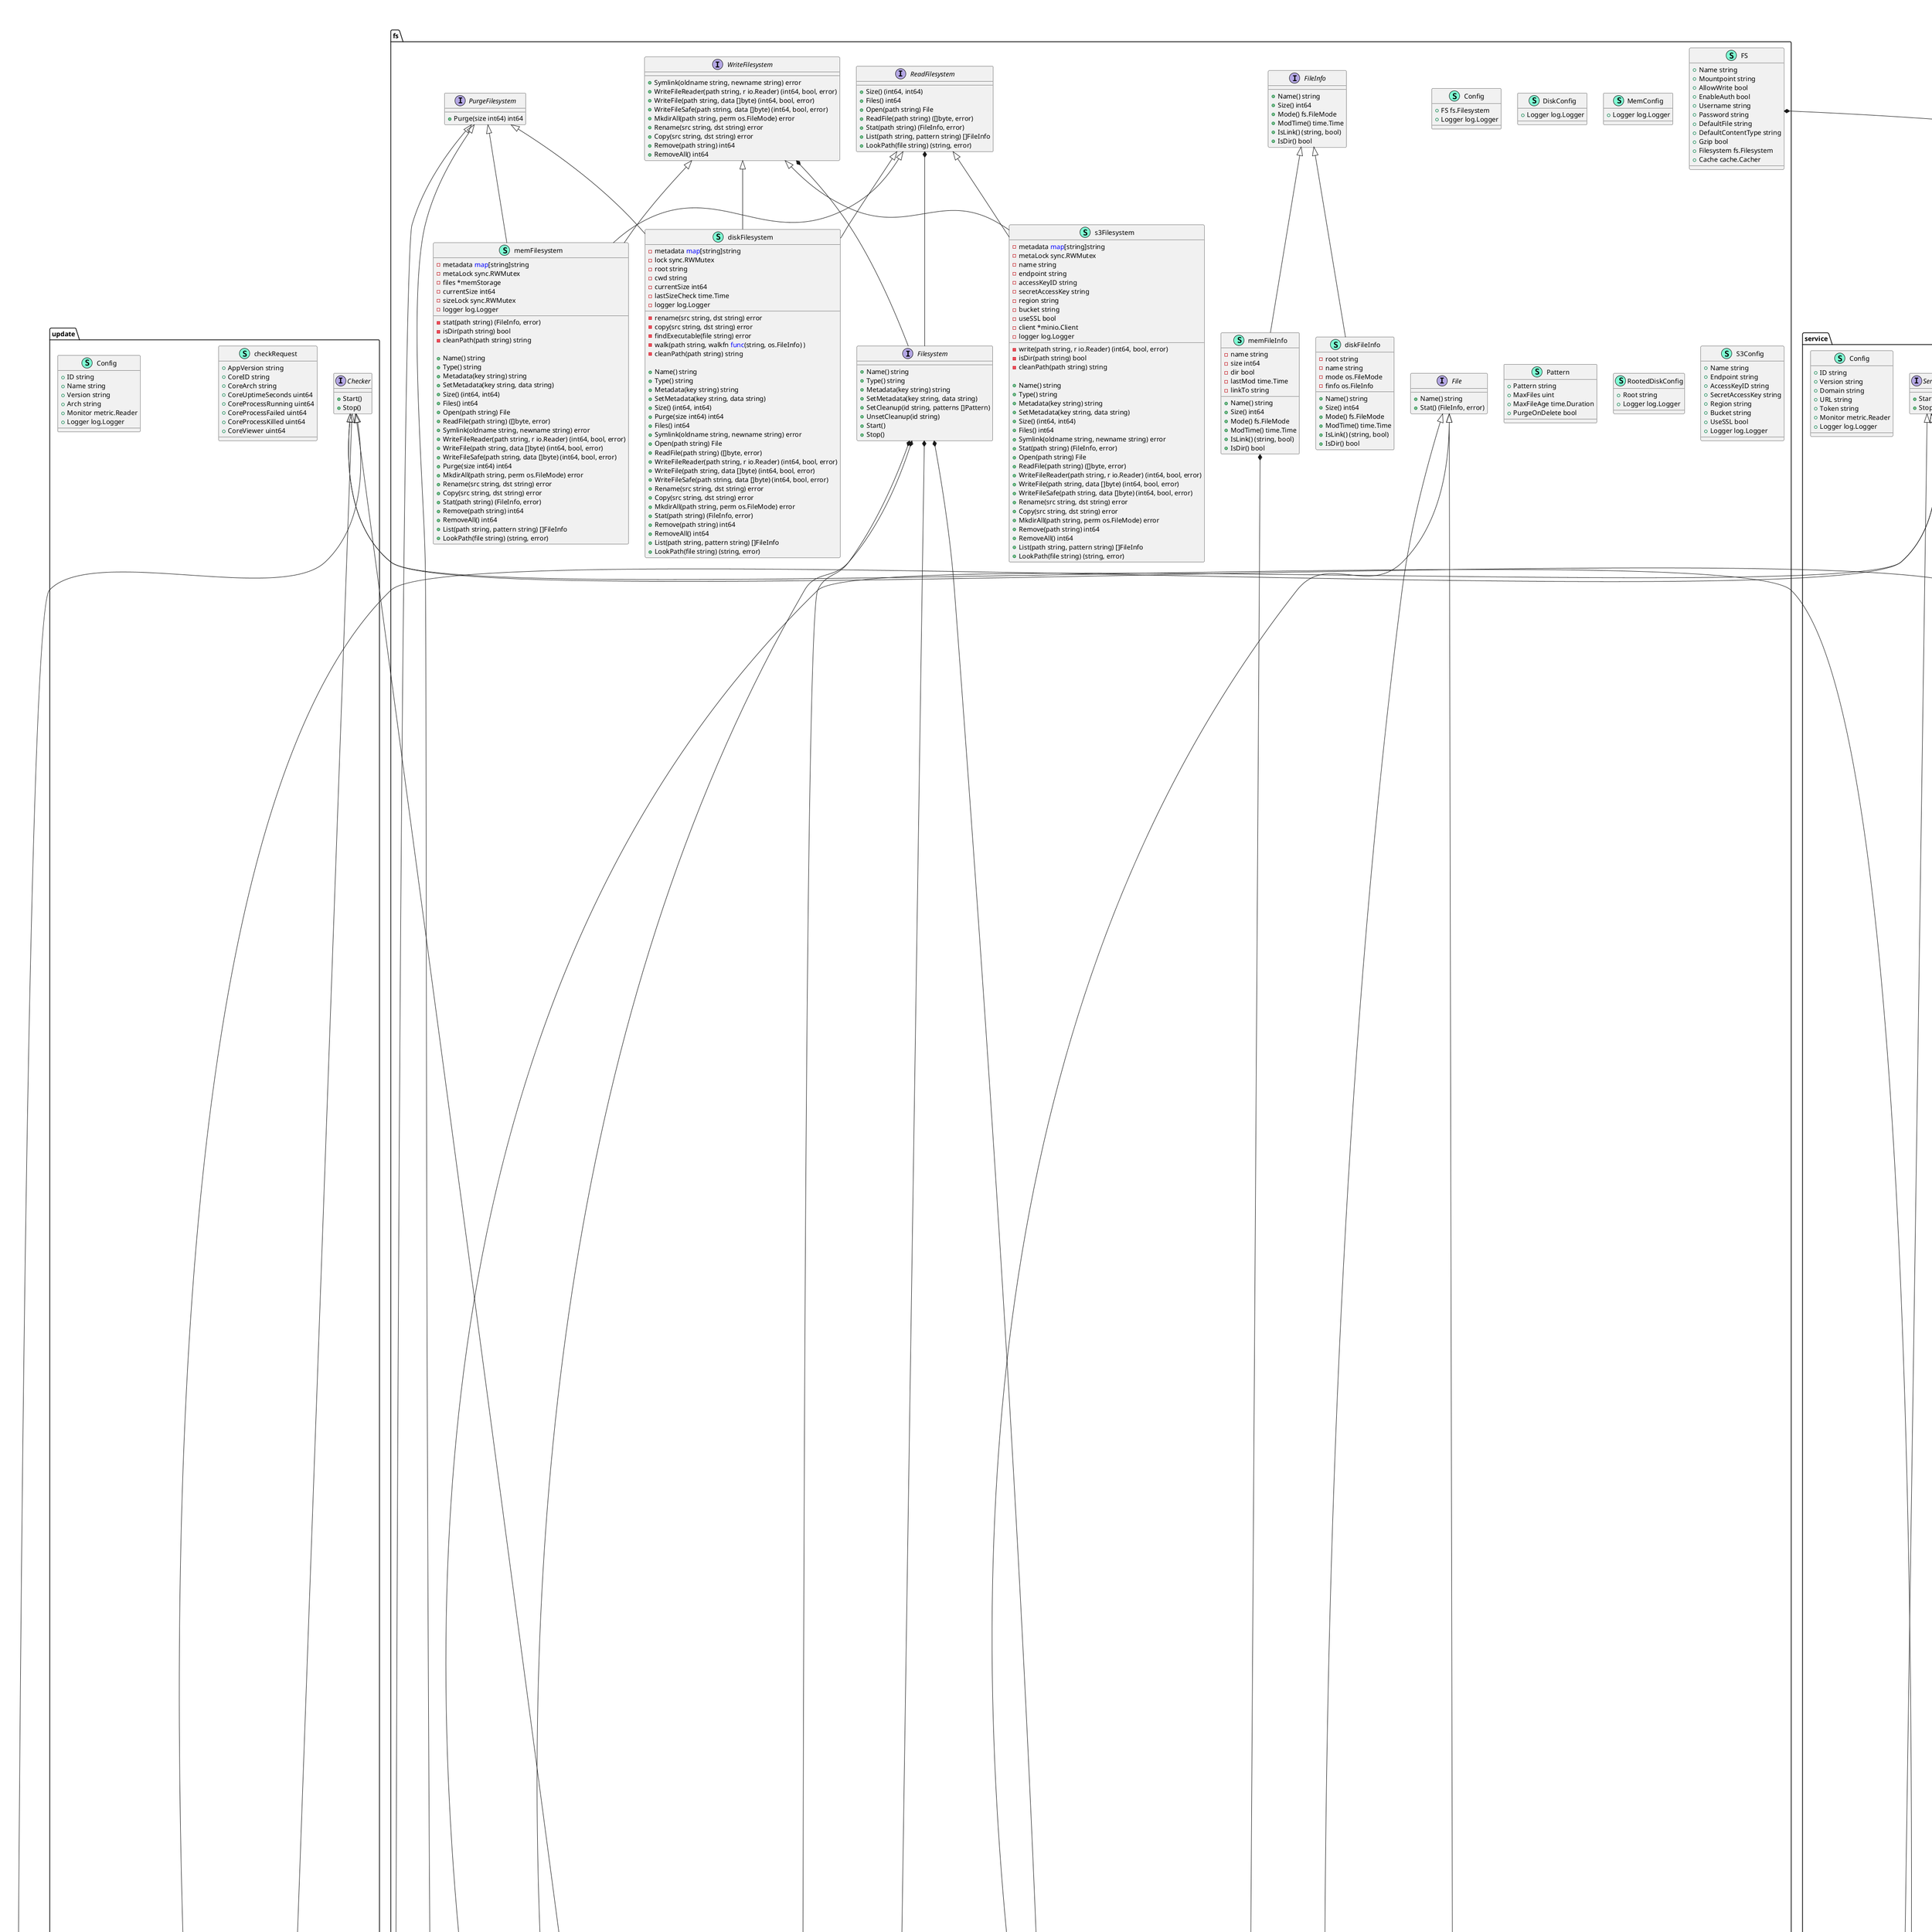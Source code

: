 @startuml
namespace api {
    interface API  {
        + Start() error
        + Stop()
        + Destroy()
        + Reload() error
        + Monitor(id string, data MonitorData) (MonitorResponse, error)

    }
    class AVstream << (S,Aquamarine) >> {
        + Input AVstreamIO
        + Output AVstreamIO
        + Aqueue uint64
        + Queue uint64
        + Dup uint64
        + Drop uint64
        + Enc uint64
        + Looping bool
        + LoopingRuntime uint64
        + Duplicating bool
        + GOP string

        + Unmarshal(av *app.AVstream)

    }
    class AVstreamIO << (S,Aquamarine) >> {
        + State string
        + Packet uint64
        + Time uint64
        + Size uint64

        + Unmarshal(io *app.AVstreamIO)

    }
    class About << (S,Aquamarine) >> {
        + App string
        + Auths []string
        + Name string
        + ID string
        + CreatedAt string
        + Uptime uint64
        + Version Version

    }
    class AboutHandler << (S,Aquamarine) >> {
        - restream restream.Restreamer
        - auths []string

        + About(c echo.Context) error

    }
    class Command << (S,Aquamarine) >> {
        + Command string

    }
    class Config << (S,Aquamarine) >> {
        + CreatedAt time.Time
        + LoadedAt time.Time
        + UpdatedAt time.Time
        + Config ConfigData
        + Overrides []string
        + URL string
        + Token string
        + Client *http.Client
        + Logger log.Logger

        + Unmarshal(cfg *config.Config)

    }
    class ConfigData << (S,Aquamarine) >> {
    }
    class ConfigHandler << (S,Aquamarine) >> {
        - store store.Store

        + Get(c echo.Context) error
        + Set(c echo.Context) error
        + Reload(c echo.Context) error

    }
    class ConfigVersion << (S,Aquamarine) >> {
        + Version int64

    }
    class Error << (S,Aquamarine) >> {
        + Code int
        + Message string
        + Details []string

        + Error() string

    }
    class FSConfig << (S,Aquamarine) >> {
        + Type string
        + Mountpoint string
        + Handler *handler.FSHandler

    }
    class FSHandler << (S,Aquamarine) >> {
        - filesystems <font color=blue>map</font>[string]FSConfig

        + GetFile(c echo.Context) error
        + PutFile(c echo.Context) error
        + DeleteFile(c echo.Context) error
        + ListFiles(c echo.Context) error
        + List(c echo.Context) error

    }
    class FileInfo << (S,Aquamarine) >> {
        + Name string
        + Size int64
        + LastMod int64

    }
    class FilesystemInfo << (S,Aquamarine) >> {
        + Name string
        + Type string
        + Mount string

    }
    class GraphHandler << (S,Aquamarine) >> {
        - resolver resolver.Resolver
        - path string
        - queryHandler *handler.Server
        - playgroundHandler http.HandlerFunc

        + Query(c echo.Context) error
        + Playground(c echo.Context) error

    }
    class GraphQuery << (S,Aquamarine) >> {
        + Query string
        + Variables <font color=blue>interface</font>{}

    }
    class GraphResponse << (S,Aquamarine) >> {
        + Data <font color=blue>interface</font>{}
        + Errors []<font color=blue>interface</font>{}

    }
    class JWT << (S,Aquamarine) >> {
        + AccessToken string
        + RefreshToken string

    }
    class JWTRefresh << (S,Aquamarine) >> {
        + AccessToken string

    }
    class LogHandler << (S,Aquamarine) >> {
        - buffer log.BufferWriter

        + Log(c echo.Context) error

    }
    class Login << (S,Aquamarine) >> {
        + Username string
        + Password string

    }
    interface Metadata  {
    }
    class MetricsConfig << (S,Aquamarine) >> {
        + Metrics monitor.HistoryReader

    }
    class MetricsDescription << (S,Aquamarine) >> {
        + Name string
        + Description string
        + Labels []string

    }
    class MetricsHandler << (S,Aquamarine) >> {
        - metrics monitor.HistoryReader

        + Describe(c echo.Context) error
        + Metrics(c echo.Context) error

    }
    class MetricsQuery << (S,Aquamarine) >> {
        + Timerange int64
        + Interval int64
        + Metrics []MetricsQueryMetric

    }
    class MetricsQueryMetric << (S,Aquamarine) >> {
        + Name string
        + Labels <font color=blue>map</font>[string]string

    }
    class MetricsResponse << (S,Aquamarine) >> {
        + Timerange int64
        + Interval int64
        + Metrics []MetricsResponseMetric

        + Unmarshal(data []monitor.HistoryMetrics, timerange time.Duration, interval time.Duration)

    }
    class MetricsResponseMetric << (S,Aquamarine) >> {
        + Name string
        + Labels <font color=blue>map</font>[string]string
        + Values []MetricsResponseValue

    }
    class MetricsResponseValue << (S,Aquamarine) >> {
        + TS time.Time
        + Value float64

        + MarshalJSON() ([]byte, error)

    }
    class MinimalAbout << (S,Aquamarine) >> {
        + App string
        + Auths []string
        + Version VersionMinimal

    }
    class MonitorData << (S,Aquamarine) >> {
        + Version string
        + Uptime uint64
        + SysCPU []json.Number
        + SysMemory []json.Number
        + SysDisk []json.Number
        + FSMem []json.Number
        + FSDisk []json.Number
        + NetTX []json.Number
        + Session []json.Number
        + ProcessStates []uint64
        + Processes *[]MonitorProcessData

    }
    class MonitorProcessData << (S,Aquamarine) >> {
        + ID string
        + RefID string
        + CPU []json.Number
        + Mem []json.Number
        + Uptime uint64
        + Output <font color=blue>map</font>[string][]uint64

    }
    class MonitorResponse << (S,Aquamarine) >> {
        + Next uint64

    }
    class PlayoutHandler << (S,Aquamarine) >> {
        - restream restream.Restreamer

        - request(method string, addr string, path string, contentType string, data []byte) (*http.Response, error)

        + Status(c echo.Context) error
        + Keyframe(c echo.Context) error
        + EncodeErrorframe(c echo.Context) error
        + SetErrorframe(c echo.Context) error
        + ReopenInput(c echo.Context) error
        + SetStream(c echo.Context) error

    }
    class PlayoutStatus << (S,Aquamarine) >> {
        + ID string
        + Address string
        + Stream uint64
        + Queue uint64
        + AQueue uint64
        + Dup uint64
        + Drop uint64
        + Enc uint64
        + Looping bool
        + Duplicating bool
        + GOP string
        + Debug <font color=blue>interface</font>{}
        + Input PlayoutStatusIO
        + Output PlayoutStatusIO
        + Swap PlayoutStatusSwap

        + Unmarshal(status playout.Status)

    }
    class PlayoutStatusIO << (S,Aquamarine) >> {
        + State string
        + Packet uint64
        + Time uint64
        + Size uint64

        + Unmarshal(io playout.StatusIO)

    }
    class PlayoutStatusSwap << (S,Aquamarine) >> {
        + Address string
        + Status string
        + LastAddress string
        + LastError string

        + Unmarshal(swap playout.StatusSwap)

    }
    class Probe << (S,Aquamarine) >> {
        + Streams []ProbeIO
        + Log []string

        + Unmarshal(p *app.Probe)

    }
    class ProbeIO << (S,Aquamarine) >> {
        + Address string
        + Format string
        + Index uint64
        + Stream uint64
        + Language string
        + Type string
        + Codec string
        + Coder string
        + Bitrate json.Number
        + Duration json.Number
        + FPS json.Number
        + Pixfmt string
        + Width uint64
        + Height uint64
        + Sampling uint64
        + Layout string
        + Channels uint64

        + Unmarshal(io *app.ProbeIO)

    }
    class Process << (S,Aquamarine) >> {
        + ID string
        + Type string
        + Reference string
        + CreatedAt int64
        + UpdatedAt int64
        + Config *ProcessConfig
        + State *ProcessState
        + Report *ProcessReport
        + Metadata Metadata

    }
    class ProcessConfig << (S,Aquamarine) >> {
        + ID string
        + Type string
        + Reference string
        + Input []ProcessConfigIO
        + Output []ProcessConfigIO
        + Options []string
        + Reconnect bool
        + ReconnectDelay uint64
        + Autostart bool
        + StaleTimeout uint64
        + Limits ProcessConfigLimits

        - generateInputOutputIDs(ioconfig []ProcessConfigIO)

        + Marshal() *app.Config
        + Unmarshal(c *app.Config)

    }
    class ProcessConfigIO << (S,Aquamarine) >> {
        + ID string
        + Address string
        + Options []string
        + Cleanup []ProcessConfigIOCleanup

    }
    class ProcessConfigIOCleanup << (S,Aquamarine) >> {
        + Pattern string
        + MaxFiles uint
        + MaxFileAge uint
        + PurgeOnDelete bool

    }
    class ProcessConfigLimits << (S,Aquamarine) >> {
        + CPU float64
        + Memory uint64
        + WaitFor uint64

    }
    class ProcessReport << (S,Aquamarine) >> {
        + History []ProcessReportHistoryEntry

        + Unmarshal(l *app.Log)

    }
    class ProcessReportHistoryEntry << (S,Aquamarine) >> {
        + CreatedAt int64
        + Prelude []string
        + Log [][]string

    }
    class ProcessState << (S,Aquamarine) >> {
        + Order string
        + State string
        + Runtime int64
        + Reconnect int64
        + LastLog string
        + Progress *Progress
        + Memory uint64
        + CPU json.Number
        + Command []string

        + Unmarshal(state *app.State)

    }
    class Progress << (S,Aquamarine) >> {
        + Input []ProgressIO
        + Output []ProgressIO
        + Frame uint64
        + Packet uint64
        + FPS json.Number
        + Quantizer json.Number
        + Size uint64
        + Time json.Number
        + Bitrate json.Number
        + Speed json.Number
        + Drop uint64
        + Dup uint64

        + Unmarshal(p *app.Progress)

    }
    class ProgressIO << (S,Aquamarine) >> {
        + ID string
        + Address string
        + Index uint64
        + Stream uint64
        + Format string
        + Type string
        + Codec string
        + Coder string
        + Frame uint64
        + Keyframe uint64
        + Framerate ProgressIOFramerate
        + FPS json.Number
        + Packet uint64
        + PPS json.Number
        + Size uint64
        + Bitrate json.Number
        + Extradata uint64
        + Pixfmt string
        + Quantizer json.Number
        + Width uint64
        + Height uint64
        + Sampling uint64
        + Layout string
        + Channels uint64
        + AVstream *AVstream

        + Unmarshal(io *app.ProgressIO)

    }
    class ProgressIOFramerate << (S,Aquamarine) >> {
        + Min json.Number
        + Max json.Number
        + Average json.Number

    }
    class RTMPChannel << (S,Aquamarine) >> {
        + Name string

    }
    class RTMPHandler << (S,Aquamarine) >> {
        - rtmp rtmp.Server

        + ListChannels(c echo.Context) error

    }
    class RestreamHandler << (S,Aquamarine) >> {
        - restream restream.Restreamer

        - getProcess(id string, filterString string) (api.Process, error)

        + Add(c echo.Context) error
        + GetAll(c echo.Context) error
        + Get(c echo.Context) error
        + Delete(c echo.Context) error
        + Update(c echo.Context) error
        + Command(c echo.Context) error
        + GetConfig(c echo.Context) error
        + GetState(c echo.Context) error
        + GetReport(c echo.Context) error
        + Probe(c echo.Context) error
        + Skills(c echo.Context) error
        + ReloadSkills(c echo.Context) error
        + GetProcessMetadata(c echo.Context) error
        + SetProcessMetadata(c echo.Context) error
        + GetMetadata(c echo.Context) error
        + SetMetadata(c echo.Context) error

    }
    class SRTChannels << (S,Aquamarine) >> {
        + Publisher <font color=blue>map</font>[string]uint32
        + Subscriber <font color=blue>map</font>[string][]uint32
        + Connections <font color=blue>map</font>[uint32]SRTConnection
        + Log <font color=blue>map</font>[string][]SRTLog

        + Unmarshal(ss *srt.Channels)

    }
    class SRTConnection << (S,Aquamarine) >> {
        + Log <font color=blue>map</font>[string][]SRTLog
        + Stats SRTStatistics

        + Unmarshal(ss *srt.Connection)

    }
    class SRTHandler << (S,Aquamarine) >> {
        - srt srt.Server

        + ListChannels(c echo.Context) error

    }
    class SRTLog << (S,Aquamarine) >> {
        + Timestamp int64
        + Message []string

    }
    class SRTStatistics << (S,Aquamarine) >> {
        + MsTimeStamp uint64
        + PktSent uint64
        + PktRecv uint64
        + PktSentUnique uint64
        + PktRecvUnique uint64
        + PktSndLoss uint64
        + PktRcvLoss uint64
        + PktRetrans uint64
        + PktRcvRetrans uint64
        + PktSentACK uint64
        + PktRecvACK uint64
        + PktSentNAK uint64
        + PktRecvNAK uint64
        + PktSentKM uint64
        + PktRecvKM uint64
        + UsSndDuration uint64
        + PktSndDrop uint64
        + PktRcvDrop uint64
        + PktRcvUndecrypt uint64
        + ByteSent uint64
        + ByteRecv uint64
        + ByteSentUnique uint64
        + ByteRecvUnique uint64
        + ByteRcvLoss uint64
        + ByteRetrans uint64
        + ByteSndDrop uint64
        + ByteRcvDrop uint64
        + ByteRcvUndecrypt uint64
        + UsPktSndPeriod float64
        + PktFlowWindow uint64
        + PktFlightSize uint64
        + MsRTT float64
        + MbpsBandwidth float64
        + ByteAvailSndBuf uint64
        + ByteAvailRcvBuf uint64
        + MbpsMaxBW float64
        + ByteMSS uint64
        + PktSndBuf uint64
        + ByteSndBuf uint64
        + MsSndBuf uint64
        + MsSndTsbPdDelay uint64
        + PktRcvBuf uint64
        + ByteRcvBuf uint64
        + MsRcvBuf uint64
        + MsRcvTsbPdDelay uint64
        + PktReorderTolerance uint64
        + PktRcvAvgBelatedTime uint64

        + Unmarshal(ss *gosrt.Statistics)

    }
    class Session << (S,Aquamarine) >> {
        + ID string
        + Reference string
        + CreatedAt int64
        + Location string
        + Peer string
        + Extra string
        + RxBytes uint64
        + TxBytes uint64
        + RxBitrate json.Number
        + TxBitrate json.Number

        + Unmarshal(sess session.Session)

    }
    class SessionHandler << (S,Aquamarine) >> {
        - registry session.RegistryReader

        + Summary(c echo.Context) error
        + Active(c echo.Context) error

    }
    class SessionPeers << (S,Aquamarine) >> {
        + Locations <font color=blue>map</font>[string]SessionStats

    }
    class SessionStats << (S,Aquamarine) >> {
        + TotalSessions uint64
        + TotalRxBytes uint64
        + TotalTxBytes uint64

    }
    class SessionSummary << (S,Aquamarine) >> {
        + Active SessionSummaryActive
        + Summary SessionSummarySummary

        + Unmarshal(sum session.Summary)

    }
    class SessionSummaryActive << (S,Aquamarine) >> {
        + SessionList []Session
        + Sessions uint64
        + RxBitrate json.Number
        + TxBitrate json.Number
        + MaxSessions uint64
        + MaxRxBitrate json.Number
        + MaxTxBitrate json.Number

    }
    class SessionSummarySummary << (S,Aquamarine) >> {
        + Peers <font color=blue>map</font>[string]SessionPeers
        + Locations <font color=blue>map</font>[string]SessionStats
        + References <font color=blue>map</font>[string]SessionStats

    }
    class SetConfig << (S,Aquamarine) >> {
        + MergeTo(cfg *config.Config)

    }
    class SetConfigV1 << (S,Aquamarine) >> {
        + MergeTo(cfg *config.Config)

    }
    class SetConfigV2 << (S,Aquamarine) >> {
        + MergeTo(cfg *config.Config)

    }
    class Skills << (S,Aquamarine) >> {
        + FFmpeg <font color=blue>struct</font>{string, string, string, []SkillsLibrary}
        + Filters []SkillsFilter
        + HWAccels []SkillsHWAccel
        + Codecs <font color=blue>struct</font>{[]SkillsCodec, []SkillsCodec, []{packageName}SkillsCodec}
        + Devices <font color=blue>struct</font>{[]SkillsDevice, []SkillsDevice}
        + Formats <font color=blue>struct</font>{[]SkillsFormat, []SkillsFormat}
        + Protocols <font color=blue>struct</font>{[]SkillsProtocol, []SkillsProtocol}

        + Unmarshal(skills skills.Skills)

    }
    class SkillsCodec << (S,Aquamarine) >> {
        + ID string
        + Name string
        + Encoders []string
        + Decoders []string

        + Unmarshal(codec skills.Codec)

    }
    class SkillsDevice << (S,Aquamarine) >> {
        + ID string
        + Name string
        + Devices []SkillsHWDevice

        + Unmarshal(device skills.Device)

    }
    class SkillsFilter << (S,Aquamarine) >> {
        + ID string
        + Name string

        + Unmarshal(filter skills.Filter)

    }
    class SkillsFormat << (S,Aquamarine) >> {
        + ID string
        + Name string

        + Unmarshal(format skills.Format)

    }
    class SkillsHWAccel << (S,Aquamarine) >> {
        + ID string
        + Name string

        + Unmarshal(hwaccel skills.HWAccel)

    }
    class SkillsHWDevice << (S,Aquamarine) >> {
        + ID string
        + Name string
        + Extra string
        + Media string

        + Unmarshal(hwdevice skills.HWDevice)

    }
    class SkillsLibrary << (S,Aquamarine) >> {
        + Name string
        + Compiled string
        + Linked string

        + Unmarshal(lib skills.Library)

    }
    class SkillsProtocol << (S,Aquamarine) >> {
        + ID string
        + Name string

        + Unmarshal(proto skills.Protocol)

    }
    class Version << (S,Aquamarine) >> {
        + Number string
        + Commit string
        + Branch string
        + Build string
        + Arch string
        + Compiler string

    }
    class VersionMinimal << (S,Aquamarine) >> {
        + Number string

    }
    class WidgetConfig << (S,Aquamarine) >> {
        + Restream restream.Restreamer
        + Registry session.RegistryReader

    }
    class WidgetHandler << (S,Aquamarine) >> {
        - restream restream.Restreamer
        - registry session.RegistryReader

        + Get(c echo.Context) error

    }
    class WidgetProcess << (S,Aquamarine) >> {
        + CurrentSessions uint64
        + TotalSessions uint64
        + Uptime int64

    }
    class api << (S,Aquamarine) >> {
        - restream restream.Restreamer
        - ffmpeg ffmpeg.FFmpeg
        - diskfs fs.Filesystem
        - memfs fs.Filesystem
        - s3fs <font color=blue>map</font>[string]fs.Filesystem
        - rtmpserver rtmp.Server
        - srtserver srt.Server
        - metrics monitor.HistoryMonitor
        - prom prometheus.Metrics
        - service service.Service
        - sessions session.Registry
        - cache cache.Cacher
        - mainserver *http.Server
        - sidecarserver *http.Server
        - httpjwt jwt.JWT
        - update update.Checker
        - replacer replace.Replacer
        - errorChan <font color=blue>chan</font> error
        - gcTickerStop context.CancelFunc
        - log <font color=blue>struct</font>{io.Writer, log.BufferWriter, <font color=blue>struct</font>{log.Logger, log.Logger, log.Logger, log.Logger, log.Logger, log.Logger}}
        - config <font color=blue>struct</font>{string, store.Store, *config.Config}
        - lock sync.Mutex
        - wgStop sync.WaitGroup
        - state string
        - url string
        - token string
        - accessToken string
        - accessTokenType string
        - client *http.Client
        - logger log.Logger

        - start() error
        - stop()
        - callWithRetry(method string, path string, body io.Reader) ([]byte, error)
        - refreshAccessToken(refreshToken string) error
        - call(method string, path string, body io.Reader) ([]byte, error)

        + Reload() error
        + Start() error
        + Stop()
        + Destroy()
        + Monitor(id string, monitordata MonitorData) (MonitorResponse, error)

    }
    class api.ConfigError << (T, #FF7700) >>  {
    }
    class api.LogEvent << (T, #FF7700) >>  {
    }
    class api.SessionsActive << (T, #FF7700) >>  {
    }
    class api.SessionsSummary << (T, #FF7700) >>  {
    }
    class copyReader << (S,Aquamarine) >> {
        - reader io.Reader
        - copy *bytes.Buffer

        + Read(p []byte) (int, error)

    }
    class statusError << (S,Aquamarine) >> {
        - code int
        - response []byte

        + Error() string
        + Is(target error) bool

    }
    class tokenResponse << (S,Aquamarine) >> {
        + AccessToken string
        + TokenType string

    }
}
"config.Data" *-- "api.ConfigData"
"api.ProcessReportHistoryEntry" *-- "api.ProcessReport"
"api.SessionStats" *-- "api.SessionPeers"
"api.SessionStats" *-- "api.SessionSummarySummary"
"config.Data" *-- "api.SetConfig"
"v1.Data" *-- "api.SetConfigV1"
"v2.Data" *-- "api.SetConfigV2"

"api.API" <|-- "api.api"

namespace app {
    class AVstream << (S,Aquamarine) >> {
        + Input AVstreamIO
        + Output AVstreamIO
        + Aqueue uint64
        + Queue uint64
        + Dup uint64
        + Drop uint64
        + Enc uint64
        + Looping bool
        + LoopingRuntime uint64
        + Duplicating bool
        + GOP string

    }
    class AVstreamIO << (S,Aquamarine) >> {
        + State string
        + Packet uint64
        + Time uint64
        + Size uint64

    }
    class Config << (S,Aquamarine) >> {
        + ID string
        + Reference string
        + FFVersion string
        + Input []ConfigIO
        + Output []ConfigIO
        + Options []string
        + Reconnect bool
        + ReconnectDelay uint64
        + Autostart bool
        + StaleTimeout uint64
        + LimitCPU float64
        + LimitMemory uint64
        + LimitWaitFor uint64

        + Clone() *Config
        + CreateCommand() []string

    }
    class ConfigIO << (S,Aquamarine) >> {
        + ID string
        + Address string
        + Options []string
        + Cleanup []ConfigIOCleanup

        + Clone() ConfigIO

    }
    class ConfigIOCleanup << (S,Aquamarine) >> {
        + Pattern string
        + MaxFiles uint
        + MaxFileAge uint
        + PurgeOnDelete bool

    }
    class Log << (S,Aquamarine) >> {
        + History []LogHistoryEntry

    }
    class LogEntry << (S,Aquamarine) >> {
        + Timestamp time.Time
        + Data string

    }
    class LogHistoryEntry << (S,Aquamarine) >> {
        + CreatedAt time.Time
        + Prelude []string
        + Log []LogEntry

    }
    class Probe << (S,Aquamarine) >> {
        + Streams []ProbeIO
        + Log []string

    }
    class ProbeIO << (S,Aquamarine) >> {
        + Address string
        + Index uint64
        + Stream uint64
        + Language string
        + Format string
        + Type string
        + Codec string
        + Coder string
        + Bitrate float64
        + Duration float64
        + Pixfmt string
        + Width uint64
        + Height uint64
        + FPS float64
        + Sampling uint64
        + Layout string
        + Channels uint64

    }
    class Process << (S,Aquamarine) >> {
        + ID string
        + Reference string
        + Config *Config
        + CreatedAt int64
        + UpdatedAt int64
        + Order string

        + Clone() *Process

    }
    class ProcessStates << (S,Aquamarine) >> {
        + Finished uint64
        + Starting uint64
        + Running uint64
        + Finishing uint64
        + Failed uint64
        + Killed uint64

        + Marshal(s process.States)

    }
    class Progress << (S,Aquamarine) >> {
        + Input []ProgressIO
        + Output []ProgressIO
        + Frame uint64
        + Packet uint64
        + FPS float64
        + PPS float64
        + Quantizer float64
        + Size uint64
        + Time float64
        + Bitrate float64
        + Speed float64
        + Drop uint64
        + Dup uint64

    }
    class ProgressIO << (S,Aquamarine) >> {
        + ID string
        + Address string
        + Index uint64
        + Stream uint64
        + Format string
        + Type string
        + Codec string
        + Coder string
        + Frame uint64
        + Keyframe uint64
        + Framerate <font color=blue>struct</font>{float64, float64, float64}
        + FPS float64
        + Packet uint64
        + PPS float64
        + Size uint64
        + Bitrate float64
        + Extradata uint64
        + Pixfmt string
        + Quantizer float64
        + Width uint64
        + Height uint64
        + Sampling uint64
        + Layout string
        + Channels uint64
        + AVstream *AVstream

    }
    class State << (S,Aquamarine) >> {
        + Order string
        + State string
        + States ProcessStates
        + Time int64
        + Duration float64
        + Reconnect float64
        + LastLog string
        + Progress Progress
        + Memory uint64
        + CPU float64
        + Command []string

    }
    class versionInfo << (S,Aquamarine) >> {
        + Major int
        + Minor int
        + Patch int

        + String() string
        + MajorString() string
        + MinorString() string

    }
}
"app.LogHistoryEntry" *-- "app.Log"


namespace cache {
    interface Cacher  {
        + Get(key string) (<font color=blue>interface</font>{}, time.Duration, error)
        + Put(key string, o <font color=blue>interface</font>{}, size uint64) error
        + Delete(key string) error
        + Purge()
        + TTL() time.Duration
        + IsExtensionCacheable(extension string) bool
        + IsSizeCacheable(size uint64) bool

    }
    class Config << (S,Aquamarine) >> {
        + Skipper middleware.Skipper
        + Cache cache.Cacher
        + Headers []string
        + Prefix string

    }
    class LRUConfig << (S,Aquamarine) >> {
        + TTL time.Duration
        + MaxSize uint64
        + MaxFileSize uint64
        + AllowExtensions []string
        + BlockExtensions []string
        + Logger log.Logger

    }
    class cacheObject << (S,Aquamarine) >> {
        - status int
        - body []byte
        - header http.Header

    }
    class cacheWriter << (S,Aquamarine) >> {
        - code int
        - header http.Header
        - body bytes.Buffer

        + Header() http.Header
        + WriteHeader(code int)
        + Write(body []byte) (int, error)

    }
    class lrucache << (S,Aquamarine) >> {
        - ttl time.Duration
        - maxSize uint64
        - maxFileSize uint64
        - allowExtensions []string
        - blockExtensions []string
        - objects <font color=blue>map</font>[string]*list.Element
        - list *list.List
        - size uint64
        - lock sync.Mutex
        - logger log.Logger

        - createValue(key string, o <font color=blue>interface</font>{}, expireAt time.Time, size uint64) *value
        - removeElement(elm *list.Element)

        + Get(key string) (<font color=blue>interface</font>{}, time.Duration, error)
        + Put(key string, o <font color=blue>interface</font>{}, size uint64) error
        + Delete(key string) error
        + Purge()
        + TTL() time.Duration
        + IsExtensionCacheable(extension string) bool
        + IsSizeCacheable(size uint64) bool

    }
    class value << (S,Aquamarine) >> {
        - key string
        - obj <font color=blue>interface</font>{}
        - expireAt time.Time
        - size uint64

    }
}

"cache.Cacher" <|-- "cache.lrucache"

namespace config {
    class Config << (S,Aquamarine) >> {
        - fs fs.Filesystem
        - vars vars.Variables

        - init()

        + Get(name string) (string, error)
        + Set(name string, val string) error
        + Clone() *Config
        + Validate(resetLogs bool)
        + Merge()
        + Messages(logger <font color=blue>func</font>(string, vars.Variable, string) )
        + HasErrors() bool
        + Overrides() []string

    }
    class Data << (S,Aquamarine) >> {
        + CreatedAt time.Time
        + LoadedAt time.Time
        + UpdatedAt time.Time
        + Version int64
        + ID string
        + Name string
        + Address string
        + CheckForUpdates bool
        + Log <font color=blue>struct</font>{string, []string, int}
        + DB <font color=blue>struct</font>{string}
        + Host <font color=blue>struct</font>{[]string, bool}
        + API <font color=blue>struct</font>{bool, <font color=blue>struct</font>{<font color=blue>struct</font>{[]string, []string}, <font color=blue>struct</font>{[]string, []string}}, <font color=blue>struct</font>{bool, bool, string, string, <font color=blue>struct</font>{string}, <font color=blue>struct</font>{bool, []value.Auth0Tenant}}}
        + TLS <font color=blue>struct</font>{string, bool, bool, string, string, string}
        + Storage <font color=blue>struct</font>{<font color=blue>struct</font>{string, int64, <font color=blue>struct</font>{bool, uint64, int64, uint64, <font color=blue>struct</font>{[]string, []string}}}, <font color=blue>struct</font>{<font color=blue>struct</font>{bool, string, string}, int64, bool}, []value.S3Storage, <font color=blue>struct</font>{[]string}, string}
        + RTMP <font color=blue>struct</font>{bool, bool, string, string, string, string}
        + SRT <font color=blue>struct</font>{bool, string, string, string, <font color=blue>struct</font>{bool, []string}}
        + FFmpeg <font color=blue>struct</font>{string, int64, <font color=blue>struct</font>{<font color=blue>struct</font>{[]string, []string}, <font color=blue>struct</font>{[]string, []string}}, <font color=blue>struct</font>{int, int}}
        + Playout <font color=blue>struct</font>{bool, int, int}
        + Debug <font color=blue>struct</font>{bool, int, int64}
        + Metrics <font color=blue>struct</font>{bool, bool, int64, int64}
        + Sessions <font color=blue>struct</font>{bool, []string, int, bool, int, uint64, uint64}
        + Service <font color=blue>struct</font>{bool, string, string}
        + Router <font color=blue>struct</font>{[]string, <font color=blue>map</font>[string]string, string}

    }
}
"config.Data" *-- "config.Config"


namespace cors {
    class Config << (S,Aquamarine) >> {
        + Skipper middleware.Skipper
        + Prefixes <font color=blue>map</font>[string][]string

    }
}


namespace ffmpeg {
    class Config << (S,Aquamarine) >> {
        + Binary string
        + MaxProc int64
        + MaxLogLines int
        + LogHistoryLength int
        + ValidatorInput Validator
        + ValidatorOutput Validator
        + Portrange net.Portranger
        + Collector session.Collector

    }
    interface FFmpeg  {
        + New(config ProcessConfig) (process.Process, error)
        + NewProcessParser(logger log.Logger, id string, reference string) parse.Parser
        + NewProbeParser(logger log.Logger) probe.Parser
        + ValidateInputAddress(address string) bool
        + ValidateOutputAddress(address string) bool
        + Skills() skills.Skills
        + ReloadSkills() error
        + GetPort() (int, error)
        + PutPort(port int)
        + States() process.States

    }
    class ProcessConfig << (S,Aquamarine) >> {
        + Reconnect bool
        + ReconnectDelay time.Duration
        + StaleTimeout time.Duration
        + LimitCPU float64
        + LimitMemory uint64
        + LimitDuration time.Duration
        + Command []string
        + Parser process.Parser
        + Logger log.Logger
        + OnExit <font color=blue>func</font>()
        + OnStart <font color=blue>func</font>()
        + OnStateChange <font color=blue>func</font>(string, string)

    }
    interface Validator  {
        + IsValid(text string) bool

    }
    class ffmpeg << (S,Aquamarine) >> {
        - binary string
        - validatorIn Validator
        - validatorOut Validator
        - portrange net.Portranger
        - skills skills.Skills
        - logLines int
        - historyLength int
        - collector session.Collector
        - states process.States
        - statesLock sync.RWMutex

        + New(config ProcessConfig) (process.Process, error)
        + NewProcessParser(logger log.Logger, id string, reference string) parse.Parser
        + NewProbeParser(logger log.Logger) probe.Parser
        + ValidateInputAddress(address string) bool
        + ValidateOutputAddress(address string) bool
        + Skills() skills.Skills
        + ReloadSkills() error
        + GetPort() (int, error)
        + PutPort(port int)
        + States() process.States

    }
    class validator << (S,Aquamarine) >> {
        - allow []*regexp.Regexp
        - block []*regexp.Regexp

        + IsValid(text string) bool

    }
    class wrappedCollector << (S,Aquamarine) >> {
        - prefix string
        - reference string

        + Register(id string, reference string, location string, peer string)
        + Activate(id string) bool
        + RegisterAndActivate(id string, reference string, location string, peer string)
        + Extra(id string, extra string)
        + Unregister(id string)
        + Ingress(id string, size int64)
        + Egress(id string, size int64)
        + IsKnownSession(id string) bool
        + SessionTopIngressBitrate(id string) float64
        + SessionTopEgressBitrate(id string) float64
        + SessionSetTopIngressBitrate(id string, bitrate float64)
        + SessionSetTopEgressBitrate(id string, bitrate float64)

    }
}
"session.Collector" *-- "ffmpeg.wrappedCollector"

"ffmpeg.FFmpeg" <|-- "ffmpeg.ffmpeg"
"ffmpeg.Validator" <|-- "ffmpeg.validator"

namespace fs {
    class Config << (S,Aquamarine) >> {
        + FS fs.Filesystem
        + Logger log.Logger

    }
    class DiskConfig << (S,Aquamarine) >> {
        + Logger log.Logger

    }
    class FS << (S,Aquamarine) >> {
        + Name string
        + Mountpoint string
        + AllowWrite bool
        + EnableAuth bool
        + Username string
        + Password string
        + DefaultFile string
        + DefaultContentType string
        + Gzip bool
        + Filesystem fs.Filesystem
        + Cache cache.Cacher

    }
    interface File  {
        + Name() string
        + Stat() (FileInfo, error)

    }
    interface FileInfo  {
        + Name() string
        + Size() int64
        + Mode() fs.FileMode
        + ModTime() time.Time
        + IsLink() (string, bool)
        + IsDir() bool

    }
    interface Filesystem  {
        + Name() string
        + Type() string
        + Metadata(key string) string
        + SetMetadata(key string, data string)
        + SetCleanup(id string, patterns []Pattern)
        + UnsetCleanup(id string)
        + Start()
        + Stop()

    }
    class MemConfig << (S,Aquamarine) >> {
        + Logger log.Logger

    }
    class Pattern << (S,Aquamarine) >> {
        + Pattern string
        + MaxFiles uint
        + MaxFileAge time.Duration
        + PurgeOnDelete bool

    }
    interface PurgeFilesystem  {
        + Purge(size int64) int64

    }
    interface ReadFilesystem  {
        + Size() (int64, int64)
        + Files() int64
        + Open(path string) File
        + ReadFile(path string) ([]byte, error)
        + Stat(path string) (FileInfo, error)
        + List(path string, pattern string) []FileInfo
        + LookPath(file string) (string, error)

    }
    class RootedDiskConfig << (S,Aquamarine) >> {
        + Root string
        + Logger log.Logger

    }
    class S3Config << (S,Aquamarine) >> {
        + Name string
        + Endpoint string
        + AccessKeyID string
        + SecretAccessKey string
        + Region string
        + Bucket string
        + UseSSL bool
        + Logger log.Logger

    }
    interface SizedFilesystem  {
        + Resize(size int64, purge bool) error

    }
    interface WriteFilesystem  {
        + Symlink(oldname string, newname string) error
        + WriteFileReader(path string, r io.Reader) (int64, bool, error)
        + WriteFile(path string, data []byte) (int64, bool, error)
        + WriteFileSafe(path string, data []byte) (int64, bool, error)
        + MkdirAll(path string, perm os.FileMode) error
        + Rename(src string, dst string) error
        + Copy(src string, dst string) error
        + Remove(path string) int64
        + RemoveAll() int64

    }
    class diskFile << (S,Aquamarine) >> {
        - root string
        - name string
        - mode os.FileMode
        - file *os.File

        + Name() string
        + Stat() (FileInfo, error)
        + Close() error
        + Read(p []byte) (int, error)

    }
    class diskFileInfo << (S,Aquamarine) >> {
        - root string
        - name string
        - mode os.FileMode
        - finfo os.FileInfo

        + Name() string
        + Size() int64
        + Mode() fs.FileMode
        + ModTime() time.Time
        + IsLink() (string, bool)
        + IsDir() bool

    }
    class diskFilesystem << (S,Aquamarine) >> {
        - metadata <font color=blue>map</font>[string]string
        - lock sync.RWMutex
        - root string
        - cwd string
        - currentSize int64
        - lastSizeCheck time.Time
        - logger log.Logger

        - rename(src string, dst string) error
        - copy(src string, dst string) error
        - findExecutable(file string) error
        - walk(path string, walkfn <font color=blue>func</font>(string, os.FileInfo) )
        - cleanPath(path string) string

        + Name() string
        + Type() string
        + Metadata(key string) string
        + SetMetadata(key string, data string)
        + Size() (int64, int64)
        + Purge(size int64) int64
        + Files() int64
        + Symlink(oldname string, newname string) error
        + Open(path string) File
        + ReadFile(path string) ([]byte, error)
        + WriteFileReader(path string, r io.Reader) (int64, bool, error)
        + WriteFile(path string, data []byte) (int64, bool, error)
        + WriteFileSafe(path string, data []byte) (int64, bool, error)
        + Rename(src string, dst string) error
        + Copy(src string, dst string) error
        + MkdirAll(path string, perm os.FileMode) error
        + Stat(path string) (FileInfo, error)
        + Remove(path string) int64
        + RemoveAll() int64
        + List(path string, pattern string) []FileInfo
        + LookPath(file string) (string, error)

    }
    class filesystem << (S,Aquamarine) >> {
        - cleanupPatterns <font color=blue>map</font>[string][]Pattern
        - cleanupLock sync.RWMutex
        - stopTicker context.CancelFunc
        - startOnce sync.Once
        - stopOnce sync.Once
        - logger log.Logger

        - cleanup()
        - purge(patterns []Pattern) uint64
        - cleanupTicker(ctx context.Context, interval time.Duration)

        + Start()
        + Stop()
        + SetCleanup(id string, patterns []Pattern)
        + UnsetCleanup(id string)

    }
    class memFile << (S,Aquamarine) >> {
        - data *bytes.Buffer

        + Name() string
        + Stat() (FileInfo, error)
        + Read(p []byte) (int, error)
        + Close() error

    }
    class memFileInfo << (S,Aquamarine) >> {
        - name string
        - size int64
        - dir bool
        - lastMod time.Time
        - linkTo string

        + Name() string
        + Size() int64
        + Mode() fs.FileMode
        + ModTime() time.Time
        + IsLink() (string, bool)
        + IsDir() bool

    }
    class memFilesystem << (S,Aquamarine) >> {
        - metadata <font color=blue>map</font>[string]string
        - metaLock sync.RWMutex
        - files *memStorage
        - currentSize int64
        - sizeLock sync.RWMutex
        - logger log.Logger

        - stat(path string) (FileInfo, error)
        - isDir(path string) bool
        - cleanPath(path string) string

        + Name() string
        + Type() string
        + Metadata(key string) string
        + SetMetadata(key string, data string)
        + Size() (int64, int64)
        + Files() int64
        + Open(path string) File
        + ReadFile(path string) ([]byte, error)
        + Symlink(oldname string, newname string) error
        + WriteFileReader(path string, r io.Reader) (int64, bool, error)
        + WriteFile(path string, data []byte) (int64, bool, error)
        + WriteFileSafe(path string, data []byte) (int64, bool, error)
        + Purge(size int64) int64
        + MkdirAll(path string, perm os.FileMode) error
        + Rename(src string, dst string) error
        + Copy(src string, dst string) error
        + Stat(path string) (FileInfo, error)
        + Remove(path string) int64
        + RemoveAll() int64
        + List(path string, pattern string) []FileInfo
        + LookPath(file string) (string, error)

    }
    class memStorage << (S,Aquamarine) >> {
        - lock *xsync.RBMutex
        - files *

        + Delete(key string) (*memFile, bool)
        + Store(key string, value *memFile) (*memFile, bool)
        + Load(key string) (*memFile, bool)
        + LoadAndCopy(key string) (*memFile, bool)
        + Has(key string) bool
        + Range(f <font color=blue>func</font>(string, *memFile) bool)

    }
    class readOnlyFilesystem << (S,Aquamarine) >> {
        + Symlink(oldname string, newname string) error
        + WriteFileReader(path string, rd io.Reader) (int64, bool, error)
        + WriteFile(path string, data []byte) (int64, bool, error)
        + WriteFileSafe(path string, data []byte) (int64, bool, error)
        + MkdirAll(path string, perm os.FileMode) error
        + Remove(path string) int64
        + RemoveAll() int64
        + Purge(size int64) int64
        + Resize(size int64, purge bool) error

    }
    class s3File << (S,Aquamarine) >> {
        - data io.ReadCloser
        - name string
        - size int64
        - lastModified time.Time

        + Read(p []byte) (int, error)
        + Close() error
        + Name() string
        + Stat() (FileInfo, error)

    }
    class s3FileInfo << (S,Aquamarine) >> {
        - name string
        - size int64
        - dir bool
        - lastModified time.Time

        + Name() string
        + Size() int64
        + Mode() os.FileMode
        + ModTime() time.Time
        + IsLink() (string, bool)
        + IsDir() bool

    }
    class s3Filesystem << (S,Aquamarine) >> {
        - metadata <font color=blue>map</font>[string]string
        - metaLock sync.RWMutex
        - name string
        - endpoint string
        - accessKeyID string
        - secretAccessKey string
        - region string
        - bucket string
        - useSSL bool
        - client *minio.Client
        - logger log.Logger

        - write(path string, r io.Reader) (int64, bool, error)
        - isDir(path string) bool
        - cleanPath(path string) string

        + Name() string
        + Type() string
        + Metadata(key string) string
        + SetMetadata(key string, data string)
        + Size() (int64, int64)
        + Files() int64
        + Symlink(oldname string, newname string) error
        + Stat(path string) (FileInfo, error)
        + Open(path string) File
        + ReadFile(path string) ([]byte, error)
        + WriteFileReader(path string, r io.Reader) (int64, bool, error)
        + WriteFile(path string, data []byte) (int64, bool, error)
        + WriteFileSafe(path string, data []byte) (int64, bool, error)
        + Rename(src string, dst string) error
        + Copy(src string, dst string) error
        + MkdirAll(path string, perm os.FileMode) error
        + Remove(path string) int64
        + RemoveAll() int64
        + List(path string, pattern string) []FileInfo
        + LookPath(file string) (string, error)

    }
    class sizedFilesystem << (S,Aquamarine) >> {
        - maxSize int64
        - purge bool

        + Size() (int64, int64)
        + Resize(size int64, purge bool) error
        + WriteFileReader(path string, rd io.Reader) (int64, bool, error)
        + WriteFile(path string, data []byte) (int64, bool, error)
        + WriteFileSafe(path string, data []byte) (int64, bool, error)
        + Purge(size int64) int64

    }
}
"fs.ReadFilesystem" *-- "fs.Filesystem"
"fs.WriteFilesystem" *-- "fs.Filesystem"
"fs.Filesystem" *-- "fs.SizedFilesystem"
"fs.Filesystem" *-- "fs.filesystem"
"fs.memFileInfo" *-- "fs.memFile"
"fs.Filesystem" *-- "fs.readOnlyFilesystem"
"fs.Filesystem" *-- "fs.sizedFilesystem"

"fs.File" <|-- "fs.diskFile"
"fs.FileInfo" <|-- "fs.diskFileInfo"
"fs.PurgeFilesystem" <|-- "fs.diskFilesystem"
"fs.ReadFilesystem" <|-- "fs.diskFilesystem"
"fs.WriteFilesystem" <|-- "fs.diskFilesystem"
"service.Service" <|-- "fs.filesystem"
"update.Checker" <|-- "fs.filesystem"
"fs.File" <|-- "fs.memFile"
"fs.FileInfo" <|-- "fs.memFileInfo"
"fs.PurgeFilesystem" <|-- "fs.memFilesystem"
"fs.ReadFilesystem" <|-- "fs.memFilesystem"
"fs.WriteFilesystem" <|-- "fs.memFilesystem"
"fs.PurgeFilesystem" <|-- "fs.readOnlyFilesystem"
"fs.SizedFilesystem" <|-- "fs.readOnlyFilesystem"
"fs.File" <|-- "fs.s3File"
"fs.ReadFilesystem" <|-- "fs.s3Filesystem"
"fs.WriteFilesystem" <|-- "fs.s3Filesystem"
"fs.PurgeFilesystem" <|-- "fs.sizedFilesystem"
"fs.SizedFilesystem" <|-- "fs.sizedFilesystem"

namespace glob {
    interface Glob  {
        + Match(name string) bool

    }
    class globber << (S,Aquamarine) >> {
        - glob glob.Glob

        + Match(name string) bool

    }
}

"glob.Glob" <|-- "glob.globber"

namespace graph {
    class ComplexityRoot << (S,Aquamarine) >> {
        + AVStream <font color=blue>struct</font>{<font color=blue>func</font>(int) int, <font color=blue>func</font>(int) int, <font color=blue>func</font>(int) int, <font color=blue>func</font>(int) int, <font color=blue>func</font>(int) int, <font color=blue>func</font>(int) int, <font color=blue>func</font>(int) int, <font color=blue>func</font>(int) int, <font color=blue>func</font>(int) int, <font color=blue>func</font>(int) int}
        + AVStreamIO <font color=blue>struct</font>{<font color=blue>func</font>(int) int, <font color=blue>func</font>(int) int, <font color=blue>func</font>(int) int, <font color=blue>func</font>(int) int}
        + About <font color=blue>struct</font>{<font color=blue>func</font>(int) int, <font color=blue>func</font>(int) int, <font color=blue>func</font>(int) int, <font color=blue>func</font>(int) int, <font color=blue>func</font>(int) int, <font color=blue>func</font>(int) int}
        + AboutVersion <font color=blue>struct</font>{<font color=blue>func</font>(int) int, <font color=blue>func</font>(int) int, <font color=blue>func</font>(int) int, <font color=blue>func</font>(int) int, <font color=blue>func</font>(int) int, <font color=blue>func</font>(int) int}
        + Metric <font color=blue>struct</font>{<font color=blue>func</font>(int) int, <font color=blue>func</font>(int) int, <font color=blue>func</font>(int) int}
        + Metrics <font color=blue>struct</font>{<font color=blue>func</font>(int) int, <font color=blue>func</font>(int) int, <font color=blue>func</font>(int) int}
        + Mutation <font color=blue>struct</font>{<font color=blue>func</font>(int) int}
        + Probe <font color=blue>struct</font>{<font color=blue>func</font>(int) int, <font color=blue>func</font>(int) int}
        + ProbeIO <font color=blue>struct</font>{<font color=blue>func</font>(int) int, <font color=blue>func</font>(int) int, <font color=blue>func</font>(int) int, <font color=blue>func</font>(int) int, <font color=blue>func</font>(int) int, <font color=blue>func</font>(int) int, <font color=blue>func</font>(int) int, <font color=blue>func</font>(int) int, <font color=blue>func</font>(int) int, <font color=blue>func</font>(int) int, <font color=blue>func</font>(int) int, <font color=blue>func</font>(int) int, <font color=blue>func</font>(int) int, <font color=blue>func</font>(int) int, <font color=blue>func</font>(int) int, <font color=blue>func</font>(int) int}
        + Process <font color=blue>struct</font>{<font color=blue>func</font>(int) int, <font color=blue>func</font>(int) int, <font color=blue>func</font>(int) int, <font color=blue>func</font>(int) int, <font color=blue>func</font>(int) int, <font color=blue>func</font>(int) int, <font color=blue>func</font>(int) int, <font color=blue>func</font>(int) int}
        + ProcessConfig <font color=blue>struct</font>{<font color=blue>func</font>(int) int, <font color=blue>func</font>(int) int, <font color=blue>func</font>(int) int, <font color=blue>func</font>(int) int, <font color=blue>func</font>(int) int, <font color=blue>func</font>(int) int, <font color=blue>func</font>(int) int, <font color=blue>func</font>(int) int, <font color=blue>func</font>(int) int, <font color=blue>func</font>(int) int, <font color=blue>func</font>(int) int}
        + ProcessConfigIO <font color=blue>struct</font>{<font color=blue>func</font>(int) int, <font color=blue>func</font>(int) int, <font color=blue>func</font>(int) int}
        + ProcessConfigLimits <font color=blue>struct</font>{<font color=blue>func</font>(int) int, <font color=blue>func</font>(int) int, <font color=blue>func</font>(int) int}
        + ProcessReport <font color=blue>struct</font>{<font color=blue>func</font>(int) int, <font color=blue>func</font>(int) int, <font color=blue>func</font>(int) int, <font color=blue>func</font>(int) int}
        + ProcessReportHistoryEntry <font color=blue>struct</font>{<font color=blue>func</font>(int) int, <font color=blue>func</font>(int) int, <font color=blue>func</font>(int) int}
        + ProcessReportLogEntry <font color=blue>struct</font>{<font color=blue>func</font>(int) int, <font color=blue>func</font>(int) int}
        + ProcessState <font color=blue>struct</font>{<font color=blue>func</font>(int) int, <font color=blue>func</font>(int) int, <font color=blue>func</font>(int) int, <font color=blue>func</font>(int) int, <font color=blue>func</font>(int) int, <font color=blue>func</font>(int) int, <font color=blue>func</font>(int) int, <font color=blue>func</font>(int) int, <font color=blue>func</font>(int) int}
        + Progress <font color=blue>struct</font>{<font color=blue>func</font>(int) int, <font color=blue>func</font>(int) int, <font color=blue>func</font>(int) int, <font color=blue>func</font>(int) int, <font color=blue>func</font>(int) int, <font color=blue>func</font>(int) int, <font color=blue>func</font>(int) int, <font color=blue>func</font>(int) int, <font color=blue>func</font>(int) int, <font color=blue>func</font>(int) int, <font color=blue>func</font>(int) int, <font color=blue>func</font>(int) int}
        + ProgressIO <font color=blue>struct</font>{<font color=blue>func</font>(int) int, <font color=blue>func</font>(int) int, <font color=blue>func</font>(int) int, <font color=blue>func</font>(int) int, <font color=blue>func</font>(int) int, <font color=blue>func</font>(int) int, <font color=blue>func</font>(int) int, <font color=blue>func</font>(int) int, <font color=blue>func</font>(int) int, <font color=blue>func</font>(int) int, <font color=blue>func</font>(int) int, <font color=blue>func</font>(int) int, <font color=blue>func</font>(int) int, <font color=blue>func</font>(int) int, <font color=blue>func</font>(int) int, <font color=blue>func</font>(int) int, <font color=blue>func</font>(int) int, <font color=blue>func</font>(int) int, <font color=blue>func</font>(int) int, <font color=blue>func</font>(int) int, <font color=blue>func</font>(int) int, <font color=blue>func</font>(int) int}
        + Query <font color=blue>struct</font>{<font color=blue>func</font>(int) int, <font color=blue>func</font>(int) int, <font color=blue>func</font>(int, models.MetricsInput) int, <font color=blue>func</font>(int) int, <font color=blue>func</font>(int, string, string) int, <font color=blue>func</font>(int, string) int, <font color=blue>func</font>(int, string) int, <font color=blue>func</font>(int) int}
        + RawAVstream <font color=blue>struct</font>{<font color=blue>func</font>(int) int, <font color=blue>func</font>(int) int, <font color=blue>func</font>(int) int, <font color=blue>func</font>(int) int, <font color=blue>func</font>(int) int, <font color=blue>func</font>(int) int, <font color=blue>func</font>(int) int, <font color=blue>func</font>(int) int, <font color=blue>func</font>(int) int, <font color=blue>func</font>(int) int, <font color=blue>func</font>(int) int, <font color=blue>func</font>(int) int, <font color=blue>func</font>(int) int, <font color=blue>func</font>(int) int, <font color=blue>func</font>(int) int}
        + RawAVstreamIO <font color=blue>struct</font>{<font color=blue>func</font>(int) int, <font color=blue>func</font>(int) int, <font color=blue>func</font>(int) int, <font color=blue>func</font>(int) int}
        + RawAVstreamSwap <font color=blue>struct</font>{<font color=blue>func</font>(int) int, <font color=blue>func</font>(int) int, <font color=blue>func</font>(int) int, <font color=blue>func</font>(int) int}

    }
    class Config << (S,Aquamarine) >> {
        + Resolvers ResolverRoot
        + Directives DirectiveRoot
        + Complexity ComplexityRoot

    }
    class DirectiveRoot << (S,Aquamarine) >> {
    }
    interface MutationResolver  {
        + Ping(ctx context.Context) (string, error)

    }
    interface QueryResolver  {
        + Ping(ctx context.Context) (string, error)
        + About(ctx context.Context) (*models.About, error)
        + Log(ctx context.Context) ([]string, error)
        + Metrics(ctx context.Context, query models.MetricsInput) (*models.Metrics, error)
        + PlayoutStatus(ctx context.Context, id string, input string) (*models.RawAVstream, error)
        + Processes(ctx context.Context) ([]*models.Process, error)
        + Process(ctx context.Context, id string) (*models.Process, error)
        + Probe(ctx context.Context, id string) (*models.Probe, error)

    }
    interface ResolverRoot  {
        + Mutation() MutationResolver
        + Query() QueryResolver

    }
    class executableSchema << (S,Aquamarine) >> {
        - resolvers ResolverRoot
        - directives DirectiveRoot
        - complexity ComplexityRoot

        + Schema() *ast.Schema
        + Complexity(typeName string, field string, childComplexity int, rawArgs <font color=blue>map</font>[string]<font color=blue>interface</font>{}) (int, bool)
        + Exec(ctx context.Context) graphql.ResponseHandler

    }
    class executionContext << (S,Aquamarine) >> {
        - deferred int32
        - pendingDeferred int32
        - deferredResults <font color=blue>chan</font> graphql.DeferredResult

        - processDeferredGroup(dg graphql.DeferredGroup)
        - introspectSchema() (*introspection.Schema, error)
        - introspectType(name string) (*introspection.Type, error)
        - field_Query___type_args(ctx context.Context, rawArgs <font color=blue>map</font>[string]<font color=blue>interface</font>{}) (<font color=blue>map</font>[string]<font color=blue>interface</font>{}, error)
        - field_Query_metrics_args(ctx context.Context, rawArgs <font color=blue>map</font>[string]<font color=blue>interface</font>{}) (<font color=blue>map</font>[string]<font color=blue>interface</font>{}, error)
        - field_Query_playoutStatus_args(ctx context.Context, rawArgs <font color=blue>map</font>[string]<font color=blue>interface</font>{}) (<font color=blue>map</font>[string]<font color=blue>interface</font>{}, error)
        - field_Query_probe_args(ctx context.Context, rawArgs <font color=blue>map</font>[string]<font color=blue>interface</font>{}) (<font color=blue>map</font>[string]<font color=blue>interface</font>{}, error)
        - field_Query_process_args(ctx context.Context, rawArgs <font color=blue>map</font>[string]<font color=blue>interface</font>{}) (<font color=blue>map</font>[string]<font color=blue>interface</font>{}, error)
        - field___Type_enumValues_args(ctx context.Context, rawArgs <font color=blue>map</font>[string]<font color=blue>interface</font>{}) (<font color=blue>map</font>[string]<font color=blue>interface</font>{}, error)
        - field___Type_fields_args(ctx context.Context, rawArgs <font color=blue>map</font>[string]<font color=blue>interface</font>{}) (<font color=blue>map</font>[string]<font color=blue>interface</font>{}, error)
        - fieldContext_AVStream_input(ctx context.Context, field graphql.CollectedField) (*graphql.FieldContext, error)
        - fieldContext_AVStream_output(ctx context.Context, field graphql.CollectedField) (*graphql.FieldContext, error)
        - fieldContext_AVStream_aqueue(ctx context.Context, field graphql.CollectedField) (*graphql.FieldContext, error)
        - fieldContext_AVStream_queue(ctx context.Context, field graphql.CollectedField) (*graphql.FieldContext, error)
        - fieldContext_AVStream_dup(ctx context.Context, field graphql.CollectedField) (*graphql.FieldContext, error)
        - fieldContext_AVStream_drop(ctx context.Context, field graphql.CollectedField) (*graphql.FieldContext, error)
        - fieldContext_AVStream_enc(ctx context.Context, field graphql.CollectedField) (*graphql.FieldContext, error)
        - fieldContext_AVStream_looping(ctx context.Context, field graphql.CollectedField) (*graphql.FieldContext, error)
        - fieldContext_AVStream_duplicating(ctx context.Context, field graphql.CollectedField) (*graphql.FieldContext, error)
        - fieldContext_AVStream_gop(ctx context.Context, field graphql.CollectedField) (*graphql.FieldContext, error)
        - fieldContext_AVStreamIO_state(ctx context.Context, field graphql.CollectedField) (*graphql.FieldContext, error)
        - fieldContext_AVStreamIO_packet(ctx context.Context, field graphql.CollectedField) (*graphql.FieldContext, error)
        - fieldContext_AVStreamIO_time(ctx context.Context, field graphql.CollectedField) (*graphql.FieldContext, error)
        - fieldContext_AVStreamIO_size_kb(ctx context.Context, field graphql.CollectedField) (*graphql.FieldContext, error)
        - fieldContext_About_app(ctx context.Context, field graphql.CollectedField) (*graphql.FieldContext, error)
        - fieldContext_About_id(ctx context.Context, field graphql.CollectedField) (*graphql.FieldContext, error)
        - fieldContext_About_name(ctx context.Context, field graphql.CollectedField) (*graphql.FieldContext, error)
        - fieldContext_About_created_at(ctx context.Context, field graphql.CollectedField) (*graphql.FieldContext, error)
        - fieldContext_About_uptime_seconds(ctx context.Context, field graphql.CollectedField) (*graphql.FieldContext, error)
        - fieldContext_About_version(ctx context.Context, field graphql.CollectedField) (*graphql.FieldContext, error)
        - fieldContext_AboutVersion_number(ctx context.Context, field graphql.CollectedField) (*graphql.FieldContext, error)
        - fieldContext_AboutVersion_repository_commit(ctx context.Context, field graphql.CollectedField) (*graphql.FieldContext, error)
        - fieldContext_AboutVersion_repository_branch(ctx context.Context, field graphql.CollectedField) (*graphql.FieldContext, error)
        - fieldContext_AboutVersion_build_date(ctx context.Context, field graphql.CollectedField) (*graphql.FieldContext, error)
        - fieldContext_AboutVersion_arch(ctx context.Context, field graphql.CollectedField) (*graphql.FieldContext, error)
        - fieldContext_AboutVersion_compiler(ctx context.Context, field graphql.CollectedField) (*graphql.FieldContext, error)
        - fieldContext_Metric_name(ctx context.Context, field graphql.CollectedField) (*graphql.FieldContext, error)
        - fieldContext_Metric_labels(ctx context.Context, field graphql.CollectedField) (*graphql.FieldContext, error)
        - fieldContext_Metric_values(ctx context.Context, field graphql.CollectedField) (*graphql.FieldContext, error)
        - fieldContext_Metrics_timerange_seconds(ctx context.Context, field graphql.CollectedField) (*graphql.FieldContext, error)
        - fieldContext_Metrics_interval_seconds(ctx context.Context, field graphql.CollectedField) (*graphql.FieldContext, error)
        - fieldContext_Metrics_metrics(ctx context.Context, field graphql.CollectedField) (*graphql.FieldContext, error)
        - fieldContext_Mutation_ping(ctx context.Context, field graphql.CollectedField) (*graphql.FieldContext, error)
        - fieldContext_Probe_streams(ctx context.Context, field graphql.CollectedField) (*graphql.FieldContext, error)
        - fieldContext_Probe_log(ctx context.Context, field graphql.CollectedField) (*graphql.FieldContext, error)
        - fieldContext_ProbeIO_url(ctx context.Context, field graphql.CollectedField) (*graphql.FieldContext, error)
        - fieldContext_ProbeIO_index(ctx context.Context, field graphql.CollectedField) (*graphql.FieldContext, error)
        - fieldContext_ProbeIO_stream(ctx context.Context, field graphql.CollectedField) (*graphql.FieldContext, error)
        - fieldContext_ProbeIO_language(ctx context.Context, field graphql.CollectedField) (*graphql.FieldContext, error)
        - fieldContext_ProbeIO_type(ctx context.Context, field graphql.CollectedField) (*graphql.FieldContext, error)
        - fieldContext_ProbeIO_codec(ctx context.Context, field graphql.CollectedField) (*graphql.FieldContext, error)
        - fieldContext_ProbeIO_coder(ctx context.Context, field graphql.CollectedField) (*graphql.FieldContext, error)
        - fieldContext_ProbeIO_bitrate_kbps(ctx context.Context, field graphql.CollectedField) (*graphql.FieldContext, error)
        - fieldContext_ProbeIO_duration_seconds(ctx context.Context, field graphql.CollectedField) (*graphql.FieldContext, error)
        - fieldContext_ProbeIO_fps(ctx context.Context, field graphql.CollectedField) (*graphql.FieldContext, error)
        - fieldContext_ProbeIO_pix_fmt(ctx context.Context, field graphql.CollectedField) (*graphql.FieldContext, error)
        - fieldContext_ProbeIO_width(ctx context.Context, field graphql.CollectedField) (*graphql.FieldContext, error)
        - fieldContext_ProbeIO_height(ctx context.Context, field graphql.CollectedField) (*graphql.FieldContext, error)
        - fieldContext_ProbeIO_sampling(ctx context.Context, field graphql.CollectedField) (*graphql.FieldContext, error)
        - fieldContext_ProbeIO_layout(ctx context.Context, field graphql.CollectedField) (*graphql.FieldContext, error)
        - fieldContext_ProbeIO_channels(ctx context.Context, field graphql.CollectedField) (*graphql.FieldContext, error)
        - fieldContext_Process_id(ctx context.Context, field graphql.CollectedField) (*graphql.FieldContext, error)
        - fieldContext_Process_type(ctx context.Context, field graphql.CollectedField) (*graphql.FieldContext, error)
        - fieldContext_Process_reference(ctx context.Context, field graphql.CollectedField) (*graphql.FieldContext, error)
        - fieldContext_Process_created_at(ctx context.Context, field graphql.CollectedField) (*graphql.FieldContext, error)
        - fieldContext_Process_config(ctx context.Context, field graphql.CollectedField) (*graphql.FieldContext, error)
        - fieldContext_Process_state(ctx context.Context, field graphql.CollectedField) (*graphql.FieldContext, error)
        - fieldContext_Process_report(ctx context.Context, field graphql.CollectedField) (*graphql.FieldContext, error)
        - fieldContext_Process_metadata(ctx context.Context, field graphql.CollectedField) (*graphql.FieldContext, error)
        - fieldContext_ProcessConfig_id(ctx context.Context, field graphql.CollectedField) (*graphql.FieldContext, error)
        - fieldContext_ProcessConfig_type(ctx context.Context, field graphql.CollectedField) (*graphql.FieldContext, error)
        - fieldContext_ProcessConfig_reference(ctx context.Context, field graphql.CollectedField) (*graphql.FieldContext, error)
        - fieldContext_ProcessConfig_input(ctx context.Context, field graphql.CollectedField) (*graphql.FieldContext, error)
        - fieldContext_ProcessConfig_output(ctx context.Context, field graphql.CollectedField) (*graphql.FieldContext, error)
        - fieldContext_ProcessConfig_options(ctx context.Context, field graphql.CollectedField) (*graphql.FieldContext, error)
        - fieldContext_ProcessConfig_reconnect(ctx context.Context, field graphql.CollectedField) (*graphql.FieldContext, error)
        - fieldContext_ProcessConfig_reconnect_delay_seconds(ctx context.Context, field graphql.CollectedField) (*graphql.FieldContext, error)
        - fieldContext_ProcessConfig_autostart(ctx context.Context, field graphql.CollectedField) (*graphql.FieldContext, error)
        - fieldContext_ProcessConfig_stale_timeout_seconds(ctx context.Context, field graphql.CollectedField) (*graphql.FieldContext, error)
        - fieldContext_ProcessConfig_limits(ctx context.Context, field graphql.CollectedField) (*graphql.FieldContext, error)
        - fieldContext_ProcessConfigIO_id(ctx context.Context, field graphql.CollectedField) (*graphql.FieldContext, error)
        - fieldContext_ProcessConfigIO_address(ctx context.Context, field graphql.CollectedField) (*graphql.FieldContext, error)
        - fieldContext_ProcessConfigIO_options(ctx context.Context, field graphql.CollectedField) (*graphql.FieldContext, error)
        - fieldContext_ProcessConfigLimits_cpu_usage(ctx context.Context, field graphql.CollectedField) (*graphql.FieldContext, error)
        - fieldContext_ProcessConfigLimits_memory_bytes(ctx context.Context, field graphql.CollectedField) (*graphql.FieldContext, error)
        - fieldContext_ProcessConfigLimits_waitfor_seconds(ctx context.Context, field graphql.CollectedField) (*graphql.FieldContext, error)
        - fieldContext_ProcessReport_created_at(ctx context.Context, field graphql.CollectedField) (*graphql.FieldContext, error)
        - fieldContext_ProcessReport_prelude(ctx context.Context, field graphql.CollectedField) (*graphql.FieldContext, error)
        - fieldContext_ProcessReport_log(ctx context.Context, field graphql.CollectedField) (*graphql.FieldContext, error)
        - fieldContext_ProcessReport_history(ctx context.Context, field graphql.CollectedField) (*graphql.FieldContext, error)
        - fieldContext_ProcessReportHistoryEntry_created_at(ctx context.Context, field graphql.CollectedField) (*graphql.FieldContext, error)
        - fieldContext_ProcessReportHistoryEntry_prelude(ctx context.Context, field graphql.CollectedField) (*graphql.FieldContext, error)
        - fieldContext_ProcessReportHistoryEntry_log(ctx context.Context, field graphql.CollectedField) (*graphql.FieldContext, error)
        - fieldContext_ProcessReportLogEntry_timestamp(ctx context.Context, field graphql.CollectedField) (*graphql.FieldContext, error)
        - fieldContext_ProcessReportLogEntry_data(ctx context.Context, field graphql.CollectedField) (*graphql.FieldContext, error)
        - fieldContext_ProcessState_order(ctx context.Context, field graphql.CollectedField) (*graphql.FieldContext, error)
        - fieldContext_ProcessState_state(ctx context.Context, field graphql.CollectedField) (*graphql.FieldContext, error)
        - fieldContext_ProcessState_runtime_seconds(ctx context.Context, field graphql.CollectedField) (*graphql.FieldContext, error)
        - fieldContext_ProcessState_reconnect_seconds(ctx context.Context, field graphql.CollectedField) (*graphql.FieldContext, error)
        - fieldContext_ProcessState_last_logline(ctx context.Context, field graphql.CollectedField) (*graphql.FieldContext, error)
        - fieldContext_ProcessState_progress(ctx context.Context, field graphql.CollectedField) (*graphql.FieldContext, error)
        - fieldContext_ProcessState_memory_bytes(ctx context.Context, field graphql.CollectedField) (*graphql.FieldContext, error)
        - fieldContext_ProcessState_cpu_usage(ctx context.Context, field graphql.CollectedField) (*graphql.FieldContext, error)
        - fieldContext_ProcessState_command(ctx context.Context, field graphql.CollectedField) (*graphql.FieldContext, error)
        - fieldContext_Progress_input(ctx context.Context, field graphql.CollectedField) (*graphql.FieldContext, error)
        - fieldContext_Progress_output(ctx context.Context, field graphql.CollectedField) (*graphql.FieldContext, error)
        - fieldContext_Progress_frame(ctx context.Context, field graphql.CollectedField) (*graphql.FieldContext, error)
        - fieldContext_Progress_packet(ctx context.Context, field graphql.CollectedField) (*graphql.FieldContext, error)
        - fieldContext_Progress_fps(ctx context.Context, field graphql.CollectedField) (*graphql.FieldContext, error)
        - fieldContext_Progress_q(ctx context.Context, field graphql.CollectedField) (*graphql.FieldContext, error)
        - fieldContext_Progress_size_kb(ctx context.Context, field graphql.CollectedField) (*graphql.FieldContext, error)
        - fieldContext_Progress_time(ctx context.Context, field graphql.CollectedField) (*graphql.FieldContext, error)
        - fieldContext_Progress_bitrate_kbit(ctx context.Context, field graphql.CollectedField) (*graphql.FieldContext, error)
        - fieldContext_Progress_speed(ctx context.Context, field graphql.CollectedField) (*graphql.FieldContext, error)
        - fieldContext_Progress_drop(ctx context.Context, field graphql.CollectedField) (*graphql.FieldContext, error)
        - fieldContext_Progress_dup(ctx context.Context, field graphql.CollectedField) (*graphql.FieldContext, error)
        - fieldContext_ProgressIO_id(ctx context.Context, field graphql.CollectedField) (*graphql.FieldContext, error)
        - fieldContext_ProgressIO_address(ctx context.Context, field graphql.CollectedField) (*graphql.FieldContext, error)
        - fieldContext_ProgressIO_index(ctx context.Context, field graphql.CollectedField) (*graphql.FieldContext, error)
        - fieldContext_ProgressIO_stream(ctx context.Context, field graphql.CollectedField) (*graphql.FieldContext, error)
        - fieldContext_ProgressIO_format(ctx context.Context, field graphql.CollectedField) (*graphql.FieldContext, error)
        - fieldContext_ProgressIO_type(ctx context.Context, field graphql.CollectedField) (*graphql.FieldContext, error)
        - fieldContext_ProgressIO_codec(ctx context.Context, field graphql.CollectedField) (*graphql.FieldContext, error)
        - fieldContext_ProgressIO_coder(ctx context.Context, field graphql.CollectedField) (*graphql.FieldContext, error)
        - fieldContext_ProgressIO_frame(ctx context.Context, field graphql.CollectedField) (*graphql.FieldContext, error)
        - fieldContext_ProgressIO_fps(ctx context.Context, field graphql.CollectedField) (*graphql.FieldContext, error)
        - fieldContext_ProgressIO_packet(ctx context.Context, field graphql.CollectedField) (*graphql.FieldContext, error)
        - fieldContext_ProgressIO_pps(ctx context.Context, field graphql.CollectedField) (*graphql.FieldContext, error)
        - fieldContext_ProgressIO_size_kb(ctx context.Context, field graphql.CollectedField) (*graphql.FieldContext, error)
        - fieldContext_ProgressIO_bitrate_kbit(ctx context.Context, field graphql.CollectedField) (*graphql.FieldContext, error)
        - fieldContext_ProgressIO_pixfmt(ctx context.Context, field graphql.CollectedField) (*graphql.FieldContext, error)
        - fieldContext_ProgressIO_q(ctx context.Context, field graphql.CollectedField) (*graphql.FieldContext, error)
        - fieldContext_ProgressIO_width(ctx context.Context, field graphql.CollectedField) (*graphql.FieldContext, error)
        - fieldContext_ProgressIO_height(ctx context.Context, field graphql.CollectedField) (*graphql.FieldContext, error)
        - fieldContext_ProgressIO_sampling(ctx context.Context, field graphql.CollectedField) (*graphql.FieldContext, error)
        - fieldContext_ProgressIO_layout(ctx context.Context, field graphql.CollectedField) (*graphql.FieldContext, error)
        - fieldContext_ProgressIO_channels(ctx context.Context, field graphql.CollectedField) (*graphql.FieldContext, error)
        - fieldContext_ProgressIO_avstream(ctx context.Context, field graphql.CollectedField) (*graphql.FieldContext, error)
        - fieldContext_Query_ping(ctx context.Context, field graphql.CollectedField) (*graphql.FieldContext, error)
        - fieldContext_Query_about(ctx context.Context, field graphql.CollectedField) (*graphql.FieldContext, error)
        - fieldContext_Query_log(ctx context.Context, field graphql.CollectedField) (*graphql.FieldContext, error)
        - fieldContext_Query_metrics(ctx context.Context, field graphql.CollectedField) (*graphql.FieldContext, error)
        - fieldContext_Query_playoutStatus(ctx context.Context, field graphql.CollectedField) (*graphql.FieldContext, error)
        - fieldContext_Query_processes(ctx context.Context, field graphql.CollectedField) (*graphql.FieldContext, error)
        - fieldContext_Query_process(ctx context.Context, field graphql.CollectedField) (*graphql.FieldContext, error)
        - fieldContext_Query_probe(ctx context.Context, field graphql.CollectedField) (*graphql.FieldContext, error)
        - fieldContext_Query___type(ctx context.Context, field graphql.CollectedField) (*graphql.FieldContext, error)
        - fieldContext_Query___schema(ctx context.Context, field graphql.CollectedField) (*graphql.FieldContext, error)
        - fieldContext_RawAVstream_id(ctx context.Context, field graphql.CollectedField) (*graphql.FieldContext, error)
        - fieldContext_RawAVstream_url(ctx context.Context, field graphql.CollectedField) (*graphql.FieldContext, error)
        - fieldContext_RawAVstream_stream(ctx context.Context, field graphql.CollectedField) (*graphql.FieldContext, error)
        - fieldContext_RawAVstream_queue(ctx context.Context, field graphql.CollectedField) (*graphql.FieldContext, error)
        - fieldContext_RawAVstream_aqueue(ctx context.Context, field graphql.CollectedField) (*graphql.FieldContext, error)
        - fieldContext_RawAVstream_dup(ctx context.Context, field graphql.CollectedField) (*graphql.FieldContext, error)
        - fieldContext_RawAVstream_drop(ctx context.Context, field graphql.CollectedField) (*graphql.FieldContext, error)
        - fieldContext_RawAVstream_enc(ctx context.Context, field graphql.CollectedField) (*graphql.FieldContext, error)
        - fieldContext_RawAVstream_looping(ctx context.Context, field graphql.CollectedField) (*graphql.FieldContext, error)
        - fieldContext_RawAVstream_duplicating(ctx context.Context, field graphql.CollectedField) (*graphql.FieldContext, error)
        - fieldContext_RawAVstream_gop(ctx context.Context, field graphql.CollectedField) (*graphql.FieldContext, error)
        - fieldContext_RawAVstream_debug(ctx context.Context, field graphql.CollectedField) (*graphql.FieldContext, error)
        - fieldContext_RawAVstream_input(ctx context.Context, field graphql.CollectedField) (*graphql.FieldContext, error)
        - fieldContext_RawAVstream_output(ctx context.Context, field graphql.CollectedField) (*graphql.FieldContext, error)
        - fieldContext_RawAVstream_swap(ctx context.Context, field graphql.CollectedField) (*graphql.FieldContext, error)
        - fieldContext_RawAVstreamIO_state(ctx context.Context, field graphql.CollectedField) (*graphql.FieldContext, error)
        - fieldContext_RawAVstreamIO_packet(ctx context.Context, field graphql.CollectedField) (*graphql.FieldContext, error)
        - fieldContext_RawAVstreamIO_time(ctx context.Context, field graphql.CollectedField) (*graphql.FieldContext, error)
        - fieldContext_RawAVstreamIO_size_kb(ctx context.Context, field graphql.CollectedField) (*graphql.FieldContext, error)
        - fieldContext_RawAVstreamSwap_url(ctx context.Context, field graphql.CollectedField) (*graphql.FieldContext, error)
        - fieldContext_RawAVstreamSwap_status(ctx context.Context, field graphql.CollectedField) (*graphql.FieldContext, error)
        - fieldContext_RawAVstreamSwap_lasturl(ctx context.Context, field graphql.CollectedField) (*graphql.FieldContext, error)
        - fieldContext_RawAVstreamSwap_lasterror(ctx context.Context, field graphql.CollectedField) (*graphql.FieldContext, error)
        - fieldContext___Directive_name(ctx context.Context, field graphql.CollectedField) (*graphql.FieldContext, error)
        - fieldContext___Directive_description(ctx context.Context, field graphql.CollectedField) (*graphql.FieldContext, error)
        - fieldContext___Directive_locations(ctx context.Context, field graphql.CollectedField) (*graphql.FieldContext, error)
        - fieldContext___Directive_args(ctx context.Context, field graphql.CollectedField) (*graphql.FieldContext, error)
        - fieldContext___Directive_isRepeatable(ctx context.Context, field graphql.CollectedField) (*graphql.FieldContext, error)
        - fieldContext___EnumValue_name(ctx context.Context, field graphql.CollectedField) (*graphql.FieldContext, error)
        - fieldContext___EnumValue_description(ctx context.Context, field graphql.CollectedField) (*graphql.FieldContext, error)
        - fieldContext___EnumValue_isDeprecated(ctx context.Context, field graphql.CollectedField) (*graphql.FieldContext, error)
        - fieldContext___EnumValue_deprecationReason(ctx context.Context, field graphql.CollectedField) (*graphql.FieldContext, error)
        - fieldContext___Field_name(ctx context.Context, field graphql.CollectedField) (*graphql.FieldContext, error)
        - fieldContext___Field_description(ctx context.Context, field graphql.CollectedField) (*graphql.FieldContext, error)
        - fieldContext___Field_args(ctx context.Context, field graphql.CollectedField) (*graphql.FieldContext, error)
        - fieldContext___Field_type(ctx context.Context, field graphql.CollectedField) (*graphql.FieldContext, error)
        - fieldContext___Field_isDeprecated(ctx context.Context, field graphql.CollectedField) (*graphql.FieldContext, error)
        - fieldContext___Field_deprecationReason(ctx context.Context, field graphql.CollectedField) (*graphql.FieldContext, error)
        - fieldContext___InputValue_name(ctx context.Context, field graphql.CollectedField) (*graphql.FieldContext, error)
        - fieldContext___InputValue_description(ctx context.Context, field graphql.CollectedField) (*graphql.FieldContext, error)
        - fieldContext___InputValue_type(ctx context.Context, field graphql.CollectedField) (*graphql.FieldContext, error)
        - fieldContext___InputValue_defaultValue(ctx context.Context, field graphql.CollectedField) (*graphql.FieldContext, error)
        - fieldContext___Schema_description(ctx context.Context, field graphql.CollectedField) (*graphql.FieldContext, error)
        - fieldContext___Schema_types(ctx context.Context, field graphql.CollectedField) (*graphql.FieldContext, error)
        - fieldContext___Schema_queryType(ctx context.Context, field graphql.CollectedField) (*graphql.FieldContext, error)
        - fieldContext___Schema_mutationType(ctx context.Context, field graphql.CollectedField) (*graphql.FieldContext, error)
        - fieldContext___Schema_subscriptionType(ctx context.Context, field graphql.CollectedField) (*graphql.FieldContext, error)
        - fieldContext___Schema_directives(ctx context.Context, field graphql.CollectedField) (*graphql.FieldContext, error)
        - fieldContext___Type_kind(ctx context.Context, field graphql.CollectedField) (*graphql.FieldContext, error)
        - fieldContext___Type_name(ctx context.Context, field graphql.CollectedField) (*graphql.FieldContext, error)
        - fieldContext___Type_description(ctx context.Context, field graphql.CollectedField) (*graphql.FieldContext, error)
        - fieldContext___Type_fields(ctx context.Context, field graphql.CollectedField) (*graphql.FieldContext, error)
        - fieldContext___Type_interfaces(ctx context.Context, field graphql.CollectedField) (*graphql.FieldContext, error)
        - fieldContext___Type_possibleTypes(ctx context.Context, field graphql.CollectedField) (*graphql.FieldContext, error)
        - fieldContext___Type_enumValues(ctx context.Context, field graphql.CollectedField) (*graphql.FieldContext, error)
        - fieldContext___Type_inputFields(ctx context.Context, field graphql.CollectedField) (*graphql.FieldContext, error)
        - fieldContext___Type_ofType(ctx context.Context, field graphql.CollectedField) (*graphql.FieldContext, error)
        - fieldContext___Type_specifiedByURL(ctx context.Context, field graphql.CollectedField) (*graphql.FieldContext, error)
        - unmarshalInputMetricInput(ctx context.Context, obj <font color=blue>interface</font>{}) (models.MetricInput, error)
        - unmarshalInputMetricsInput(ctx context.Context, obj <font color=blue>interface</font>{}) (models.MetricsInput, error)
        - marshalNAVStreamIO2ᚖgithubᚗcomᚋdatarheiᚋcoreᚋv16ᚋhttpᚋgraphᚋmodelsᚐAVStreamIo(ctx context.Context, sel ast.SelectionSet, v *models.AVStreamIo) graphql.Marshaler
        - marshalNAboutVersion2ᚖgithubᚗcomᚋdatarheiᚋcoreᚋv16ᚋhttpᚋgraphᚋmodelsᚐAboutVersion(ctx context.Context, sel ast.SelectionSet, v *models.AboutVersion) graphql.Marshaler
        - unmarshalNBoolean2bool(ctx context.Context, v <font color=blue>interface</font>{}) (bool, error)
        - marshalNBoolean2bool(ctx context.Context, sel ast.SelectionSet, v bool) graphql.Marshaler
        - unmarshalNFloat2float64(ctx context.Context, v <font color=blue>interface</font>{}) (float64, error)
        - marshalNFloat2float64(ctx context.Context, sel ast.SelectionSet, v float64) graphql.Marshaler
        - unmarshalNID2string(ctx context.Context, v <font color=blue>interface</font>{}) (string, error)
        - marshalNID2string(ctx context.Context, sel ast.SelectionSet, v string) graphql.Marshaler
        - unmarshalNInt2int(ctx context.Context, v <font color=blue>interface</font>{}) (int, error)
        - marshalNInt2int(ctx context.Context, sel ast.SelectionSet, v int) graphql.Marshaler
        - marshalNMetric2ᚕᚖgithubᚗcomᚋdatarheiᚋcoreᚋv16ᚋhttpᚋgraphᚋmodelsᚐMetricᚄ(ctx context.Context, sel ast.SelectionSet, v []*models.Metric) graphql.Marshaler
        - marshalNMetric2ᚖgithubᚗcomᚋdatarheiᚋcoreᚋv16ᚋhttpᚋgraphᚋmodelsᚐMetric(ctx context.Context, sel ast.SelectionSet, v *models.Metric) graphql.Marshaler
        - unmarshalNMetricInput2ᚕᚖgithubᚗcomᚋdatarheiᚋcoreᚋv16ᚋhttpᚋgraphᚋmodelsᚐMetricInputᚄ(ctx context.Context, v <font color=blue>interface</font>{}) ([]*models.MetricInput, error)
        - unmarshalNMetricInput2ᚖgithubᚗcomᚋdatarheiᚋcoreᚋv16ᚋhttpᚋgraphᚋmodelsᚐMetricInput(ctx context.Context, v <font color=blue>interface</font>{}) (*models.MetricInput, error)
        - marshalNMetrics2githubᚗcomᚋdatarheiᚋcoreᚋv16ᚋhttpᚋgraphᚋmodelsᚐMetrics(ctx context.Context, sel ast.SelectionSet, v models.Metrics) graphql.Marshaler
        - marshalNMetrics2ᚖgithubᚗcomᚋdatarheiᚋcoreᚋv16ᚋhttpᚋgraphᚋmodelsᚐMetrics(ctx context.Context, sel ast.SelectionSet, v *models.Metrics) graphql.Marshaler
        - unmarshalNMetricsInput2githubᚗcomᚋdatarheiᚋcoreᚋv16ᚋhttpᚋgraphᚋmodelsᚐMetricsInput(ctx context.Context, v <font color=blue>interface</font>{}) (models.MetricsInput, error)
        - unmarshalNMetricsResponseValue2ᚕᚖgithubᚗcomᚋdatarheiᚋcoreᚋv16ᚋhttpᚋgraphᚋscalarsᚐMetricsResponseValueᚄ(ctx context.Context, v <font color=blue>interface</font>{}) ([]*scalars.MetricsResponseValue, error)
        - marshalNMetricsResponseValue2ᚕᚖgithubᚗcomᚋdatarheiᚋcoreᚋv16ᚋhttpᚋgraphᚋscalarsᚐMetricsResponseValueᚄ(ctx context.Context, sel ast.SelectionSet, v []*scalars.MetricsResponseValue) graphql.Marshaler
        - unmarshalNMetricsResponseValue2ᚖgithubᚗcomᚋdatarheiᚋcoreᚋv16ᚋhttpᚋgraphᚋscalarsᚐMetricsResponseValue(ctx context.Context, v <font color=blue>interface</font>{}) (*scalars.MetricsResponseValue, error)
        - marshalNMetricsResponseValue2ᚖgithubᚗcomᚋdatarheiᚋcoreᚋv16ᚋhttpᚋgraphᚋscalarsᚐMetricsResponseValue(ctx context.Context, sel ast.SelectionSet, v *scalars.MetricsResponseValue) graphql.Marshaler
        - marshalNProbe2githubᚗcomᚋdatarheiᚋcoreᚋv16ᚋhttpᚋgraphᚋmodelsᚐProbe(ctx context.Context, sel ast.SelectionSet, v models.Probe) graphql.Marshaler
        - marshalNProbe2ᚖgithubᚗcomᚋdatarheiᚋcoreᚋv16ᚋhttpᚋgraphᚋmodelsᚐProbe(ctx context.Context, sel ast.SelectionSet, v *models.Probe) graphql.Marshaler
        - marshalNProbeIO2ᚕᚖgithubᚗcomᚋdatarheiᚋcoreᚋv16ᚋhttpᚋgraphᚋmodelsᚐProbeIoᚄ(ctx context.Context, sel ast.SelectionSet, v []*models.ProbeIo) graphql.Marshaler
        - marshalNProbeIO2ᚖgithubᚗcomᚋdatarheiᚋcoreᚋv16ᚋhttpᚋgraphᚋmodelsᚐProbeIo(ctx context.Context, sel ast.SelectionSet, v *models.ProbeIo) graphql.Marshaler
        - marshalNProcess2ᚕᚖgithubᚗcomᚋdatarheiᚋcoreᚋv16ᚋhttpᚋgraphᚋmodelsᚐProcessᚄ(ctx context.Context, sel ast.SelectionSet, v []*models.Process) graphql.Marshaler
        - marshalNProcess2ᚖgithubᚗcomᚋdatarheiᚋcoreᚋv16ᚋhttpᚋgraphᚋmodelsᚐProcess(ctx context.Context, sel ast.SelectionSet, v *models.Process) graphql.Marshaler
        - marshalNProcessConfig2ᚖgithubᚗcomᚋdatarheiᚋcoreᚋv16ᚋhttpᚋgraphᚋmodelsᚐProcessConfig(ctx context.Context, sel ast.SelectionSet, v *models.ProcessConfig) graphql.Marshaler
        - marshalNProcessConfigIO2ᚕᚖgithubᚗcomᚋdatarheiᚋcoreᚋv16ᚋhttpᚋgraphᚋmodelsᚐProcessConfigIoᚄ(ctx context.Context, sel ast.SelectionSet, v []*models.ProcessConfigIo) graphql.Marshaler
        - marshalNProcessConfigIO2ᚖgithubᚗcomᚋdatarheiᚋcoreᚋv16ᚋhttpᚋgraphᚋmodelsᚐProcessConfigIo(ctx context.Context, sel ast.SelectionSet, v *models.ProcessConfigIo) graphql.Marshaler
        - marshalNProcessConfigLimits2ᚖgithubᚗcomᚋdatarheiᚋcoreᚋv16ᚋhttpᚋgraphᚋmodelsᚐProcessConfigLimits(ctx context.Context, sel ast.SelectionSet, v *models.ProcessConfigLimits) graphql.Marshaler
        - marshalNProcessReport2ᚖgithubᚗcomᚋdatarheiᚋcoreᚋv16ᚋhttpᚋgraphᚋmodelsᚐProcessReport(ctx context.Context, sel ast.SelectionSet, v *models.ProcessReport) graphql.Marshaler
        - marshalNProcessReportHistoryEntry2ᚕᚖgithubᚗcomᚋdatarheiᚋcoreᚋv16ᚋhttpᚋgraphᚋmodelsᚐProcessReportHistoryEntryᚄ(ctx context.Context, sel ast.SelectionSet, v []*models.ProcessReportHistoryEntry) graphql.Marshaler
        - marshalNProcessReportHistoryEntry2ᚖgithubᚗcomᚋdatarheiᚋcoreᚋv16ᚋhttpᚋgraphᚋmodelsᚐProcessReportHistoryEntry(ctx context.Context, sel ast.SelectionSet, v *models.ProcessReportHistoryEntry) graphql.Marshaler
        - marshalNProcessReportLogEntry2ᚕᚖgithubᚗcomᚋdatarheiᚋcoreᚋv16ᚋhttpᚋgraphᚋmodelsᚐProcessReportLogEntryᚄ(ctx context.Context, sel ast.SelectionSet, v []*models.ProcessReportLogEntry) graphql.Marshaler
        - marshalNProcessReportLogEntry2ᚖgithubᚗcomᚋdatarheiᚋcoreᚋv16ᚋhttpᚋgraphᚋmodelsᚐProcessReportLogEntry(ctx context.Context, sel ast.SelectionSet, v *models.ProcessReportLogEntry) graphql.Marshaler
        - marshalNProcessState2ᚖgithubᚗcomᚋdatarheiᚋcoreᚋv16ᚋhttpᚋgraphᚋmodelsᚐProcessState(ctx context.Context, sel ast.SelectionSet, v *models.ProcessState) graphql.Marshaler
        - marshalNProgress2ᚖgithubᚗcomᚋdatarheiᚋcoreᚋv16ᚋhttpᚋgraphᚋmodelsᚐProgress(ctx context.Context, sel ast.SelectionSet, v *models.Progress) graphql.Marshaler
        - marshalNProgressIO2ᚕᚖgithubᚗcomᚋdatarheiᚋcoreᚋv16ᚋhttpᚋgraphᚋmodelsᚐProgressIoᚄ(ctx context.Context, sel ast.SelectionSet, v []*models.ProgressIo) graphql.Marshaler
        - marshalNProgressIO2ᚖgithubᚗcomᚋdatarheiᚋcoreᚋv16ᚋhttpᚋgraphᚋmodelsᚐProgressIo(ctx context.Context, sel ast.SelectionSet, v *models.ProgressIo) graphql.Marshaler
        - marshalNRawAVstreamIO2ᚖgithubᚗcomᚋdatarheiᚋcoreᚋv16ᚋhttpᚋgraphᚋmodelsᚐRawAVstreamIo(ctx context.Context, sel ast.SelectionSet, v *models.RawAVstreamIo) graphql.Marshaler
        - marshalNRawAVstreamSwap2ᚖgithubᚗcomᚋdatarheiᚋcoreᚋv16ᚋhttpᚋgraphᚋmodelsᚐRawAVstreamSwap(ctx context.Context, sel ast.SelectionSet, v *models.RawAVstreamSwap) graphql.Marshaler
        - unmarshalNState2githubᚗcomᚋdatarheiᚋcoreᚋv16ᚋhttpᚋgraphᚋmodelsᚐState(ctx context.Context, v <font color=blue>interface</font>{}) (models.State, error)
        - marshalNState2githubᚗcomᚋdatarheiᚋcoreᚋv16ᚋhttpᚋgraphᚋmodelsᚐState(ctx context.Context, sel ast.SelectionSet, v models.State) graphql.Marshaler
        - unmarshalNString2string(ctx context.Context, v <font color=blue>interface</font>{}) (string, error)
        - marshalNString2string(ctx context.Context, sel ast.SelectionSet, v string) graphql.Marshaler
        - unmarshalNString2ᚕstringᚄ(ctx context.Context, v <font color=blue>interface</font>{}) ([]string, error)
        - marshalNString2ᚕstringᚄ(ctx context.Context, sel ast.SelectionSet, v []string) graphql.Marshaler
        - unmarshalNTime2timeᚐTime(ctx context.Context, v <font color=blue>interface</font>{}) (time.Time, error)
        - marshalNTime2timeᚐTime(ctx context.Context, sel ast.SelectionSet, v time.Time) graphql.Marshaler
        - unmarshalNUint642githubᚗcomᚋdatarheiᚋcoreᚋv16ᚋhttpᚋgraphᚋscalarsᚐUint64(ctx context.Context, v <font color=blue>interface</font>{}) (scalars.Uint64, error)
        - marshalNUint642githubᚗcomᚋdatarheiᚋcoreᚋv16ᚋhttpᚋgraphᚋscalarsᚐUint64(ctx context.Context, sel ast.SelectionSet, v scalars.Uint64) graphql.Marshaler
        - marshalN__Directive2githubᚗcomᚋ99designsᚋgqlgenᚋgraphqlᚋintrospectionᚐDirective(ctx context.Context, sel ast.SelectionSet, v introspection.Directive) graphql.Marshaler
        - marshalN__Directive2ᚕgithubᚗcomᚋ99designsᚋgqlgenᚋgraphqlᚋintrospectionᚐDirectiveᚄ(ctx context.Context, sel ast.SelectionSet, v []introspection.Directive) graphql.Marshaler
        - unmarshalN__DirectiveLocation2string(ctx context.Context, v <font color=blue>interface</font>{}) (string, error)
        - marshalN__DirectiveLocation2string(ctx context.Context, sel ast.SelectionSet, v string) graphql.Marshaler
        - unmarshalN__DirectiveLocation2ᚕstringᚄ(ctx context.Context, v <font color=blue>interface</font>{}) ([]string, error)
        - marshalN__DirectiveLocation2ᚕstringᚄ(ctx context.Context, sel ast.SelectionSet, v []string) graphql.Marshaler
        - marshalN__EnumValue2githubᚗcomᚋ99designsᚋgqlgenᚋgraphqlᚋintrospectionᚐEnumValue(ctx context.Context, sel ast.SelectionSet, v introspection.EnumValue) graphql.Marshaler
        - marshalN__Field2githubᚗcomᚋ99designsᚋgqlgenᚋgraphqlᚋintrospectionᚐField(ctx context.Context, sel ast.SelectionSet, v introspection.Field) graphql.Marshaler
        - marshalN__InputValue2githubᚗcomᚋ99designsᚋgqlgenᚋgraphqlᚋintrospectionᚐInputValue(ctx context.Context, sel ast.SelectionSet, v introspection.InputValue) graphql.Marshaler
        - marshalN__InputValue2ᚕgithubᚗcomᚋ99designsᚋgqlgenᚋgraphqlᚋintrospectionᚐInputValueᚄ(ctx context.Context, sel ast.SelectionSet, v []introspection.InputValue) graphql.Marshaler
        - marshalN__Type2githubᚗcomᚋ99designsᚋgqlgenᚋgraphqlᚋintrospectionᚐType(ctx context.Context, sel ast.SelectionSet, v introspection.Type) graphql.Marshaler
        - marshalN__Type2ᚕgithubᚗcomᚋ99designsᚋgqlgenᚋgraphqlᚋintrospectionᚐTypeᚄ(ctx context.Context, sel ast.SelectionSet, v []introspection.Type) graphql.Marshaler
        - marshalN__Type2ᚖgithubᚗcomᚋ99designsᚋgqlgenᚋgraphqlᚋintrospectionᚐType(ctx context.Context, sel ast.SelectionSet, v *introspection.Type) graphql.Marshaler
        - unmarshalN__TypeKind2string(ctx context.Context, v <font color=blue>interface</font>{}) (string, error)
        - marshalN__TypeKind2string(ctx context.Context, sel ast.SelectionSet, v string) graphql.Marshaler
        - marshalOAVStream2ᚖgithubᚗcomᚋdatarheiᚋcoreᚋv16ᚋhttpᚋgraphᚋmodelsᚐAVStream(ctx context.Context, sel ast.SelectionSet, v *models.AVStream) graphql.Marshaler
        - marshalOAbout2ᚖgithubᚗcomᚋdatarheiᚋcoreᚋv16ᚋhttpᚋgraphᚋmodelsᚐAbout(ctx context.Context, sel ast.SelectionSet, v *models.About) graphql.Marshaler
        - unmarshalOAny2interface(ctx context.Context, v <font color=blue>interface</font>{}) (<font color=blue>interface</font>{}, error)
        - marshalOAny2interface(ctx context.Context, sel ast.SelectionSet, v <font color=blue>interface</font>{}) graphql.Marshaler
        - unmarshalOBoolean2bool(ctx context.Context, v <font color=blue>interface</font>{}) (bool, error)
        - marshalOBoolean2bool(ctx context.Context, sel ast.SelectionSet, v bool) graphql.Marshaler
        - unmarshalOBoolean2ᚖbool(ctx context.Context, v <font color=blue>interface</font>{}) (*bool, error)
        - marshalOBoolean2ᚖbool(ctx context.Context, sel ast.SelectionSet, v *bool) graphql.Marshaler
        - unmarshalOInt2ᚖint(ctx context.Context, v <font color=blue>interface</font>{}) (*int, error)
        - marshalOInt2ᚖint(ctx context.Context, sel ast.SelectionSet, v *int) graphql.Marshaler
        - unmarshalOMap2map(ctx context.Context, v <font color=blue>interface</font>{}) (<font color=blue>map</font>[string]<font color=blue>interface</font>{}, error)
        - marshalOMap2map(ctx context.Context, sel ast.SelectionSet, v <font color=blue>map</font>[string]<font color=blue>interface</font>{}) graphql.Marshaler
        - marshalOProcess2ᚖgithubᚗcomᚋdatarheiᚋcoreᚋv16ᚋhttpᚋgraphᚋmodelsᚐProcess(ctx context.Context, sel ast.SelectionSet, v *models.Process) graphql.Marshaler
        - marshalORawAVstream2ᚖgithubᚗcomᚋdatarheiᚋcoreᚋv16ᚋhttpᚋgraphᚋmodelsᚐRawAVstream(ctx context.Context, sel ast.SelectionSet, v *models.RawAVstream) graphql.Marshaler
        - unmarshalOString2ᚖstring(ctx context.Context, v <font color=blue>interface</font>{}) (*string, error)
        - marshalOString2ᚖstring(ctx context.Context, sel ast.SelectionSet, v *string) graphql.Marshaler
        - marshalO__EnumValue2ᚕgithubᚗcomᚋ99designsᚋgqlgenᚋgraphqlᚋintrospectionᚐEnumValueᚄ(ctx context.Context, sel ast.SelectionSet, v []introspection.EnumValue) graphql.Marshaler
        - marshalO__Field2ᚕgithubᚗcomᚋ99designsᚋgqlgenᚋgraphqlᚋintrospectionᚐFieldᚄ(ctx context.Context, sel ast.SelectionSet, v []introspection.Field) graphql.Marshaler
        - marshalO__InputValue2ᚕgithubᚗcomᚋ99designsᚋgqlgenᚋgraphqlᚋintrospectionᚐInputValueᚄ(ctx context.Context, sel ast.SelectionSet, v []introspection.InputValue) graphql.Marshaler
        - marshalO__Schema2ᚖgithubᚗcomᚋ99designsᚋgqlgenᚋgraphqlᚋintrospectionᚐSchema(ctx context.Context, sel ast.SelectionSet, v *introspection.Schema) graphql.Marshaler
        - marshalO__Type2ᚕgithubᚗcomᚋ99designsᚋgqlgenᚋgraphqlᚋintrospectionᚐTypeᚄ(ctx context.Context, sel ast.SelectionSet, v []introspection.Type) graphql.Marshaler
        - marshalO__Type2ᚖgithubᚗcomᚋ99designsᚋgqlgenᚋgraphqlᚋintrospectionᚐType(ctx context.Context, sel ast.SelectionSet, v *introspection.Type) graphql.Marshaler

        + _AVStream_input(ctx context.Context, field graphql.CollectedField, obj *models.AVStream) graphql.Marshaler
        + _AVStream_output(ctx context.Context, field graphql.CollectedField, obj *models.AVStream) graphql.Marshaler
        + _AVStream_aqueue(ctx context.Context, field graphql.CollectedField, obj *models.AVStream) graphql.Marshaler
        + _AVStream_queue(ctx context.Context, field graphql.CollectedField, obj *models.AVStream) graphql.Marshaler
        + _AVStream_dup(ctx context.Context, field graphql.CollectedField, obj *models.AVStream) graphql.Marshaler
        + _AVStream_drop(ctx context.Context, field graphql.CollectedField, obj *models.AVStream) graphql.Marshaler
        + _AVStream_enc(ctx context.Context, field graphql.CollectedField, obj *models.AVStream) graphql.Marshaler
        + _AVStream_looping(ctx context.Context, field graphql.CollectedField, obj *models.AVStream) graphql.Marshaler
        + _AVStream_duplicating(ctx context.Context, field graphql.CollectedField, obj *models.AVStream) graphql.Marshaler
        + _AVStream_gop(ctx context.Context, field graphql.CollectedField, obj *models.AVStream) graphql.Marshaler
        + _AVStreamIO_state(ctx context.Context, field graphql.CollectedField, obj *models.AVStreamIo) graphql.Marshaler
        + _AVStreamIO_packet(ctx context.Context, field graphql.CollectedField, obj *models.AVStreamIo) graphql.Marshaler
        + _AVStreamIO_time(ctx context.Context, field graphql.CollectedField, obj *models.AVStreamIo) graphql.Marshaler
        + _AVStreamIO_size_kb(ctx context.Context, field graphql.CollectedField, obj *models.AVStreamIo) graphql.Marshaler
        + _About_app(ctx context.Context, field graphql.CollectedField, obj *models.About) graphql.Marshaler
        + _About_id(ctx context.Context, field graphql.CollectedField, obj *models.About) graphql.Marshaler
        + _About_name(ctx context.Context, field graphql.CollectedField, obj *models.About) graphql.Marshaler
        + _About_created_at(ctx context.Context, field graphql.CollectedField, obj *models.About) graphql.Marshaler
        + _About_uptime_seconds(ctx context.Context, field graphql.CollectedField, obj *models.About) graphql.Marshaler
        + _About_version(ctx context.Context, field graphql.CollectedField, obj *models.About) graphql.Marshaler
        + _AboutVersion_number(ctx context.Context, field graphql.CollectedField, obj *models.AboutVersion) graphql.Marshaler
        + _AboutVersion_repository_commit(ctx context.Context, field graphql.CollectedField, obj *models.AboutVersion) graphql.Marshaler
        + _AboutVersion_repository_branch(ctx context.Context, field graphql.CollectedField, obj *models.AboutVersion) graphql.Marshaler
        + _AboutVersion_build_date(ctx context.Context, field graphql.CollectedField, obj *models.AboutVersion) graphql.Marshaler
        + _AboutVersion_arch(ctx context.Context, field graphql.CollectedField, obj *models.AboutVersion) graphql.Marshaler
        + _AboutVersion_compiler(ctx context.Context, field graphql.CollectedField, obj *models.AboutVersion) graphql.Marshaler
        + _Metric_name(ctx context.Context, field graphql.CollectedField, obj *models.Metric) graphql.Marshaler
        + _Metric_labels(ctx context.Context, field graphql.CollectedField, obj *models.Metric) graphql.Marshaler
        + _Metric_values(ctx context.Context, field graphql.CollectedField, obj *models.Metric) graphql.Marshaler
        + _Metrics_timerange_seconds(ctx context.Context, field graphql.CollectedField, obj *models.Metrics) graphql.Marshaler
        + _Metrics_interval_seconds(ctx context.Context, field graphql.CollectedField, obj *models.Metrics) graphql.Marshaler
        + _Metrics_metrics(ctx context.Context, field graphql.CollectedField, obj *models.Metrics) graphql.Marshaler
        + _Mutation_ping(ctx context.Context, field graphql.CollectedField) graphql.Marshaler
        + _Probe_streams(ctx context.Context, field graphql.CollectedField, obj *models.Probe) graphql.Marshaler
        + _Probe_log(ctx context.Context, field graphql.CollectedField, obj *models.Probe) graphql.Marshaler
        + _ProbeIO_url(ctx context.Context, field graphql.CollectedField, obj *models.ProbeIo) graphql.Marshaler
        + _ProbeIO_index(ctx context.Context, field graphql.CollectedField, obj *models.ProbeIo) graphql.Marshaler
        + _ProbeIO_stream(ctx context.Context, field graphql.CollectedField, obj *models.ProbeIo) graphql.Marshaler
        + _ProbeIO_language(ctx context.Context, field graphql.CollectedField, obj *models.ProbeIo) graphql.Marshaler
        + _ProbeIO_type(ctx context.Context, field graphql.CollectedField, obj *models.ProbeIo) graphql.Marshaler
        + _ProbeIO_codec(ctx context.Context, field graphql.CollectedField, obj *models.ProbeIo) graphql.Marshaler
        + _ProbeIO_coder(ctx context.Context, field graphql.CollectedField, obj *models.ProbeIo) graphql.Marshaler
        + _ProbeIO_bitrate_kbps(ctx context.Context, field graphql.CollectedField, obj *models.ProbeIo) graphql.Marshaler
        + _ProbeIO_duration_seconds(ctx context.Context, field graphql.CollectedField, obj *models.ProbeIo) graphql.Marshaler
        + _ProbeIO_fps(ctx context.Context, field graphql.CollectedField, obj *models.ProbeIo) graphql.Marshaler
        + _ProbeIO_pix_fmt(ctx context.Context, field graphql.CollectedField, obj *models.ProbeIo) graphql.Marshaler
        + _ProbeIO_width(ctx context.Context, field graphql.CollectedField, obj *models.ProbeIo) graphql.Marshaler
        + _ProbeIO_height(ctx context.Context, field graphql.CollectedField, obj *models.ProbeIo) graphql.Marshaler
        + _ProbeIO_sampling(ctx context.Context, field graphql.CollectedField, obj *models.ProbeIo) graphql.Marshaler
        + _ProbeIO_layout(ctx context.Context, field graphql.CollectedField, obj *models.ProbeIo) graphql.Marshaler
        + _ProbeIO_channels(ctx context.Context, field graphql.CollectedField, obj *models.ProbeIo) graphql.Marshaler
        + _Process_id(ctx context.Context, field graphql.CollectedField, obj *models.Process) graphql.Marshaler
        + _Process_type(ctx context.Context, field graphql.CollectedField, obj *models.Process) graphql.Marshaler
        + _Process_reference(ctx context.Context, field graphql.CollectedField, obj *models.Process) graphql.Marshaler
        + _Process_created_at(ctx context.Context, field graphql.CollectedField, obj *models.Process) graphql.Marshaler
        + _Process_config(ctx context.Context, field graphql.CollectedField, obj *models.Process) graphql.Marshaler
        + _Process_state(ctx context.Context, field graphql.CollectedField, obj *models.Process) graphql.Marshaler
        + _Process_report(ctx context.Context, field graphql.CollectedField, obj *models.Process) graphql.Marshaler
        + _Process_metadata(ctx context.Context, field graphql.CollectedField, obj *models.Process) graphql.Marshaler
        + _ProcessConfig_id(ctx context.Context, field graphql.CollectedField, obj *models.ProcessConfig) graphql.Marshaler
        + _ProcessConfig_type(ctx context.Context, field graphql.CollectedField, obj *models.ProcessConfig) graphql.Marshaler
        + _ProcessConfig_reference(ctx context.Context, field graphql.CollectedField, obj *models.ProcessConfig) graphql.Marshaler
        + _ProcessConfig_input(ctx context.Context, field graphql.CollectedField, obj *models.ProcessConfig) graphql.Marshaler
        + _ProcessConfig_output(ctx context.Context, field graphql.CollectedField, obj *models.ProcessConfig) graphql.Marshaler
        + _ProcessConfig_options(ctx context.Context, field graphql.CollectedField, obj *models.ProcessConfig) graphql.Marshaler
        + _ProcessConfig_reconnect(ctx context.Context, field graphql.CollectedField, obj *models.ProcessConfig) graphql.Marshaler
        + _ProcessConfig_reconnect_delay_seconds(ctx context.Context, field graphql.CollectedField, obj *models.ProcessConfig) graphql.Marshaler
        + _ProcessConfig_autostart(ctx context.Context, field graphql.CollectedField, obj *models.ProcessConfig) graphql.Marshaler
        + _ProcessConfig_stale_timeout_seconds(ctx context.Context, field graphql.CollectedField, obj *models.ProcessConfig) graphql.Marshaler
        + _ProcessConfig_limits(ctx context.Context, field graphql.CollectedField, obj *models.ProcessConfig) graphql.Marshaler
        + _ProcessConfigIO_id(ctx context.Context, field graphql.CollectedField, obj *models.ProcessConfigIo) graphql.Marshaler
        + _ProcessConfigIO_address(ctx context.Context, field graphql.CollectedField, obj *models.ProcessConfigIo) graphql.Marshaler
        + _ProcessConfigIO_options(ctx context.Context, field graphql.CollectedField, obj *models.ProcessConfigIo) graphql.Marshaler
        + _ProcessConfigLimits_cpu_usage(ctx context.Context, field graphql.CollectedField, obj *models.ProcessConfigLimits) graphql.Marshaler
        + _ProcessConfigLimits_memory_bytes(ctx context.Context, field graphql.CollectedField, obj *models.ProcessConfigLimits) graphql.Marshaler
        + _ProcessConfigLimits_waitfor_seconds(ctx context.Context, field graphql.CollectedField, obj *models.ProcessConfigLimits) graphql.Marshaler
        + _ProcessReport_created_at(ctx context.Context, field graphql.CollectedField, obj *models.ProcessReport) graphql.Marshaler
        + _ProcessReport_prelude(ctx context.Context, field graphql.CollectedField, obj *models.ProcessReport) graphql.Marshaler
        + _ProcessReport_log(ctx context.Context, field graphql.CollectedField, obj *models.ProcessReport) graphql.Marshaler
        + _ProcessReport_history(ctx context.Context, field graphql.CollectedField, obj *models.ProcessReport) graphql.Marshaler
        + _ProcessReportHistoryEntry_created_at(ctx context.Context, field graphql.CollectedField, obj *models.ProcessReportHistoryEntry) graphql.Marshaler
        + _ProcessReportHistoryEntry_prelude(ctx context.Context, field graphql.CollectedField, obj *models.ProcessReportHistoryEntry) graphql.Marshaler
        + _ProcessReportHistoryEntry_log(ctx context.Context, field graphql.CollectedField, obj *models.ProcessReportHistoryEntry) graphql.Marshaler
        + _ProcessReportLogEntry_timestamp(ctx context.Context, field graphql.CollectedField, obj *models.ProcessReportLogEntry) graphql.Marshaler
        + _ProcessReportLogEntry_data(ctx context.Context, field graphql.CollectedField, obj *models.ProcessReportLogEntry) graphql.Marshaler
        + _ProcessState_order(ctx context.Context, field graphql.CollectedField, obj *models.ProcessState) graphql.Marshaler
        + _ProcessState_state(ctx context.Context, field graphql.CollectedField, obj *models.ProcessState) graphql.Marshaler
        + _ProcessState_runtime_seconds(ctx context.Context, field graphql.CollectedField, obj *models.ProcessState) graphql.Marshaler
        + _ProcessState_reconnect_seconds(ctx context.Context, field graphql.CollectedField, obj *models.ProcessState) graphql.Marshaler
        + _ProcessState_last_logline(ctx context.Context, field graphql.CollectedField, obj *models.ProcessState) graphql.Marshaler
        + _ProcessState_progress(ctx context.Context, field graphql.CollectedField, obj *models.ProcessState) graphql.Marshaler
        + _ProcessState_memory_bytes(ctx context.Context, field graphql.CollectedField, obj *models.ProcessState) graphql.Marshaler
        + _ProcessState_cpu_usage(ctx context.Context, field graphql.CollectedField, obj *models.ProcessState) graphql.Marshaler
        + _ProcessState_command(ctx context.Context, field graphql.CollectedField, obj *models.ProcessState) graphql.Marshaler
        + _Progress_input(ctx context.Context, field graphql.CollectedField, obj *models.Progress) graphql.Marshaler
        + _Progress_output(ctx context.Context, field graphql.CollectedField, obj *models.Progress) graphql.Marshaler
        + _Progress_frame(ctx context.Context, field graphql.CollectedField, obj *models.Progress) graphql.Marshaler
        + _Progress_packet(ctx context.Context, field graphql.CollectedField, obj *models.Progress) graphql.Marshaler
        + _Progress_fps(ctx context.Context, field graphql.CollectedField, obj *models.Progress) graphql.Marshaler
        + _Progress_q(ctx context.Context, field graphql.CollectedField, obj *models.Progress) graphql.Marshaler
        + _Progress_size_kb(ctx context.Context, field graphql.CollectedField, obj *models.Progress) graphql.Marshaler
        + _Progress_time(ctx context.Context, field graphql.CollectedField, obj *models.Progress) graphql.Marshaler
        + _Progress_bitrate_kbit(ctx context.Context, field graphql.CollectedField, obj *models.Progress) graphql.Marshaler
        + _Progress_speed(ctx context.Context, field graphql.CollectedField, obj *models.Progress) graphql.Marshaler
        + _Progress_drop(ctx context.Context, field graphql.CollectedField, obj *models.Progress) graphql.Marshaler
        + _Progress_dup(ctx context.Context, field graphql.CollectedField, obj *models.Progress) graphql.Marshaler
        + _ProgressIO_id(ctx context.Context, field graphql.CollectedField, obj *models.ProgressIo) graphql.Marshaler
        + _ProgressIO_address(ctx context.Context, field graphql.CollectedField, obj *models.ProgressIo) graphql.Marshaler
        + _ProgressIO_index(ctx context.Context, field graphql.CollectedField, obj *models.ProgressIo) graphql.Marshaler
        + _ProgressIO_stream(ctx context.Context, field graphql.CollectedField, obj *models.ProgressIo) graphql.Marshaler
        + _ProgressIO_format(ctx context.Context, field graphql.CollectedField, obj *models.ProgressIo) graphql.Marshaler
        + _ProgressIO_type(ctx context.Context, field graphql.CollectedField, obj *models.ProgressIo) graphql.Marshaler
        + _ProgressIO_codec(ctx context.Context, field graphql.CollectedField, obj *models.ProgressIo) graphql.Marshaler
        + _ProgressIO_coder(ctx context.Context, field graphql.CollectedField, obj *models.ProgressIo) graphql.Marshaler
        + _ProgressIO_frame(ctx context.Context, field graphql.CollectedField, obj *models.ProgressIo) graphql.Marshaler
        + _ProgressIO_fps(ctx context.Context, field graphql.CollectedField, obj *models.ProgressIo) graphql.Marshaler
        + _ProgressIO_packet(ctx context.Context, field graphql.CollectedField, obj *models.ProgressIo) graphql.Marshaler
        + _ProgressIO_pps(ctx context.Context, field graphql.CollectedField, obj *models.ProgressIo) graphql.Marshaler
        + _ProgressIO_size_kb(ctx context.Context, field graphql.CollectedField, obj *models.ProgressIo) graphql.Marshaler
        + _ProgressIO_bitrate_kbit(ctx context.Context, field graphql.CollectedField, obj *models.ProgressIo) graphql.Marshaler
        + _ProgressIO_pixfmt(ctx context.Context, field graphql.CollectedField, obj *models.ProgressIo) graphql.Marshaler
        + _ProgressIO_q(ctx context.Context, field graphql.CollectedField, obj *models.ProgressIo) graphql.Marshaler
        + _ProgressIO_width(ctx context.Context, field graphql.CollectedField, obj *models.ProgressIo) graphql.Marshaler
        + _ProgressIO_height(ctx context.Context, field graphql.CollectedField, obj *models.ProgressIo) graphql.Marshaler
        + _ProgressIO_sampling(ctx context.Context, field graphql.CollectedField, obj *models.ProgressIo) graphql.Marshaler
        + _ProgressIO_layout(ctx context.Context, field graphql.CollectedField, obj *models.ProgressIo) graphql.Marshaler
        + _ProgressIO_channels(ctx context.Context, field graphql.CollectedField, obj *models.ProgressIo) graphql.Marshaler
        + _ProgressIO_avstream(ctx context.Context, field graphql.CollectedField, obj *models.ProgressIo) graphql.Marshaler
        + _Query_ping(ctx context.Context, field graphql.CollectedField) graphql.Marshaler
        + _Query_about(ctx context.Context, field graphql.CollectedField) graphql.Marshaler
        + _Query_log(ctx context.Context, field graphql.CollectedField) graphql.Marshaler
        + _Query_metrics(ctx context.Context, field graphql.CollectedField) graphql.Marshaler
        + _Query_playoutStatus(ctx context.Context, field graphql.CollectedField) graphql.Marshaler
        + _Query_processes(ctx context.Context, field graphql.CollectedField) graphql.Marshaler
        + _Query_process(ctx context.Context, field graphql.CollectedField) graphql.Marshaler
        + _Query_probe(ctx context.Context, field graphql.CollectedField) graphql.Marshaler
        + _Query___type(ctx context.Context, field graphql.CollectedField) graphql.Marshaler
        + _Query___schema(ctx context.Context, field graphql.CollectedField) graphql.Marshaler
        + _RawAVstream_id(ctx context.Context, field graphql.CollectedField, obj *models.RawAVstream) graphql.Marshaler
        + _RawAVstream_url(ctx context.Context, field graphql.CollectedField, obj *models.RawAVstream) graphql.Marshaler
        + _RawAVstream_stream(ctx context.Context, field graphql.CollectedField, obj *models.RawAVstream) graphql.Marshaler
        + _RawAVstream_queue(ctx context.Context, field graphql.CollectedField, obj *models.RawAVstream) graphql.Marshaler
        + _RawAVstream_aqueue(ctx context.Context, field graphql.CollectedField, obj *models.RawAVstream) graphql.Marshaler
        + _RawAVstream_dup(ctx context.Context, field graphql.CollectedField, obj *models.RawAVstream) graphql.Marshaler
        + _RawAVstream_drop(ctx context.Context, field graphql.CollectedField, obj *models.RawAVstream) graphql.Marshaler
        + _RawAVstream_enc(ctx context.Context, field graphql.CollectedField, obj *models.RawAVstream) graphql.Marshaler
        + _RawAVstream_looping(ctx context.Context, field graphql.CollectedField, obj *models.RawAVstream) graphql.Marshaler
        + _RawAVstream_duplicating(ctx context.Context, field graphql.CollectedField, obj *models.RawAVstream) graphql.Marshaler
        + _RawAVstream_gop(ctx context.Context, field graphql.CollectedField, obj *models.RawAVstream) graphql.Marshaler
        + _RawAVstream_debug(ctx context.Context, field graphql.CollectedField, obj *models.RawAVstream) graphql.Marshaler
        + _RawAVstream_input(ctx context.Context, field graphql.CollectedField, obj *models.RawAVstream) graphql.Marshaler
        + _RawAVstream_output(ctx context.Context, field graphql.CollectedField, obj *models.RawAVstream) graphql.Marshaler
        + _RawAVstream_swap(ctx context.Context, field graphql.CollectedField, obj *models.RawAVstream) graphql.Marshaler
        + _RawAVstreamIO_state(ctx context.Context, field graphql.CollectedField, obj *models.RawAVstreamIo) graphql.Marshaler
        + _RawAVstreamIO_packet(ctx context.Context, field graphql.CollectedField, obj *models.RawAVstreamIo) graphql.Marshaler
        + _RawAVstreamIO_time(ctx context.Context, field graphql.CollectedField, obj *models.RawAVstreamIo) graphql.Marshaler
        + _RawAVstreamIO_size_kb(ctx context.Context, field graphql.CollectedField, obj *models.RawAVstreamIo) graphql.Marshaler
        + _RawAVstreamSwap_url(ctx context.Context, field graphql.CollectedField, obj *models.RawAVstreamSwap) graphql.Marshaler
        + _RawAVstreamSwap_status(ctx context.Context, field graphql.CollectedField, obj *models.RawAVstreamSwap) graphql.Marshaler
        + _RawAVstreamSwap_lasturl(ctx context.Context, field graphql.CollectedField, obj *models.RawAVstreamSwap) graphql.Marshaler
        + _RawAVstreamSwap_lasterror(ctx context.Context, field graphql.CollectedField, obj *models.RawAVstreamSwap) graphql.Marshaler
        + ___Directive_name(ctx context.Context, field graphql.CollectedField, obj *introspection.Directive) graphql.Marshaler
        + ___Directive_description(ctx context.Context, field graphql.CollectedField, obj *introspection.Directive) graphql.Marshaler
        + ___Directive_locations(ctx context.Context, field graphql.CollectedField, obj *introspection.Directive) graphql.Marshaler
        + ___Directive_args(ctx context.Context, field graphql.CollectedField, obj *introspection.Directive) graphql.Marshaler
        + ___Directive_isRepeatable(ctx context.Context, field graphql.CollectedField, obj *introspection.Directive) graphql.Marshaler
        + ___EnumValue_name(ctx context.Context, field graphql.CollectedField, obj *introspection.EnumValue) graphql.Marshaler
        + ___EnumValue_description(ctx context.Context, field graphql.CollectedField, obj *introspection.EnumValue) graphql.Marshaler
        + ___EnumValue_isDeprecated(ctx context.Context, field graphql.CollectedField, obj *introspection.EnumValue) graphql.Marshaler
        + ___EnumValue_deprecationReason(ctx context.Context, field graphql.CollectedField, obj *introspection.EnumValue) graphql.Marshaler
        + ___Field_name(ctx context.Context, field graphql.CollectedField, obj *introspection.Field) graphql.Marshaler
        + ___Field_description(ctx context.Context, field graphql.CollectedField, obj *introspection.Field) graphql.Marshaler
        + ___Field_args(ctx context.Context, field graphql.CollectedField, obj *introspection.Field) graphql.Marshaler
        + ___Field_type(ctx context.Context, field graphql.CollectedField, obj *introspection.Field) graphql.Marshaler
        + ___Field_isDeprecated(ctx context.Context, field graphql.CollectedField, obj *introspection.Field) graphql.Marshaler
        + ___Field_deprecationReason(ctx context.Context, field graphql.CollectedField, obj *introspection.Field) graphql.Marshaler
        + ___InputValue_name(ctx context.Context, field graphql.CollectedField, obj *introspection.InputValue) graphql.Marshaler
        + ___InputValue_description(ctx context.Context, field graphql.CollectedField, obj *introspection.InputValue) graphql.Marshaler
        + ___InputValue_type(ctx context.Context, field graphql.CollectedField, obj *introspection.InputValue) graphql.Marshaler
        + ___InputValue_defaultValue(ctx context.Context, field graphql.CollectedField, obj *introspection.InputValue) graphql.Marshaler
        + ___Schema_description(ctx context.Context, field graphql.CollectedField, obj *introspection.Schema) graphql.Marshaler
        + ___Schema_types(ctx context.Context, field graphql.CollectedField, obj *introspection.Schema) graphql.Marshaler
        + ___Schema_queryType(ctx context.Context, field graphql.CollectedField, obj *introspection.Schema) graphql.Marshaler
        + ___Schema_mutationType(ctx context.Context, field graphql.CollectedField, obj *introspection.Schema) graphql.Marshaler
        + ___Schema_subscriptionType(ctx context.Context, field graphql.CollectedField, obj *introspection.Schema) graphql.Marshaler
        + ___Schema_directives(ctx context.Context, field graphql.CollectedField, obj *introspection.Schema) graphql.Marshaler
        + ___Type_kind(ctx context.Context, field graphql.CollectedField, obj *introspection.Type) graphql.Marshaler
        + ___Type_name(ctx context.Context, field graphql.CollectedField, obj *introspection.Type) graphql.Marshaler
        + ___Type_description(ctx context.Context, field graphql.CollectedField, obj *introspection.Type) graphql.Marshaler
        + ___Type_fields(ctx context.Context, field graphql.CollectedField, obj *introspection.Type) graphql.Marshaler
        + ___Type_interfaces(ctx context.Context, field graphql.CollectedField, obj *introspection.Type) graphql.Marshaler
        + ___Type_possibleTypes(ctx context.Context, field graphql.CollectedField, obj *introspection.Type) graphql.Marshaler
        + ___Type_enumValues(ctx context.Context, field graphql.CollectedField, obj *introspection.Type) graphql.Marshaler
        + ___Type_inputFields(ctx context.Context, field graphql.CollectedField, obj *introspection.Type) graphql.Marshaler
        + ___Type_ofType(ctx context.Context, field graphql.CollectedField, obj *introspection.Type) graphql.Marshaler
        + ___Type_specifiedByURL(ctx context.Context, field graphql.CollectedField, obj *introspection.Type) graphql.Marshaler
        + _IProcessReportHistoryEntry(ctx context.Context, sel ast.SelectionSet, obj models.IProcessReportHistoryEntry) graphql.Marshaler
        + _AVStream(ctx context.Context, sel ast.SelectionSet, obj *models.AVStream) graphql.Marshaler
        + _AVStreamIO(ctx context.Context, sel ast.SelectionSet, obj *models.AVStreamIo) graphql.Marshaler
        + _About(ctx context.Context, sel ast.SelectionSet, obj *models.About) graphql.Marshaler
        + _AboutVersion(ctx context.Context, sel ast.SelectionSet, obj *models.AboutVersion) graphql.Marshaler
        + _Metric(ctx context.Context, sel ast.SelectionSet, obj *models.Metric) graphql.Marshaler
        + _Metrics(ctx context.Context, sel ast.SelectionSet, obj *models.Metrics) graphql.Marshaler
        + _Mutation(ctx context.Context, sel ast.SelectionSet) graphql.Marshaler
        + _Probe(ctx context.Context, sel ast.SelectionSet, obj *models.Probe) graphql.Marshaler
        + _ProbeIO(ctx context.Context, sel ast.SelectionSet, obj *models.ProbeIo) graphql.Marshaler
        + _Process(ctx context.Context, sel ast.SelectionSet, obj *models.Process) graphql.Marshaler
        + _ProcessConfig(ctx context.Context, sel ast.SelectionSet, obj *models.ProcessConfig) graphql.Marshaler
        + _ProcessConfigIO(ctx context.Context, sel ast.SelectionSet, obj *models.ProcessConfigIo) graphql.Marshaler
        + _ProcessConfigLimits(ctx context.Context, sel ast.SelectionSet, obj *models.ProcessConfigLimits) graphql.Marshaler
        + _ProcessReport(ctx context.Context, sel ast.SelectionSet, obj *models.ProcessReport) graphql.Marshaler
        + _ProcessReportHistoryEntry(ctx context.Context, sel ast.SelectionSet, obj *models.ProcessReportHistoryEntry) graphql.Marshaler
        + _ProcessReportLogEntry(ctx context.Context, sel ast.SelectionSet, obj *models.ProcessReportLogEntry) graphql.Marshaler
        + _ProcessState(ctx context.Context, sel ast.SelectionSet, obj *models.ProcessState) graphql.Marshaler
        + _Progress(ctx context.Context, sel ast.SelectionSet, obj *models.Progress) graphql.Marshaler
        + _ProgressIO(ctx context.Context, sel ast.SelectionSet, obj *models.ProgressIo) graphql.Marshaler
        + _Query(ctx context.Context, sel ast.SelectionSet) graphql.Marshaler
        + _RawAVstream(ctx context.Context, sel ast.SelectionSet, obj *models.RawAVstream) graphql.Marshaler
        + _RawAVstreamIO(ctx context.Context, sel ast.SelectionSet, obj *models.RawAVstreamIo) graphql.Marshaler
        + _RawAVstreamSwap(ctx context.Context, sel ast.SelectionSet, obj *models.RawAVstreamSwap) graphql.Marshaler
        + ___Directive(ctx context.Context, sel ast.SelectionSet, obj *introspection.Directive) graphql.Marshaler
        + ___EnumValue(ctx context.Context, sel ast.SelectionSet, obj *introspection.EnumValue) graphql.Marshaler
        + ___Field(ctx context.Context, sel ast.SelectionSet, obj *introspection.Field) graphql.Marshaler
        + ___InputValue(ctx context.Context, sel ast.SelectionSet, obj *introspection.InputValue) graphql.Marshaler
        + ___Schema(ctx context.Context, sel ast.SelectionSet, obj *introspection.Schema) graphql.Marshaler
        + ___Type(ctx context.Context, sel ast.SelectionSet, obj *introspection.Type) graphql.Marshaler

    }
}
"graph.executableSchema" *-- "graph.executionContext"
"graphql.OperationContext" *-- "graph.executionContext"


namespace gzip {
    class Config << (S,Aquamarine) >> {
        + Skipper middleware.Skipper
        + Level int
        + MinLength int

    }
    class gzipResponseWriter << (S,Aquamarine) >> {
        - wroteHeader bool
        - wroteBody bool
        - minLength int
        - minLengthExceeded bool
        - buffer *bytes.Buffer
        - code int

        + WriteHeader(code int)
        + Write(b []byte) (int, error)
        + Flush()
        + Hijack() (net.Conn, *bufio.ReadWriter, error)
        + Push(target string, opts *http.PushOptions) error

    }
}
"http.ResponseWriter" *-- "gzip.gzipResponseWriter"
"io.Writer" *-- "gzip.gzipResponseWriter"


namespace handler {
    class FSHandler << (S,Aquamarine) >> {
        - fs fs.FS

        + GetFile(c echo.Context) error
        + PutFile(c echo.Context) error
        + DeleteFile(c echo.Context) error
        + ListFiles(c echo.Context) error

    }
    class PingHandler << (S,Aquamarine) >> {
        + Ping(c echo.Context) error

    }
    class ProfilingHandler << (S,Aquamarine) >> {
        - handler(h http.HandlerFunc) echo.HandlerFunc

        + Register(r *echo.Group)

    }
    class PrometheusHandler << (S,Aquamarine) >> {
        - handler http.Handler

        + Metrics(c echo.Context) error

    }
}


namespace hlsrewrite {
    class HLSRewriteConfig << (S,Aquamarine) >> {
        + Skipper middleware.Skipper
        + PathPrefix string

    }
    class hlsRewriter << (S,Aquamarine) >> {
        - buffer bytes.Buffer

        - rewrite(pathPrefix string)

        + Write(data []byte) (int, error)

    }
    class hlsrewrite << (S,Aquamarine) >> {
        - pathPrefix string

        - rewrite(c echo.Context, next echo.HandlerFunc) error

    }
}
"http.ResponseWriter" *-- "hlsrewrite.hlsRewriter"


namespace http {
    class Config << (S,Aquamarine) >> {
        + Logger log.Logger
        + LogBuffer log.BufferWriter
        + Restream restream.Restreamer
        + Metrics monitor.HistoryReader
        + Prometheus prometheus.Reader
        + MimeTypesFile string
        + Filesystems []fs.FS
        + IPLimiter net.IPLimiter
        + Profiling bool
        + Cors CorsConfig
        + RTMP rtmp.Server
        + SRT srt.Server
        + JWT jwt.JWT
        + Config store.Store
        + Cache cache.Cacher
        + Sessions session.RegistryReader
        + Router router.Router
        + ReadOnly bool

    }
    class CorsConfig << (S,Aquamarine) >> {
        + Origins []string

    }
    interface Server  {
        + ServeHTTP(w http.ResponseWriter, r *http.Request)

    }
    class filesystem << (S,Aquamarine) >> {
        - handler *handler.FSHandler
        - middleware echo.MiddlewareFunc

    }
    class logentry << (S,Aquamarine) >> {
        + Message string

    }
    class logwrapper << (S,Aquamarine) >> {
        - writer io.Writer

        + Write(p []byte) (int, error)

    }
    class server << (S,Aquamarine) >> {
        - logger log.Logger
        - handler <font color=blue>struct</font>{*api.AboutHandler, *handler.PrometheusHandler, *handler.ProfilingHandler, *handler.PingHandler, *api.GraphHandler, jwt.JWT}
        - v3handler <font color=blue>struct</font>{*api.LogHandler, *api.RestreamHandler, *api.PlayoutHandler, *api.RTMPHandler, *api.SRTHandler, *api.ConfigHandler, *api.SessionHandler, *api.WidgetHandler, *api.MetricsHandler}
        - middleware <font color=blue>struct</font>{echo.MiddlewareFunc, echo.MiddlewareFunc, echo.MiddlewareFunc, echo.MiddlewareFunc, echo.MiddlewareFunc, echo.MiddlewareFunc, echo.MiddlewareFunc, echo.MiddlewareFunc}
        - gzip <font color=blue>struct</font>{[]string}
        - filesystems <font color=blue>map</font>[string]*filesystem
        - router *echo.Echo
        - mimeTypesFile string
        - profiling bool
        - readOnly bool

        - setRoutes()
        - setRoutesV3(v3 *echo.Group)

        + ServeHTTP(w http.ResponseWriter, r *http.Request)

    }
}
"fs.FS" *-- "http.filesystem"

"http.Server" <|-- "http.server"

namespace iplimit {
    class Config << (S,Aquamarine) >> {
        + Skipper middleware.Skipper
        + Limiter net.IPLimiter

    }
}


namespace jwks {
    class Config << (S,Aquamarine) >> {
        + Client *http.Client
        + RefreshErrorHandler ErrorHandler
        + RefreshInterval time.Duration
        + RefreshRateLimit time.Duration
        + RefreshTimeout time.Duration
        + RefreshUnknownKID bool

    }
    interface JWK  {
        + ID() string
        + Alg() string
        + Type() string
        + PublicKey() (crypto.PublicKey, error)

    }
    interface JWKS  {
        + Key(kid string) (JWK, error)
        + Cancel()

    }
    class jwkImpl << (S,Aquamarine) >> {
        - key rawJWK
        - precomputed <font color=blue>interface</font>{}

        - ecdsa() (*ecdsa.PublicKey, error)
        - rsa() (*rsa.PublicKey, error)

        + ID() string
        + Alg() string
        + Type() string
        + PublicKey() (crypto.PublicKey, error)

    }
    class jwks.ErrorHandler << (T, #FF7700) >>  {
    }
    class jwksImpl << (S,Aquamarine) >> {
        - keys <font color=blue>map</font>[string]*jwkImpl
        - cancel context.CancelFunc
        - client *http.Client
        - ctx context.Context
        - jwksURL string
        - mux sync.RWMutex
        - refreshErrorHandler ErrorHandler
        - refreshInterval time.Duration
        - refreshRateLimit time.Duration
        - refreshRequests <font color=blue>chan</font> context.CancelFunc
        - refreshTimeout time.Duration
        - refreshUnknownKID bool

        - backgroundRefresh()
        - refresh() error
        - update(jwksBytes []byte) error

        + Cancel()
        + Key(kid string) (JWK, error)

    }
    class rawJWK << (S,Aquamarine) >> {
        + Algorithm string
        + KeyType string
        + Use string
        + Curve string
        + Exponent string
        + Kid string
        + Modulus string
        + X string
        + Y string
        + X5C []string

    }
    class rawJWKs << (S,Aquamarine) >> {
        + Keys []rawJWK

    }
}

"jwks.JWK" <|-- "jwks.jwkImpl"
"jwks.JWKS" <|-- "jwks.jwksImpl"

namespace jwt {
    class Config << (S,Aquamarine) >> {
        + Realm string
        + Secret string
        + SkipLocalhost bool

    }
    interface JWT  {
        + AddValidator(iss string, issuer Validator) error
        + ClearValidators()
        + Validators() []string
        + AccessMiddleware() echo.MiddlewareFunc
        + RefreshMiddleware() echo.MiddlewareFunc
        + LoginHandler(c echo.Context) error
        + RefreshHandler(c echo.Context) error

    }
    interface Validator  {
        + String() string
        + Validate(c echo.Context) (bool, string, error)
        + Cancel()

    }
    class auth0Validator << (S,Aquamarine) >> {
        - domain string
        - issuer string
        - audience string
        - clientID string
        - users []string
        - certs jwks.JWKS

        - keyFunc(token *v5.Token) (<font color=blue>interface</font>{}, error)

        + String() string
        + Validate(c echo.Context) (bool, string, error)
        + Cancel()

    }
    class jwt << (S,Aquamarine) >> {
        - realm string
        - skipLocalhost bool
        - secret []byte
        - accessValidFor time.Duration
        - accessConfig echo-jwt.Config
        - accessMiddleware echo.MiddlewareFunc
        - refreshValidFor time.Duration
        - refreshConfig echo-jwt.Config
        - refreshMiddleware echo.MiddlewareFunc
        - validators <font color=blue>map</font>[string]Validator
        - lock sync.RWMutex

        - parseToken(use string) <font color=blue>func</font>(echo.Context, string) (<font color=blue>interface</font>{}, error)
        - createToken(username string) (string, string, error)

        + Validators() []string
        + AddValidator(iss string, issuer Validator) error
        + ClearValidators()
        + ErrorHandler(c echo.Context, err error) error
        + AccessMiddleware() echo.MiddlewareFunc
        + RefreshMiddleware() echo.MiddlewareFunc
        + LoginHandler(c echo.Context) error
        + RefreshHandler(c echo.Context) error

    }
    class localValidator << (S,Aquamarine) >> {
        - username string
        - password string

        + String() string
        + Validate(c echo.Context) (bool, string, error)
        + Cancel()

    }
}

"jwt.Validator" <|-- "jwt.auth0Validator"
"jwt.JWT" <|-- "jwt.jwt"
"jwt.Validator" <|-- "jwt.localValidator"

namespace log {
    interface BufferWriter  {
        + Events() []*Event

    }
    class Config << (S,Aquamarine) >> {
        + Skipper middleware.Skipper
        + Logger log.Logger

    }
    class Event << (S,Aquamarine) >> {
        - logger *logger
        - err string

        + Time time.Time
        + Level Level
        + Component string
        + Caller string
        + Message string
        + Data Fields

        - clone() *Event

        + WithOutput(w Writer) Logger
        + WithComponent(component string) Logger
        + Log(format string, args ...<font color=blue>interface</font>{})
        + WithField(key string, value <font color=blue>interface</font>{}) Logger
        + WithFields(f Fields) Logger
        + WithError(err error) Logger
        + Debug() Logger
        + Info() Logger
        + Warn() Logger
        + Error() Logger
        + WithLevel(level Level) Logger
        + Write(p []byte) (int, error)

    }
    class Eventx << (S,Aquamarine) >> {
        + Time time.Time
        + Level Level
        + Component string
        + Reference string
        + Message string
        + Caller string
        + Detail <font color=blue>interface</font>{}

    }
    interface Formatter  {
        + Bytes(e *Event) []byte
        + String(e *Event) string

    }
    class Level << (S,Aquamarine) >> {
        + String() string
        + MarshalJSON() ([]byte, error)

    }
    class LevelRewriteRule << (S,Aquamarine) >> {
        + Level Level
        + Component string
        + Match <font color=blue>map</font>[string]string

    }
    interface Logger  {
        + WithOutput(w Writer) Logger
        + WithComponent(component string) Logger
        + WithField(key string, value <font color=blue>interface</font>{}) Logger
        + WithFields(fields Fields) Logger
        + WithError(err error) Logger
        + Log(format string, args ...<font color=blue>interface</font>{})
        + Debug() Logger
        + Info() Logger
        + Warn() Logger
        + Error() Logger
        + WithLevel(level Level) Logger
        + Write(p []byte) (int, error)

    }
    interface Writer  {
        + Write(e *Event) error

    }
    class bufferWriter << (S,Aquamarine) >> {
        - lines *ring.Ring
        - lock sync.RWMutex
        - level Level

        + Write(e *Event) error
        + Events() []*Event

    }
    class consoleFormatter << (S,Aquamarine) >> {
        - color bool

        - writeKV(key string, value string) string
        - quote(s string) string

        + Bytes(e *Event) []byte
        + String(e *Event) string

    }
    class consoleWriter << (S,Aquamarine) >> {
        - writer io.Writer
        - level Level
        - formatter Formatter

        + Write(e *Event) error

    }
    class jsonFormatter << (S,Aquamarine) >> {
        + Bytes(e *Event) []byte
        + String(e *Event) string

    }
    class jsonWriter << (S,Aquamarine) >> {
        - writer io.Writer
        - level Level
        - formatter Formatter

        + Write(e *Event) error

    }
    class levelRewriteRule << (S,Aquamarine) >> {
        - level Level
        - component string
        - match <font color=blue>map</font>[string]*regexp.Regexp

    }
    class levelRewriter << (S,Aquamarine) >> {
        - writer Writer
        - rules []levelRewriteRule

        + Write(e *Event) error

    }
    class log.Fields << (T, #FF7700) >>  {
    }
    class log.Level << (T, #FF7700) >>  {
    }
    class logger << (S,Aquamarine) >> {
        - output Writer
        - component string
        - modulePath string

        - clone() *logger

        + WithOutput(w Writer) Logger
        + WithField(key string, value <font color=blue>interface</font>{}) Logger
        + WithFields(f Fields) Logger
        + WithError(err error) Logger
        + WithComponent(component string) Logger
        + Log(format string, args ...<font color=blue>interface</font>{})
        + Debug() Logger
        + Info() Logger
        + Warn() Logger
        + Error() Logger
        + WithLevel(level Level) Logger
        + Write(p []byte) (int, error)

    }
    class multiWriter << (S,Aquamarine) >> {
        - writer []Writer

        + Write(e *Event) error

    }
    class sizeReadCloser << (S,Aquamarine) >> {
        - size int64

        + Read(p []byte) (int, error)
        + Close() error

    }
    class sizeWriter << (S,Aquamarine) >> {
        - size int64

        + Write(body []byte) (int, error)

    }
    class syncWriter << (S,Aquamarine) >> {
        - mu sync.Mutex
        - writer Writer

        + Write(e *Event) error

    }
    class topicWriter << (S,Aquamarine) >> {
        - writer Writer
        - topics <font color=blue>map</font>[string]<font color=blue>struct</font>{}

        + Write(e *Event) error

    }
}
"log.Writer" *-- "log.BufferWriter"
"io.ReadCloser" *-- "log.sizeReadCloser"
"http.ResponseWriter" *-- "log.sizeWriter"

"log.Logger" <|-- "log.Event"
"log.BufferWriter" <|-- "log.bufferWriter"
"log.Writer" <|-- "log.bufferWriter"
"log.Formatter" <|-- "log.consoleFormatter"
"log.Writer" <|-- "log.consoleWriter"
"log.Formatter" <|-- "log.jsonFormatter"
"log.Writer" <|-- "log.jsonWriter"
"log.Writer" <|-- "log.levelRewriter"
"log.Logger" <|-- "log.logger"
"log.Writer" <|-- "log.multiWriter"
"log.Writer" <|-- "log.syncWriter"
"log.Writer" <|-- "log.topicWriter"

namespace main {
    class importConfig << (S,Aquamarine) >> {
        - id string
        - snapshotInterval int
        - binary string
        - inputstream string
        - outputstream string
        - usbcam importConfigUSBCam
        - raspicam importConfigRaspiCam
        - audio importConfigAudio

    }
    class importConfigAudio << (S,Aquamarine) >> {
        - enable bool
        - device string
        - bitrate string
        - channels string
        - layout string
        - sampling string

    }
    class importConfigRaspiCam << (S,Aquamarine) >> {
        - enable bool
        - device string
        - format string
        - fps string
        - width string
        - height string

    }
    class importConfigUSBCam << (S,Aquamarine) >> {
        - enable bool
        - device string
        - fps string
        - gop string
        - bitrate string
        - preset string
        - profile string
        - width string
        - height string

    }
    class restreamerUIEgress << (S,Aquamarine) >> {
        + Control <font color=blue>struct</font>{<font color=blue>struct</font>{bool, bool, int, int}}
        + Name string
        + Output <font color=blue>struct</font>{string, []string}
        + Settings <font color=blue>interface</font>{}
        + Version int

    }
    class restreamerUIEgressSettingsHLS << (S,Aquamarine) >> {
        + Address string
        + Protocol string
        + Options <font color=blue>struct</font>{string, []string, string, string, string, string, string, string, string, string, string, string, string, string}

    }
    class restreamerUIEgressSettingsRTMP << (S,Aquamarine) >> {
        + Address string
        + Protocol string

    }
    class restreamerUIIngest << (S,Aquamarine) >> {
        + Control <font color=blue>struct</font>{<font color=blue>struct</font>{bool, int, int}, <font color=blue>struct</font>{bool, bool, int, int}, <font color=blue>struct</font>{bool, int}}
        + License string
        + Meta <font color=blue>struct</font>{<font color=blue>struct</font>{string, string}, string, string}
        + Player restreamerUIPlayer
        + Profiles []restreamerUIProfile
        + Sources []restreamerUISource
        + Version int
        + Imported bool

    }
    class restreamerUIPlayer << (S,Aquamarine) >> {
        + Autoplay bool
        + Color <font color=blue>struct</font>{string, string}
        + GA <font color=blue>struct</font>{string, string}
        + Logo <font color=blue>struct</font>{string, string, string}
        + Mute bool
        + Statistics bool

    }
    class restreamerUIProfile << (S,Aquamarine) >> {
        + Audio <font color=blue>struct</font>{restreamerUIProfileAV, restreamerUIProfileAV, int, int}
        + Video <font color=blue>struct</font>{restreamerUIProfileAV, restreamerUIProfileAV, int, int}

    }
    class restreamerUIProfileAV << (S,Aquamarine) >> {
        + Coder string
        + Codec string
        + Mapping []string
        + Settings <font color=blue>interface</font>{}

    }
    class restreamerUIProfileCoderSettingsAAC << (S,Aquamarine) >> {
        + Bitrate string
        + Channels string
        + Layout string
        + Sampling string

    }
    class restreamerUIProfileCoderSettingsCopy << (S,Aquamarine) >> {
    }
    class restreamerUIProfileCoderSettingsX264 << (S,Aquamarine) >> {
        + Bitrate string
        + FPS string
        + Preset string
        + Profile string
        + Tune string

    }
    class restreamerUISource << (S,Aquamarine) >> {
        + Inputs []restreamerUISourceInput
        + Settings <font color=blue>interface</font>{}
        + Streams []restreamerUISourceStream
        + Type string

    }
    class restreamerUISourceInput << (S,Aquamarine) >> {
        + Address string
        + Options []string

    }
    class restreamerUISourceSettingsALSA << (S,Aquamarine) >> {
        + Address string
        + Device string
        + Sampling int
        + Channels int
        + Delay int

    }
    class restreamerUISourceSettingsNetwork << (S,Aquamarine) >> {
        + Address string
        + General <font color=blue>struct</font>{[]string, int}
        + HTTP <font color=blue>struct</font>{bool, int, bool}
        + Mode string
        + RTSP <font color=blue>struct</font>{int, bool}

    }
    class restreamerUISourceSettingsV4L << (S,Aquamarine) >> {
        + Device string
        + Format string
        + Framerate int
        + Size string

    }
    class restreamerUISourceSettingsVirtualAudio << (S,Aquamarine) >> {
        + Amplitude int
        + BeepFactor int
        + Color string
        + Frequency int
        + Layout string
        + Sampling int
        + Source string

    }
    class restreamerUISourceStream << (S,Aquamarine) >> {
        + Bitrate int
        + Channels int
        + Codec string
        + Coder string
        + Duration int
        + Format string
        + FPS int
        + Height int
        + Index int
        + Language string
        + Layout string
        + PixelFormat string
        + Sampling int
        + Stream int
        + Type string
        + URL string
        + Width int

    }
    class storeDataV1 << (S,Aquamarine) >> {
        + Addresses <font color=blue>struct</font>{string, string, <font color=blue>struct</font>{*storeDataV1Stream, *storeDataV1Stream}}
        + Options <font color=blue>struct</font>{<font color=blue>struct</font>{string, string, string, string, string}, <font color=blue>struct</font>{<font color=blue>struct</font>{string, string, string, string}, string}, <font color=blue>struct</font>{bool, string, bool, bool, <font color=blue>struct</font>{string, string, string}}, bool, <font color=blue>struct</font>{string, string, string, string, string, string, string}}
        + States <font color=blue>struct</font>{<font color=blue>struct</font>{string}, <font color=blue>struct</font>{string}}
        + Actions <font color=blue>struct</font>{string, string}

    }
    class storeDataV1Stream << (S,Aquamarine) >> {
        + Index int
        + Type string
        + Codec string
        + Width int
        + Height int
        + Format string
        + Layout string
        + Channels int
        + Sampling string

    }
}


namespace metric {
    interface Collector  {
        + Prefix() string
        + Describe() []*Description
        + Collect() Metrics
        + Stop()

    }
    class Description << (S,Aquamarine) >> {
        - name string
        - description string
        - labels []string

        + String() string
        + Name() string
        + Description() string
        + Labels() []string

    }
    interface Metrics  {
        + Value(name string, labels ...string) Value
        + Values(name string, labels ...string) []Value
        + Labels(name string, label string) []string
        + All() []Value
        + Add(v Value)
        + String() string

    }
    interface Pattern  {
        + Name() string
        + Match(labels <font color=blue>map</font>[string]string) bool
        + IsValid() bool

    }
    interface Reader  {
        + Collect( []Pattern) Metrics

    }
    interface Value  {
        + Name() string
        + Val() float64
        + L(name string) string
        + Labels() <font color=blue>map</font>[string]string
        + Match(patterns []Pattern) bool
        + Hash() string
        + String() string

    }
    class metrics << (S,Aquamarine) >> {
        - values []Value

        + String() string
        + Values(name string, labels ...string) []Value
        + Value(name string, labels ...string) Value
        + All() []Value
        + Labels(name string, label string) []string
        + Add(v Value)

    }
    class pattern << (S,Aquamarine) >> {
        - name string
        - labels <font color=blue>map</font>[string]*regexp.Regexp
        - valid bool

        + Name() string
        + Match(labels <font color=blue>map</font>[string]string) bool
        + IsValid() bool

    }
    class value << (S,Aquamarine) >> {
        - name string
        - labels <font color=blue>map</font>[string]string
        - value float64
        - hash string

        + Hash() string
        + String() string
        + Name() string
        + Val() float64
        + L(name string) string
        + Labels() <font color=blue>map</font>[string]string
        + Match(patterns []Pattern) bool

    }
}

"metric.Metrics" <|-- "metric.metrics"
"metric.Pattern" <|-- "metric.pattern"
"metric.Value" <|-- "metric.value"

namespace mime {
    class Config << (S,Aquamarine) >> {
        + Skipper middleware.Skipper
        + MimeTypesFile string
        + DefaultContentType string

    }
}


namespace mock {
    class Response << (S,Aquamarine) >> {
        + Code int
        + Message string
        + Data <font color=blue>interface</font>{}

    }
}


namespace models {
    class AVStream << (S,Aquamarine) >> {
        + Input *AVStreamIo
        + Output *AVStreamIo
        + Aqueue scalars.Uint64
        + Queue scalars.Uint64
        + Dup scalars.Uint64
        + Drop scalars.Uint64
        + Enc scalars.Uint64
        + Looping bool
        + Duplicating bool
        + Gop string

        + UnmarshalRestream(avstream *app.AVstream)

    }
    class AVStreamIo << (S,Aquamarine) >> {
        + State string
        + Packet scalars.Uint64
        + Time scalars.Uint64
        + SizeKb scalars.Uint64

        + UnmarshalRestream(io app.AVstreamIO)

    }
    class About << (S,Aquamarine) >> {
        + App string
        + ID string
        + Name string
        + CreatedAt time.Time
        + UptimeSeconds scalars.Uint64
        + Version *AboutVersion

    }
    class AboutVersion << (S,Aquamarine) >> {
        + Number string
        + RepositoryCommit string
        + RepositoryBranch string
        + BuildDate string
        + Arch string
        + Compiler string

    }
    class Command << (S,Aquamarine) >> {
        + IsValid() bool
        + String() string
        + UnmarshalGQL(v <font color=blue>interface</font>{}) error
        + MarshalGQL(w io.Writer)

    }
    interface IProcessReportHistoryEntry  {
        + IsIProcessReportHistoryEntry()
        + GetCreatedAt() time.Time
        + GetPrelude() []string
        + GetLog() []*ProcessReportLogEntry

    }
    class Metric << (S,Aquamarine) >> {
        + Name string
        + Labels <font color=blue>map</font>[string]<font color=blue>interface</font>{}
        + Values []*scalars.MetricsResponseValue

    }
    class MetricInput << (S,Aquamarine) >> {
        + Name string
        + Labels <font color=blue>map</font>[string]<font color=blue>interface</font>{}

    }
    class Metrics << (S,Aquamarine) >> {
        + TimerangeSeconds *int
        + IntervalSeconds *int
        + Metrics []*Metric

    }
    class MetricsInput << (S,Aquamarine) >> {
        + TimerangeSeconds *int
        + IntervalSeconds *int
        + Metrics []*MetricInput

    }
    class Probe << (S,Aquamarine) >> {
        + Streams []*ProbeIo
        + Log []string

        + UnmarshalRestream(probe app.Probe)

    }
    class ProbeIo << (S,Aquamarine) >> {
        + URL string
        + Index scalars.Uint64
        + Stream scalars.Uint64
        + Language string
        + Type string
        + Codec string
        + Coder string
        + BitrateKbps float64
        + DurationSeconds float64
        + Fps float64
        + PixFmt string
        + Width scalars.Uint64
        + Height scalars.Uint64
        + Sampling scalars.Uint64
        + Layout string
        + Channels scalars.Uint64

        + UnmarshalRestream(io app.ProbeIO)

    }
    class Process << (S,Aquamarine) >> {
        + ID string
        + Type string
        + Reference string
        + CreatedAt time.Time
        + Config *ProcessConfig
        + State *ProcessState
        + Report *ProcessReport
        + Metadata <font color=blue>map</font>[string]<font color=blue>interface</font>{}

        + UnmarshalRestream(process *app.Process, state *app.State, report *app.Log, metadata <font color=blue>map</font>[string]<font color=blue>interface</font>{})

    }
    class ProcessConfig << (S,Aquamarine) >> {
        + ID string
        + Type string
        + Reference string
        + Input []*ProcessConfigIo
        + Output []*ProcessConfigIo
        + Options []string
        + Reconnect bool
        + ReconnectDelaySeconds scalars.Uint64
        + Autostart bool
        + StaleTimeoutSeconds scalars.Uint64
        + Limits *ProcessConfigLimits

        + UnmarshalRestream(config *app.Config)

    }
    class ProcessConfigIo << (S,Aquamarine) >> {
        + ID string
        + Address string
        + Options []string

    }
    class ProcessConfigLimits << (S,Aquamarine) >> {
        + CPUUsage float64
        + MemoryBytes scalars.Uint64
        + WaitforSeconds scalars.Uint64

    }
    class ProcessReport << (S,Aquamarine) >> {
        + CreatedAt time.Time
        + Prelude []string
        + Log []*ProcessReportLogEntry
        + History []*ProcessReportHistoryEntry

        + UnmarshalRestream(report *app.Log)
        + IsIProcessReportHistoryEntry()
        + GetCreatedAt() time.Time
        + GetPrelude() []string
        + GetLog() []*ProcessReportLogEntry

    }
    class ProcessReportHistoryEntry << (S,Aquamarine) >> {
        + CreatedAt time.Time
        + Prelude []string
        + Log []*ProcessReportLogEntry

        + UnmarshalRestream(entry app.LogHistoryEntry)
        + IsIProcessReportHistoryEntry()
        + GetCreatedAt() time.Time
        + GetPrelude() []string
        + GetLog() []*ProcessReportLogEntry

    }
    class ProcessReportLogEntry << (S,Aquamarine) >> {
        + Timestamp time.Time
        + Data string

    }
    class ProcessState << (S,Aquamarine) >> {
        + Order string
        + State string
        + RuntimeSeconds scalars.Uint64
        + ReconnectSeconds int
        + LastLogline string
        + Progress *Progress
        + MemoryBytes scalars.Uint64
        + CPUUsage float64
        + Command []string

        + UnmarshalRestream(state *app.State)

    }
    class Progress << (S,Aquamarine) >> {
        + Input []*ProgressIo
        + Output []*ProgressIo
        + Frame scalars.Uint64
        + Packet scalars.Uint64
        + Fps float64
        + Q float64
        + SizeKb scalars.Uint64
        + Time float64
        + BitrateKbit float64
        + Speed float64
        + Drop scalars.Uint64
        + Dup scalars.Uint64

        + UnmarshalRestream(progress *app.Progress)

    }
    class ProgressIo << (S,Aquamarine) >> {
        + ID string
        + Address string
        + Index scalars.Uint64
        + Stream scalars.Uint64
        + Format string
        + Type string
        + Codec string
        + Coder string
        + Frame scalars.Uint64
        + Fps float64
        + Packet scalars.Uint64
        + Pps float64
        + SizeKb scalars.Uint64
        + BitrateKbit float64
        + Pixfmt string
        + Q float64
        + Width scalars.Uint64
        + Height scalars.Uint64
        + Sampling scalars.Uint64
        + Layout string
        + Channels scalars.Uint64
        + Avstream *AVStream

        + UnmarshalRestream(io *app.ProgressIO)

    }
    class RawAVstream << (S,Aquamarine) >> {
        + ID string
        + URL string
        + Stream scalars.Uint64
        + Queue scalars.Uint64
        + Aqueue scalars.Uint64
        + Dup scalars.Uint64
        + Drop scalars.Uint64
        + Enc scalars.Uint64
        + Looping bool
        + Duplicating bool
        + Gop string
        + Debug <font color=blue>interface</font>{}
        + Input *RawAVstreamIo
        + Output *RawAVstreamIo
        + Swap *RawAVstreamSwap

        + UnmarshalPlayout(status playout.Status)

    }
    class RawAVstreamIo << (S,Aquamarine) >> {
        + State State
        + Packet scalars.Uint64
        + Time scalars.Uint64
        + SizeKb scalars.Uint64

        + UnmarshalPlayout(io playout.StatusIO)

    }
    class RawAVstreamSwap << (S,Aquamarine) >> {
        + URL string
        + Status string
        + Lasturl string
        + Lasterror string

        + UnmarshalPlayout(status playout.Status)

    }
    class State << (S,Aquamarine) >> {
        + IsValid() bool
        + String() string
        + UnmarshalGQL(v <font color=blue>interface</font>{}) error
        + MarshalGQL(w io.Writer)

    }
    class models.Command << (T, #FF7700) >>  {
    }
    class models.State << (T, #FF7700) >>  {
    }
}

"models.IProcessReportHistoryEntry" <|-- "models.ProcessReport"
"models.IProcessReportHistoryEntry" <|-- "models.ProcessReportHistoryEntry"

namespace monitor {
    class Config << (S,Aquamarine) >> {
    }
    class HistoryConfig << (S,Aquamarine) >> {
        + Config Config
        + Enable bool
        + Timerange time.Duration
        + Interval time.Duration

    }
    class HistoryMetrics << (S,Aquamarine) >> {
        + TS time.Time
        + Metrics metric.Metrics

    }
    interface HistoryMonitor  {
        + Register(c metric.Collector)
        + UnregisterAll()

    }
    interface HistoryReader  {
        + History(timerange time.Duration, interval time.Duration, patterns []metric.Pattern) []HistoryMetrics
        + Resolution() (time.Duration, time.Duration)

    }
    interface Monitor  {
        + Register(c metric.Collector)
        + UnregisterAll()

    }
    interface Reader  {
        + Collect(patterns []metric.Pattern) metric.Metrics
        + Describe() []*metric.Description

    }
    class cpuCollector << (S,Aquamarine) >> {
        - ncpuDescr *metric.Description
        - systemDescr *metric.Description
        - userDescr *metric.Description
        - idleDescr *metric.Description
        - otherDescr *metric.Description
        - ncpu float64

        + Stop()
        + Prefix() string
        + Describe() []*metric.Description
        + Collect() metric.Metrics

    }
    class diskCollector << (S,Aquamarine) >> {
        - path string
        - totalDescr *metric.Description
        - usageDescr *metric.Description

        + Prefix() string
        + Describe() []*metric.Description
        + Collect() metric.Metrics
        + Stop()

    }
    class ffmpegCollector << (S,Aquamarine) >> {
        - prefix string
        - ffmpeg ffmpeg.FFmpeg
        - processDescr *metric.Description

        + Prefix() string
        + Describe() []*metric.Description
        + Collect() metric.Metrics
        + Stop()

    }
    class filesystemCollector << (S,Aquamarine) >> {
        - fs fs.Filesystem
        - name string
        - limitDescr *metric.Description
        - usageDescr *metric.Description
        - filesDescr *metric.Description

        + Prefix() string
        + Describe() []*metric.Description
        + Collect() metric.Metrics
        + Stop()

    }
    class historyMonitor << (S,Aquamarine) >> {
        - monitor Monitor
        - enable bool
        - timerange time.Duration
        - interval time.Duration
        - metrics *ring.Ring
        - lock sync.RWMutex
        - stopTicker <font color=blue>chan</font> <font color=blue>struct</font>{}
        - patterns []metric.Pattern

        - tick()
        - collectAll(ts time.Time)
        - resample(values []HistoryMetrics, timerange time.Duration, interval time.Duration) []HistoryMetrics

        + Register(c metric.Collector)
        + Collect(patterns []metric.Pattern) metric.Metrics
        + Describe() []*metric.Description
        + UnregisterAll()
        + History(timerange time.Duration, interval time.Duration, patterns []metric.Pattern) []HistoryMetrics
        + Resolution() (time.Duration, time.Duration)

    }
    class memCollector << (S,Aquamarine) >> {
        - totalDescr *metric.Description
        - freeDescr *metric.Description

        + Prefix() string
        + Describe() []*metric.Description
        + Collect() metric.Metrics
        + Stop()

    }
    class monitor << (S,Aquamarine) >> {
        - lock sync.RWMutex
        - collectors <font color=blue>map</font>[string]metric.Collector

        + Register(c metric.Collector)
        + Collect(patterns []metric.Pattern) metric.Metrics
        + Describe() []*metric.Description
        + UnregisterAll()

    }
    class netCollector << (S,Aquamarine) >> {
        - rxDescr *metric.Description
        - txDescr *metric.Description

        + Prefix() string
        + Describe() []*metric.Description
        + Collect() metric.Metrics
        + Stop()

    }
    class restreamCollector << (S,Aquamarine) >> {
        - prefix string
        - r restream.Restreamer
        - restreamProcessDescr *metric.Description
        - restreamProcessStatesDescr *metric.Description
        - restreamProcessIODescr *metric.Description
        - restreamStatesDescr *metric.Description

        + Prefix() string
        + Describe() []*metric.Description
        + Collect() metric.Metrics
        + Stop()

    }
    class sessionCollector << (S,Aquamarine) >> {
        - prefix string
        - r session.RegistryReader
        - collectors []string
        - totalDescr *metric.Description
        - limitDescr *metric.Description
        - activeDescr *metric.Description
        - rxBytesDescr *metric.Description
        - txBytesDescr *metric.Description
        - rxBitrateDescr *metric.Description
        - txBitrateDescr *metric.Description
        - maxTxBitrateDescr *metric.Description
        - maxRxBitrateDescr *metric.Description

        + Prefix() string
        + Describe() []*metric.Description
        + Collect() metric.Metrics
        + Stop()

    }
    class uptimeCollector << (S,Aquamarine) >> {
        - t time.Time
        - uptimeDescr *metric.Description

        + Prefix() string
        + Describe() []*metric.Description
        + Collect() metric.Metrics
        + Stop()

    }
}
"monitor.HistoryReader" *-- "monitor.HistoryMonitor"
"monitor.Reader" *-- "monitor.HistoryReader"
"monitor.Reader" *-- "monitor.Monitor"

"metric.Collector" <|-- "monitor.cpuCollector"
"metric.Collector" <|-- "monitor.diskCollector"
"metric.Collector" <|-- "monitor.ffmpegCollector"
"metric.Collector" <|-- "monitor.filesystemCollector"
"metric.Reader" <|-- "monitor.historyMonitor"
"monitor.HistoryMonitor" <|-- "monitor.historyMonitor"
"monitor.HistoryReader" <|-- "monitor.historyMonitor"
"monitor.Monitor" <|-- "monitor.historyMonitor"
"monitor.Reader" <|-- "monitor.historyMonitor"
"metric.Collector" <|-- "monitor.memCollector"
"metric.Reader" <|-- "monitor.monitor"
"monitor.HistoryMonitor" <|-- "monitor.monitor"
"monitor.Monitor" <|-- "monitor.monitor"
"monitor.Reader" <|-- "monitor.monitor"
"metric.Collector" <|-- "monitor.netCollector"
"metric.Collector" <|-- "monitor.restreamCollector"
"metric.Collector" <|-- "monitor.sessionCollector"
"metric.Collector" <|-- "monitor.uptimeCollector"

namespace net {
    interface IPLimiter  {
        + IsAllowed(ip string) bool

    }
    interface Portranger  {
        + Get() (int, error)
        + Put( int)

    }
    class dummy << (S,Aquamarine) >> {
        + Get() (int, error)
        + Put(port int)

    }
    class iplimit << (S,Aquamarine) >> {
        - allowlist []*net.IPNet
        - blocklist []*net.IPNet

        + IsAllowed(ip string) bool

    }
    class nulliplimiter << (S,Aquamarine) >> {
        + IsAllowed(ip string) bool

    }
    class portrange << (S,Aquamarine) >> {
        - min int
        - ports []bool
        - minUnused int
        - lock sync.Mutex

        + Get() (int, error)
        + Put(port int)

    }
}

"net.Portranger" <|-- "net.dummy"
"net.IPLimiter" <|-- "net.iplimit"
"net.IPLimiter" <|-- "net.nulliplimiter"
"net.Portranger" <|-- "net.portrange"

namespace parse {
    class Config << (S,Aquamarine) >> {
        + LogHistory int
        + LogLines int
        + PreludeHeadLines int
        + PreludeTailLines int
        + Logger log.Logger
        + Collector session.Collector

    }
    class Duration << (S,Aquamarine) >> {
        + MarshalJSON() ([]byte, error)
        + UnmarshalJSON(b []byte) error

    }
    interface Parser  {
        + Progress() app.Progress
        + Prelude() []string
        + Report() Report
        + ReportHistory() []Report
        + TransferReportHistory( Parser) error

    }
    class Report << (S,Aquamarine) >> {
        + CreatedAt time.Time
        + Prelude []string
        + Log []process.Line

    }
    class averager << (S,Aquamarine) >> {
        - fps *average.SlidingWindow
        - pps *average.SlidingWindow
        - bitrate *average.SlidingWindow

        - init(window time.Duration, granularity time.Duration)
        - stop()

    }
    class ffmpegAVstream << (S,Aquamarine) >> {
        + Input ffmpegAVstreamIO
        + Output ffmpegAVstreamIO
        + Address string
        + URL string
        + Stream uint64
        + Aqueue uint64
        + Queue uint64
        + Dup uint64
        + Drop uint64
        + Enc uint64
        + Looping bool
        + LoopingRuntime uint64
        + Duplicating bool
        + GOP string

        - export() *app.AVstream

    }
    class ffmpegAVstreamIO << (S,Aquamarine) >> {
        + State string
        + Packet uint64
        + Time uint64
        + Size uint64

        - export() app.AVstreamIO

    }
    class ffmpegProcess << (S,Aquamarine) >> {
        - input []ffmpegProcessIO
        - output []ffmpegProcessIO

        - export() app.Progress

    }
    class ffmpegProcessIO << (S,Aquamarine) >> {
        + Address string
        + IP string
        + Format string
        + Index uint64
        + Stream uint64
        + Type string
        + Codec string
        + Coder string
        + Pixfmt string
        + Width uint64
        + Height uint64
        + Sampling uint64
        + Layout string
        + Channels uint64

        - export() app.ProgressIO

    }
    class ffmpegProgress << (S,Aquamarine) >> {
        + Input []ffmpegProgressIO
        + Output []ffmpegProgressIO
        + Frame uint64
        + Packet uint64
        + FPS float64
        + PPS float64
        + Quantizer float64
        + SizeKB uint64
        + Size uint64
        + Bitrate float64
        + Time Duration
        + Speed float64
        + Drop uint64
        + Dup uint64

        - exportTo(progress *app.Progress)

    }
    class ffmpegProgressIO << (S,Aquamarine) >> {
        + Index uint64
        + Stream uint64
        + SizeKB uint64
        + Size uint64
        + Bitrate float64
        + Frame uint64
        + Keyframe uint64
        + Framerate <font color=blue>struct</font>{float64, float64, float64}
        + Packet uint64
        + Extradata uint64
        + FPS float64
        + PPS float64
        + Quantizer float64

        - exportTo(progress *app.ProgressIO)

    }
    class parser << (S,Aquamarine) >> {
        - re <font color=blue>struct</font>{*regexp.Regexp, *regexp.Regexp, *regexp.Regexp, *regexp.Regexp, *regexp.Regexp, *regexp.Regexp, *regexp.Regexp}
        - prelude <font color=blue>struct</font>{int, int, uint64, []string, *ring.Ring, bool}
        - log *ring.Ring
        - logLines int
        - logStart time.Time
        - logHistory *ring.Ring
        - logHistoryLength int
        - progress <font color=blue>struct</font>{ffmpegProgress, <font color=blue>map</font>[string]ffmpegAVstream}
        - process ffmpegProcess
        - stats <font color=blue>struct</font>{bool, stats, []stats, []{packageName}stats}
        - averager <font color=blue>struct</font>{bool, time.Duration, time.Duration, averager, []averager, []{packageName}averager}
        - collector session.Collector
        - logger log.Logger
        - lock <font color=blue>struct</font>{sync.RWMutex, sync.RWMutex, sync.RWMutex}

        - parseDefaultProgress(line string) error
        - parseIO(kind string, line string) error
        - parseFFmpegProgress(line string) error
        - parseAVstreamProgress(line string) error
        - parsePrelude() bool
        - addLog(line string)
        - storeLogHistory()

        + Parse(line string) uint64
        + Progress() app.Progress
        + Prelude() []string
        + Log() []process.Line
        + ResetStats()
        + ResetLog()
        + Report() Report
        + ReportHistory() []Report
        + TransferReportHistory(dst Parser) error

    }
    class stats << (S,Aquamarine) >> {
        - last statsData
        - diff statsData

        - updateFromProgress(p *ffmpegProgress)
        - updateFromProgressIO(p *ffmpegProgressIO)

    }
    class statsData << (S,Aquamarine) >> {
        - frame uint64
        - packet uint64
        - size uint64
        - dup uint64
        - drop uint64

    }
}
"time.Duration" *-- "parse.Duration"

"parse.Parser" <|-- "parse.parser"
"process.Parser" <|-- "parse.parser"

namespace playout {
    class Status << (S,Aquamarine) >> {
        + ID string
        + Address string
        + Stream uint64
        + Queue uint64
        + AQueue uint64
        + Dup uint64
        + Drop uint64
        + Enc uint64
        + Looping bool
        + Duplicating bool
        + GOP string
        + Debug <font color=blue>interface</font>{}
        + Input StatusIO
        + Output StatusIO
        + Swap StatusSwap

    }
    class StatusIO << (S,Aquamarine) >> {
        + State string
        + Packet uint64
        + Time uint64
        + Size uint64

    }
    class StatusSwap << (S,Aquamarine) >> {
        + Address string
        + Status string
        + LastAddress string
        + LastError string

    }
}


namespace prelude {
    class IO << (S,Aquamarine) >> {
        + Address string
        + Format string
        + Index uint64
        + Stream uint64
        + Language string
        + Type string
        + Codec string
        + Coder string
        + Bitrate float64
        + Duration float64
        + FPS float64
        + Pixfmt string
        + Width uint64
        + Height uint64
        + Sampling uint64
        + Layout string
        + Channels uint64

    }
}


namespace probe {
    class Config << (S,Aquamarine) >> {
        + Logger log.Logger

    }
    interface Parser  {
        + Probe() app.Probe

    }
    class probeIO << (S,Aquamarine) >> {
        + Address string
        + Format string
        + Index uint64
        + Stream uint64
        + Language string
        + Type string
        + Codec string
        + Coder string
        + Bitrate float64
        + Duration float64
        + FPS float64
        + Pixfmt string
        + Width uint64
        + Height uint64
        + Sampling uint64
        + Layout string
        + Channels uint64

        - export() app.ProbeIO

    }
    class prober << (S,Aquamarine) >> {
        - data []process.Line
        - inputs []probeIO
        - logger log.Logger

        - parseJSON(line string)
        - parseDefault()

        + Probe() app.Probe
        + Parse(line string) uint64
        + Log() []process.Line
        + ResetStats()
        + ResetLog()

    }
}

"probe.Parser" <|-- "probe.prober"
"process.Parser" <|-- "probe.prober"

namespace process {
    class Config << (S,Aquamarine) >> {
        + Binary string
        + Args []string
        + Reconnect bool
        + ReconnectDelay time.Duration
        + StaleTimeout time.Duration
        + LimitCPU float64
        + LimitMemory uint64
        + LimitDuration time.Duration
        + Parser Parser
        + OnStart <font color=blue>func</font>()
        + OnExit <font color=blue>func</font>()
        + OnStateChange <font color=blue>func</font>(string, string)
        + Logger log.Logger

    }
    interface Limiter  {
        + Start(process psutil.Process) error
        + Stop()
        + Current() (float64, uint64)
        + Limits() (float64, uint64)

    }
    class LimiterConfig << (S,Aquamarine) >> {
        + CPU float64
        + Memory uint64
        + WaitFor time.Duration
        + OnLimit LimitFunc

    }
    class Line << (S,Aquamarine) >> {
        + Timestamp time.Time
        + Data string

    }
    interface Parser  {
        + Parse(line string) uint64
        + ResetStats()
        + ResetLog()
        + Log() []Line

    }
    interface Process  {
        + Status() Status
        + Start() error
        + Stop(wait bool) error
        + Kill(wait bool) error
        + IsRunning() bool

    }
    class States << (S,Aquamarine) >> {
        + Finished uint64
        + Starting uint64
        + Running uint64
        + Finishing uint64
        + Failed uint64
        + Killed uint64

    }
    class Status << (S,Aquamarine) >> {
        + State string
        + States States
        + Order string
        + Duration time.Duration
        + Time time.Time
        + CPU <font color=blue>struct</font>{float64, float64}
        + Memory <font color=blue>struct</font>{uint64, uint64}

    }
    class limiter << (S,Aquamarine) >> {
        - proc psutil.Process
        - lock sync.Mutex
        - cancel context.CancelFunc
        - onLimit LimitFunc
        - cpu float64
        - cpuCurrent float64
        - cpuLast float64
        - cpuLimitSince time.Time
        - memory uint64
        - memoryCurrent uint64
        - memoryLast uint64
        - memoryLimitSince time.Time
        - waitFor time.Duration

        - reset()
        - ticker(ctx context.Context)
        - collect(t time.Time)

        + Start(process psutil.Process) error
        + Stop()
        + Current() (float64, uint64)
        + Limits() (float64, uint64)

    }
    class nullParser << (S,Aquamarine) >> {
        + Parse(line string) uint64
        + Log() []Line
        + ResetStats()
        + ResetLog()

    }
    class process << (S,Aquamarine) >> {
        - binary string
        - args []string
        - cmd *exec.Cmd
        - pid int32
        - stdout io.ReadCloser
        - lastLine string
        - state <font color=blue>struct</font>{stateType, time.Time, States, sync.Mutex}
        - order <font color=blue>struct</font>{string, sync.Mutex}
        - parser Parser
        - stale <font color=blue>struct</font>{time.Time, time.Duration, context.CancelFunc, sync.Mutex}
        - reconn <font color=blue>struct</font>{bool, time.Duration, *time.Timer, sync.Mutex}
        - killTimer *time.Timer
        - killTimerLock sync.Mutex
        - logger log.Logger
        - debuglogger log.Logger
        - callbacks <font color=blue>struct</font>{<font color=blue>func</font>() , <font color=blue>func</font>() , <font color=blue>func</font>(string, string) , sync.Mutex}
        - limits Limiter

        - initState(state stateType)
        - setState(state stateType) error
        - getState() stateType
        - isRunning() bool
        - getStateString() string
        - start() error
        - stop(wait bool) error
        - reconnect()
        - unreconnect()
        - staler(ctx context.Context)
        - reader()
        - waiter()

        + Status() Status
        + IsRunning() bool
        + Start() error
        + Stop(wait bool) error
        + Kill(wait bool) error

    }
    class process.LimitFunc << (T, #FF7700) >>  {
    }
    class process.stateType << (T, #FF7700) >>  {
    }
    class stateType << (S,Aquamarine) >> {
        + String() string
        + IsRunning() bool

    }
}

"process.Limiter" <|-- "process.limiter"
"process.Parser" <|-- "process.nullParser"
"process.Process" <|-- "process.process"

namespace prometheus {
    interface Metrics  {
        + Register(cs prometheus.Collector) error
        + UnregisterAll()

    }
    interface Reader  {
        + HTTPHandler() http.Handler

    }
    class cpuCollector << (S,Aquamarine) >> {
        - core string
        - collector metric.Reader
        - cpuSystemTimeDesc *prometheus.Desc
        - cpuUserTimeDesc *prometheus.Desc
        - cpuIdleTimeDesc *prometheus.Desc
        - cpuOtherTimeDesc *prometheus.Desc

        + Describe(ch <font color=blue>chan</font> *prometheus.Desc)
        + Collect(ch <font color=blue>chan</font> prometheus.Metric)

    }
    class diskCollector << (S,Aquamarine) >> {
        - core string
        - collector metric.Reader
        - diskTotalDesc *prometheus.Desc
        - diskUsageDesc *prometheus.Desc

        + Describe(ch <font color=blue>chan</font> *prometheus.Desc)
        + Collect(ch <font color=blue>chan</font> prometheus.Metric)

    }
    class filesystemCollector << (S,Aquamarine) >> {
        - core string
        - collector metric.Reader
        - fsLimitDesc *prometheus.Desc
        - fsUsageDesc *prometheus.Desc
        - fsFilesDesc *prometheus.Desc

        + Describe(ch <font color=blue>chan</font> *prometheus.Desc)
        + Collect(ch <font color=blue>chan</font> prometheus.Metric)

    }
    class memCollector << (S,Aquamarine) >> {
        - core string
        - collector metric.Reader
        - memLimitDesc *prometheus.Desc
        - memFreeDesc *prometheus.Desc

        + Describe(ch <font color=blue>chan</font> *prometheus.Desc)
        + Collect(ch <font color=blue>chan</font> prometheus.Metric)

    }
    class metrics << (S,Aquamarine) >> {
        - registry *prometheus.Registry
        - collectors []prometheus.Collector

        + Register(cs prometheus.Collector) error
        + UnregisterAll()
        + HTTPHandler() http.Handler

    }
    class netCollector << (S,Aquamarine) >> {
        - core string
        - collector metric.Reader
        - netRxDesc *prometheus.Desc
        - netTxDesc *prometheus.Desc

        + Describe(ch <font color=blue>chan</font> *prometheus.Desc)
        + Collect(ch <font color=blue>chan</font> prometheus.Metric)

    }
    class restreamCollector << (S,Aquamarine) >> {
        - core string
        - collector metric.Reader
        - ffmpegProcessDesc *prometheus.Desc
        - ffmpegProcessStatesDesc *prometheus.Desc
        - ffmpegProcessIODesc *prometheus.Desc
        - ffmpegStatesDesc *prometheus.Desc
        - ffmpegStatesTotalDesc *prometheus.Desc

        + Describe(ch <font color=blue>chan</font> *prometheus.Desc)
        + Collect(ch <font color=blue>chan</font> prometheus.Metric)

    }
    class sessionCollector << (S,Aquamarine) >> {
        - core string
        - collector metric.Reader
        - totalDesc *prometheus.Desc
        - activeDesc *prometheus.Desc
        - rxDesc *prometheus.Desc
        - txDesc *prometheus.Desc

        + Describe(ch <font color=blue>chan</font> *prometheus.Desc)
        + Collect(ch <font color=blue>chan</font> prometheus.Metric)

    }
    class uptimeCollector << (S,Aquamarine) >> {
        - core string
        - collector metric.Reader
        - uptimeDesc *prometheus.Desc

        + Describe(ch <font color=blue>chan</font> *prometheus.Desc)
        + Collect(ch <font color=blue>chan</font> prometheus.Metric)

    }
}
"prometheus.Reader" *-- "prometheus.Metrics"

"prometheus.Metrics" <|-- "prometheus.metrics"
"prometheus.Reader" <|-- "prometheus.metrics"

namespace psutil {
    class CPUInfoStat << (S,Aquamarine) >> {
        + System float64
        + User float64
        + Idle float64
        + Other float64

    }
    class MemoryInfoStat << (S,Aquamarine) >> {
        + Total uint64
        + Available uint64
        + Used uint64

    }
    interface Process  {
        + CPUPercent() (*CPUInfoStat, error)
        + VirtualMemory() (uint64, error)
        + Stop()

    }
    interface Util  {
        + Start()
        + Stop()
        + CPUCounts(logical bool) (float64, error)
        + CPUPercent() (*CPUInfoStat, error)
        + DiskUsage(path string) (*disk.UsageStat, error)
        + VirtualMemory() (*MemoryInfoStat, error)
        + NetIOCounters(pernic bool) ([]net.IOCountersStat, error)
        + Process(pid int32) (Process, error)

    }
    class cpuTimesStat << (S,Aquamarine) >> {
        - total float64
        - system float64
        - user float64
        - idle float64
        - other float64

    }
    class process << (S,Aquamarine) >> {
        - pid int32
        - hasCgroup bool
        - cpuLimit uint64
        - ncpu float64
        - proc *process.Process
        - stopTicker context.CancelFunc
        - lock sync.RWMutex
        - statCurrent cpuTimesStat
        - statCurrentTime time.Time
        - statPrevious cpuTimesStat
        - statPreviousTime time.Time

        - tick(ctx context.Context)
        - collect() cpuTimesStat
        - cpuTimes() (*cpuTimesStat, error)

        + Stop()
        + CPUPercent() (*CPUInfoStat, error)
        + VirtualMemory() (uint64, error)

    }
    class util << (S,Aquamarine) >> {
        - root fs.FS
        - cpuLimit uint64
        - ncpu float64
        - hasCgroup bool
        - cgroupType int
        - stopTicker context.CancelFunc
        - startOnce sync.Once
        - stopOnce sync.Once
        - lock sync.RWMutex
        - statCurrent cpuTimesStat
        - statCurrentTime time.Time
        - statPrevious cpuTimesStat
        - statPreviousTime time.Time

        - detectCgroupVersion() int
        - cgroupCPULimit(version int) (uint64, float64)
        - tick(ctx context.Context, interval time.Duration)
        - collect() cpuTimesStat
        - cpuTimes() (*cpuTimesStat, error)
        - cgroupCPUTimes(version int) (*cpuTimesStat, error)
        - cgroupVirtualMemory(version int) (*MemoryInfoStat, error)
        - readFile(path string) ([]string, error)

        + Process(pid int32) (Process, error)
        + Start()
        + Stop()
        + CPUCounts(logical bool) (float64, error)
        + CPUPercent() (*CPUInfoStat, error)
        + DiskUsage(path string) (*disk.UsageStat, error)
        + VirtualMemory() (*MemoryInfoStat, error)
        + NetIOCounters(pernic bool) ([]net.IOCountersStat, error)

    }
}

"psutil.Process" <|-- "psutil.process"
"psutil.Util" <|-- "psutil.util"
"service.Service" <|-- "psutil.util"
"update.Checker" <|-- "psutil.util"

namespace redirect {
    class Config << (S,Aquamarine) >> {
        + Skipper middleware.Skipper
        + Redirects <font color=blue>map</font>[string]string

    }
}


namespace replace {
    interface Replacer  {
        + RegisterTemplate(placeholder string, template string, defaults <font color=blue>map</font>[string]string)
        + RegisterTemplateFunc(placeholder string, template TemplateFn, defaults <font color=blue>map</font>[string]string)
        + Replace(str string, placeholder string, value string, vars <font color=blue>map</font>[string]string, config *app.Config, section string) string

    }
    class replace.TemplateFn << (T, #FF7700) >>  {
    }
    class replacer << (S,Aquamarine) >> {
        - templates <font color=blue>map</font>[string]template
        - re *regexp.Regexp
        - templateRe *regexp.Regexp

        - compileTemplate(str string, params string, vars <font color=blue>map</font>[string]string, defaults <font color=blue>map</font>[string]string) string

        + RegisterTemplate(placeholder string, tmpl string, defaults <font color=blue>map</font>[string]string)
        + RegisterTemplateFunc(placeholder string, templateFn TemplateFn, defaults <font color=blue>map</font>[string]string)
        + Replace(str string, placeholder string, value string, vars <font color=blue>map</font>[string]string, config *app.Config, section string) string

    }
    class template << (S,Aquamarine) >> {
        - fn TemplateFn
        - defaults <font color=blue>map</font>[string]string

    }
    class "<font color=blue>func</font>(*app.Config, string) string" as fontcolorbluefuncfontappConfigstringstring {
        'This class was created so that we can correctly have an alias pointing to this name. Since it contains dots that can break namespaces
    }
}

"replace.Replacer" <|-- "replace.replacer"

namespace resolver {
    class Resolver << (S,Aquamarine) >> {
        + Restream restream.Restreamer
        + Monitor monitor.HistoryReader
        + LogBuffer log.BufferWriter

        + Mutation() graph.MutationResolver
        + Query() graph.QueryResolver

    }
    class mutationResolver << (S,Aquamarine) >> {
        + Ping(ctx context.Context) (string, error)

    }
    class queryResolver << (S,Aquamarine) >> {
        - getProcess(id string) (*models.Process, error)
        - playoutRequest(method string, addr string, path string, contentType string, data []byte) ([]byte, error)

        + About(ctx context.Context) (*models.About, error)
        + Log(ctx context.Context) ([]string, error)
        + Metrics(ctx context.Context, query models.MetricsInput) (*models.Metrics, error)
        + PlayoutStatus(ctx context.Context, id string, input string) (*models.RawAVstream, error)
        + Processes(ctx context.Context) ([]*models.Process, error)
        + Process(ctx context.Context, id string) (*models.Process, error)
        + Probe(ctx context.Context, id string) (*models.Probe, error)
        + Ping(ctx context.Context) (string, error)

    }
}
"resolver.Resolver" *-- "resolver.mutationResolver"
"resolver.Resolver" *-- "resolver.queryResolver"

"graph.ResolverRoot" <|-- "resolver.Resolver"
"graph.MutationResolver" <|-- "resolver.mutationResolver"
"graph.MutationResolver" <|-- "resolver.queryResolver"
"graph.QueryResolver" <|-- "resolver.queryResolver"

namespace restream {
    class Config << (S,Aquamarine) >> {
        + ID string
        + Name string
        + Store store.Store
        + Filesystems []fs.Filesystem
        + Replace replace.Replacer
        + FFmpeg ffmpeg.FFmpeg
        + MaxProcesses int64
        + Logger log.Logger

    }
    interface Restreamer  {
        + ID() string
        + Name() string
        + CreatedAt() time.Time
        + Start()
        + Stop()
        + AddProcess(config *app.Config) error
        + GetProcessIDs(idpattern string, refpattern string) []string
        + DeleteProcess(id string) error
        + UpdateProcess(id string, config *app.Config) error
        + StartProcess(id string) error
        + StopProcess(id string) error
        + RestartProcess(id string) error
        + ReloadProcess(id string) error
        + GetProcess(id string) (*app.Process, error)
        + GetProcessState(id string) (*app.State, error)
        + GetProcessLog(id string) (*app.Log, error)
        + GetPlayout(id string, inputid string) (string, error)
        + Probe(id string) app.Probe
        + ProbeWithTimeout(id string, timeout time.Duration) app.Probe
        + Skills() skills.Skills
        + ReloadSkills() error
        + SetProcessMetadata(id string, key string, data <font color=blue>interface</font>{}) error
        + GetProcessMetadata(id string, key string) (<font color=blue>interface</font>{}, error)
        + SetMetadata(key string, data <font color=blue>interface</font>{}) error
        + GetMetadata(key string) (<font color=blue>interface</font>{}, error)

    }
    class restream << (S,Aquamarine) >> {
        - id string
        - name string
        - createdAt time.Time
        - store store.Store
        - ffmpeg ffmpeg.FFmpeg
        - maxProc int64
        - nProc int64
        - fs <font color=blue>struct</font>{[]fs.Filesystem, []fs.Filesystem, context.CancelFunc}
        - replace replace.Replacer
        - tasks <font color=blue>map</font>[string]*task
        - logger log.Logger
        - metadata <font color=blue>map</font>[string]<font color=blue>interface</font>{}
        - lock sync.RWMutex
        - startOnce sync.Once
        - stopOnce sync.Once

        - observe(ctx context.Context, fs fs.Filesystem, interval time.Duration)
        - load() error
        - save()
        - createTask(config *app.Config) (*task, error)
        - setCleanup(id string, config *app.Config)
        - unsetCleanup(id string)
        - setPlayoutPorts(t *task) error
        - unsetPlayoutPorts(t *task)
        - validateConfig(config *app.Config) (bool, error)
        - validateInputAddress(address string, basedir string) (string, error)
        - validateOutputAddress(address string, basedir string) (string, bool, error)
        - resolveAddresses(tasks <font color=blue>map</font>[string]*task, config *app.Config) error
        - resolveAddress(tasks <font color=blue>map</font>[string]*task, id string, address string) (string, error)
        - deleteProcess(id string) error
        - startProcess(id string) error
        - stopProcess(id string) error
        - restartProcess(id string) error
        - reloadProcess(id string) error

        + Start()
        + Stop()
        + ID() string
        + Name() string
        + CreatedAt() time.Time
        + AddProcess(config *app.Config) error
        + UpdateProcess(id string, config *app.Config) error
        + GetProcessIDs(idpattern string, refpattern string) []string
        + GetProcess(id string) (*app.Process, error)
        + DeleteProcess(id string) error
        + StartProcess(id string) error
        + StopProcess(id string) error
        + RestartProcess(id string) error
        + ReloadProcess(id string) error
        + GetProcessState(id string) (*app.State, error)
        + GetProcessLog(id string) (*app.Log, error)
        + Probe(id string) app.Probe
        + ProbeWithTimeout(id string, timeout time.Duration) app.Probe
        + Skills() skills.Skills
        + ReloadSkills() error
        + GetPlayout(id string, inputid string) (string, error)
        + SetProcessMetadata(id string, key string, data <font color=blue>interface</font>{}) error
        + GetProcessMetadata(id string, key string) (<font color=blue>interface</font>{}, error)
        + SetMetadata(key string, data <font color=blue>interface</font>{}) error
        + GetMetadata(key string) (<font color=blue>interface</font>{}, error)

    }
    class task << (S,Aquamarine) >> {
        - valid bool
        - id string
        - reference string
        - process *app.Process
        - config *app.Config
        - command []string
        - ffmpeg process.Process
        - parser parse.Parser
        - playout <font color=blue>map</font>[string]int
        - logger log.Logger
        - usesDisk bool
        - metadata <font color=blue>map</font>[string]<font color=blue>interface</font>{}

    }
}

"restream.Restreamer" <|-- "restream.restream"
"service.Service" <|-- "restream.restream"
"update.Checker" <|-- "restream.restream"

namespace router {
    interface Router  {
        + FileRoutes() <font color=blue>map</font>[string]string
        + DirRoutes() <font color=blue>map</font>[string]string
        + StaticRoute() (string, string)

    }
    class router << (S,Aquamarine) >> {
        - prefixes []string
        - fileRoutes <font color=blue>map</font>[string]string
        - dirRoutes <font color=blue>map</font>[string]string
        - staticRoute string

        + FileRoutes() <font color=blue>map</font>[string]string
        + DirRoutes() <font color=blue>map</font>[string]string
        + StaticRoute() (string, string)

    }
}

"router.Router" <|-- "router.router"

namespace rtmp {
    class Config << (S,Aquamarine) >> {
        + Logger log.Logger
        + Collector session.Collector
        + Addr string
        + TLSAddr string
        + App string
        + Token string
        + TLSConfig *tls.Config
        + ConnectionIdleTimeout time.Duration

    }
    interface Server  {
        + ListenAndServe() error
        + ListenAndServeTLS(certFile string, keyFile string) error
        + Close()
        + Channels() []string

    }
    class channel << (S,Aquamarine) >> {
        - queue *pubsub.Queue
        - metadata flvio.AMFMap
        - hasAudio bool
        - hasVideo bool
        - collector session.Collector
        - path string
        - reference string
        - publisher *client
        - subscriber <font color=blue>map</font>[string]*client
        - lock sync.RWMutex

        + Close()
        + AddSubscriber(conn *rtmp.Conn) string
        + RemoveSubscriber(id string)

    }
    class client << (S,Aquamarine) >> {
        - conn *rtmp.Conn
        - id string
        - createdAt time.Time
        - txbytes uint64
        - rxbytes uint64
        - collector session.Collector
        - cancel context.CancelFunc

        - ticker(ctx context.Context)

        + Close()

    }
    class server << (S,Aquamarine) >> {
        - app string
        - token string
        - logger log.Logger
        - collector session.Collector
        - server *rtmp.Server
        - tlsServer *rtmp.Server
        - channels <font color=blue>map</font>[string]*channel
        - lock sync.RWMutex

        - log(level log.Level, who string, action string, path string, message string, client net.Addr)
        - handlePlay(conn *rtmp.Conn)
        - handlePublish(conn *rtmp.Conn)

        + ListenAndServe() error
        + ListenAndServeTLS(certFile string, keyFile string) error
        + Close()
        + Channels() []string

    }
}

"rtmp.Server" <|-- "rtmp.server"

namespace scalars {
    class MetricsResponseValue << (S,Aquamarine) >> {
        - isNull bool

        + TS time.Time
        + Value float64

        + UnmarshalGQL(v <font color=blue>interface</font>{}) error
        + MarshalGQL(w io.Writer)

    }
    class Uint64 << (S,Aquamarine) >> {
        + UnmarshalGQL(v <font color=blue>interface</font>{}) error
        + MarshalGQL(w io.Writer)

    }
    class scalars.Uint64 << (T, #FF7700) >>  {
    }
}


namespace service {
    class Config << (S,Aquamarine) >> {
        + ID string
        + Version string
        + Domain string
        + URL string
        + Token string
        + Monitor metric.Reader
        + Logger log.Logger

    }
    interface Service  {
        + Start()
        + Stop()

    }
    class service << (S,Aquamarine) >> {
        - id string
        - version string
        - domain string
        - api api.API
        - monitor metric.Reader
        - startOnce sync.Once
        - stopOnce sync.Once
        - stopTicker context.CancelFunc
        - logger log.Logger

        - tick(ctx context.Context, interval time.Duration)
        - collect() (time.Duration, error)

        + Start()
        + Stop()

    }
}

"service.Service" <|-- "service.service"
"update.Checker" <|-- "service.service"

namespace session {
    interface Collector  {
        + Register(id string, reference string, location string, peer string)
        + Activate(id string) bool
        + RegisterAndActivate(id string, reference string, location string, peer string)
        + Extra(id string, extra string)
        + Unregister(id string)
        + Ingress(id string, size int64)
        + Egress(id string, size int64)
        + IngressBitrate() float64
        + EgressBitrate() float64
        + MaxIngressBitrate() float64
        + MaxEgressBitrate() float64
        + TopIngressBitrate() float64
        + TopEgressBitrate() float64
        + IsIngressBitrateExceeded() bool
        + IsEgressBitrateExceeded() bool
        + IsSessionsExceeded() bool
        + IsKnownSession(id string) bool
        + IsCollectableIP(ip string) bool
        + Summary() Summary
        + Active() []Session
        + SessionTopIngressBitrate(id string) float64
        + SessionTopEgressBitrate(id string) float64
        + SessionSetTopIngressBitrate(id string, bitrate float64)
        + SessionSetTopEgressBitrate(id string, bitrate float64)
        + Sessions() uint64
        + AddCompanion(collector Collector)
        + CompanionIngressBitrate() float64
        + CompanionEgressBitrate() float64
        + CompanionTopIngressBitrate() float64
        + CompanionTopEgressBitrate() float64
        + Stop()

    }
    class CollectorConfig << (S,Aquamarine) >> {
        + MaxRxBitrate uint64
        + MaxTxBitrate uint64
        + MaxSessions uint64
        + Limiter net.IPLimiter
        + InactiveTimeout time.Duration
        + SessionTimeout time.Duration
        + PersistInterval time.Duration

    }
    class Config << (S,Aquamarine) >> {
        + PersistFS fs.Filesystem
        + Logger log.Logger

    }
    class HLSConfig << (S,Aquamarine) >> {
        + Skipper middleware.Skipper
        + EgressCollector session.Collector
        + IngressCollector session.Collector

    }
    class HTTPConfig << (S,Aquamarine) >> {
        + Skipper middleware.Skipper
        + Collector session.Collector

    }
    class Peers << (S,Aquamarine) >> {
        + Locations <font color=blue>map</font>[string]Stats

    }
    interface Registry  {
        + Register(id string, conf CollectorConfig) (Collector, error)
        + Unregister(id string) error
        + UnregisterAll()

    }
    interface RegistryReader  {
        + Collectors() []string
        + Collector(id string) Collector
        + Summary(id string) Summary
        + Active(id string) []Session

    }
    class Session << (S,Aquamarine) >> {
        + ID string
        + Reference string
        + CreatedAt time.Time
        + Location string
        + Peer string
        + Extra string
        + RxBytes uint64
        + RxBitrate float64
        + TopRxBitrate float64
        + TxBytes uint64
        + TxBitrate float64
        + TopTxBitrate float64

    }
    class Stats << (S,Aquamarine) >> {
        + TotalSessions uint64
        + TotalRxBytes uint64
        + TotalTxBytes uint64

    }
    class Summary << (S,Aquamarine) >> {
        + MaxSessions uint64
        + MaxRxBitrate float64
        + MaxTxBitrate float64
        + CurrentSessions uint64
        + CurrentRxBitrate float64
        + CurrentTxBitrate float64
        + Active []Session
        + Summary <font color=blue>struct</font>{<font color=blue>map</font>[string]Peers, <font color=blue>map</font>[string]Stats, <font color=blue>map</font>[string]{packageName}Stats, {packageName}Stats}

    }
    class bodyReader << (S,Aquamarine) >> {
        - reader io.ReadCloser
        - buffer bytes.Buffer
        - size int64

        - getSegments(dir string) []string

        + Read(b []byte) (int, error)
        + Close() error

    }
    class bodysizeReader << (S,Aquamarine) >> {
        - reader io.ReadCloser
        - size int64

        + Read(b []byte) (int, error)
        + Close() error

    }
    class collector << (S,Aquamarine) >> {
        - id string
        - logger log.Logger
        - sessions <font color=blue>map</font>[string]*session
        - sessionPool sync.Pool
        - sessionsWG sync.WaitGroup
        - staleCallback <font color=blue>func</font>(*session)
        - currentPendingSessions uint64
        - currentActiveSessions uint64
        - totalSessions uint64
        - rxBytes uint64
        - txBytes uint64
        - maxRxBitrate float64
        - maxTxBitrate float64
        - maxSessions uint64
        - rxBitrate *average.SlidingWindow
        - txBitrate *average.SlidingWindow
        - history history
        - persist <font color=blue>struct</font>{bool, fs.Filesystem, string, time.Duration, context.CancelFunc}
        - inactiveTimeout time.Duration
        - sessionTimeout time.Duration
        - limiter net.IPLimiter
        - companions []Collector
        - lock <font color=blue>struct</font>{sync.RWMutex, sync.RWMutex, sync.Mutex, sync.RWMutex}
        - startOnce sync.Once
        - stopOnce sync.Once

        - start()
        - persister(ctx context.Context, interval time.Duration)
        - loadHistory(fs fs.Filesystem, path string, data *history)
        - saveHistory(fs fs.Filesystem, path string, data *history)

        + Stop()
        + Persist()
        + IsCollectableIP(ip string) bool
        + IsKnownSession(id string) bool
        + RegisterAndActivate(id string, reference string, location string, peer string)
        + Register(id string, reference string, location string, peer string)
        + Unregister(id string)
        + Activate(id string) bool
        + Extra(id string, extra string)
        + Ingress(id string, size int64)
        + Egress(id string, size int64)
        + IsIngressBitrateExceeded() bool
        + IsEgressBitrateExceeded() bool
        + IsSessionsExceeded() bool
        + IngressBitrate() float64
        + EgressBitrate() float64
        + MaxIngressBitrate() float64
        + MaxEgressBitrate() float64
        + TopIngressBitrate() float64
        + TopEgressBitrate() float64
        + SessionTopIngressBitrate(id string) float64
        + SessionTopEgressBitrate(id string) float64
        + SessionSetTopIngressBitrate(id string, bitrate float64)
        + SessionSetTopEgressBitrate(id string, bitrate float64)
        + Sessions() uint64
        + Summary() Summary
        + Active() []Session
        + AddCompanion(collector Collector)
        + CompanionIngressBitrate() float64
        + CompanionEgressBitrate() float64
        + CompanionTopIngressBitrate() float64
        + CompanionTopEgressBitrate() float64

    }
    class fakeReader << (S,Aquamarine) >> {
        - reader io.ReadCloser
        - size int64

        + Read(b []byte) (int, error)
        + Close() error

    }
    class fakeWriter << (S,Aquamarine) >> {
        - size int64

        + Write(body []byte) (int, error)
        + Flush()

    }
    class history << (S,Aquamarine) >> {
        + Sessions <font color=blue>map</font>[string]totals

    }
    class hls << (S,Aquamarine) >> {
        - egressCollector session.Collector
        - ingressCollector session.Collector
        - reSessionID *regexp.Regexp
        - rxsegments <font color=blue>map</font>[string]int64
        - lock sync.Mutex

        - handleIngress(c echo.Context, next echo.HandlerFunc) error
        - handleEgress(c echo.Context, next echo.HandlerFunc) error

    }
    class nullCollector << (S,Aquamarine) >> {
        + Register(id string, reference string, location string, peer string)
        + Activate(id string) bool
        + RegisterAndActivate(id string, reference string, location string, peer string)
        + Extra(id string, extra string)
        + Unregister(id string)
        + Ingress(id string, size int64)
        + Egress(id string, size int64)
        + IngressBitrate() float64
        + EgressBitrate() float64
        + MaxIngressBitrate() float64
        + MaxEgressBitrate() float64
        + TopIngressBitrate() float64
        + TopEgressBitrate() float64
        + IsIngressBitrateExceeded() bool
        + IsEgressBitrateExceeded() bool
        + IsSessionsExceeded() bool
        + IsKnownSession(id string) bool
        + IsCollectableIP(ip string) bool
        + Summary() Summary
        + Active() []Session
        + SessionTopIngressBitrate(id string) float64
        + SessionTopEgressBitrate(id string) float64
        + SessionSetTopIngressBitrate(id string, bitrate float64)
        + SessionSetTopEgressBitrate(id string, bitrate float64)
        + Sessions() uint64
        + AddCompanion(collector Collector)
        + CompanionIngressBitrate() float64
        + CompanionEgressBitrate() float64
        + CompanionTopIngressBitrate() float64
        + CompanionTopEgressBitrate() float64
        + Stop()

    }
    class registry << (S,Aquamarine) >> {
        - collector <font color=blue>map</font>[string]*collector
        - persistFS fs.Filesystem
        - logger log.Logger
        - lock sync.Mutex

        + Register(id string, conf CollectorConfig) (Collector, error)
        + Unregister(id string) error
        + Collectors() []string
        + Collector(id string) Collector
        + UnregisterAll()
        + Summary(id string) Summary
        + Active(id string) []Session

    }
    class session << (S,Aquamarine) >> {
        - id string
        - reference string
        - createdAt time.Time
        - logger log.Logger
        - sessionActivate sync.Mutex
        - active bool
        - location string
        - peer string
        - extra string
        - stale *time.Timer
        - timeout time.Duration
        - callback <font color=blue>func</font>(*session)
        - rxBitrate *average.SlidingWindow
        - rxBytes uint64
        - txBitrate *average.SlidingWindow
        - txBytes uint64
        - tickerStop <font color=blue>chan</font> <font color=blue>struct</font>{}
        - sessionClose sync.Once
        - lock sync.Mutex
        - topRxBitrate float64
        - topTxBitrate float64
        - maxRxBitrate float64
        - maxTxBitrate float64

        - close()
        - ticker()

        + Init(id string, reference string, closeCallback <font color=blue>func</font>(*session) , inactive time.Duration, timeout time.Duration, logger log.Logger)
        + Register(location string, peer string)
        + Activate() bool
        + Extra(extra string)
        + Ingress(size int64) bool
        + Egress(size int64) bool
        + RxBitrate() float64
        + TxBitrate() float64
        + TopRxBitrate() float64
        + MaxTxBitrate() float64
        + MaxRxBitrate() float64
        + TopTxBitrate() float64
        + SetTopRxBitrate(bitrate float64)
        + SetTopTxBitrate(bitrate float64)
        + Cancel()

    }
    class sessionRewriter << (S,Aquamarine) >> {
        - buffer bytes.Buffer

        - rewriteHLS(sessionID string, requestURL *url.URL)

        + Write(data []byte) (int, error)

    }
    class totals << (S,Aquamarine) >> {
        + Location string
        + Peer string
        + Reference string
        + TotalSessions uint64
        + TotalRxBytes uint64
        + TotalTxBytes uint64

    }
}
"session.Stats" *-- "session.Peers"
"session.RegistryReader" *-- "session.Registry"
"http.ResponseWriter" *-- "session.fakeWriter"
"http.ResponseWriter" *-- "session.sessionRewriter"

"session.Collector" <|-- "session.collector"
"session.Collector" <|-- "session.nullCollector"
"session.Registry" <|-- "session.registry"
"session.RegistryReader" <|-- "session.registry"

namespace skills {
    class Codec << (S,Aquamarine) >> {
        + Id string
        + Name string
        + Encoders []string
        + Decoders []string

    }
    class Device << (S,Aquamarine) >> {
        + Id string
        + Name string
        + Devices []HWDevice

    }
    class Filter << (S,Aquamarine) >> {
        + Id string
        + Name string

    }
    class Format << (S,Aquamarine) >> {
        + Id string
        + Name string

    }
    class HWAccel << (S,Aquamarine) >> {
        + Id string
        + Name string

    }
    class HWDevice << (S,Aquamarine) >> {
        + Id string
        + Name string
        + Extra string
        + Media string

    }
    class Library << (S,Aquamarine) >> {
        + Name string
        + Compiled string
        + Linked string

    }
    class Protocol << (S,Aquamarine) >> {
        + Id string
        + Name string

    }
    class Skills << (S,Aquamarine) >> {
        + FFmpeg ffmpeg
        + Filters []Filter
        + HWAccels []HWAccel
        + Codecs ffCodecs
        + Devices ffDevices
        + Formats ffFormats
        + Protocols ffProtocols

    }
    class alsaCard << (S,Aquamarine) >> {
        - id string
        - name string

    }
    class fbformat << (S,Aquamarine) >> {
        - bpp int
        - roffset int
        - goffset int
        - boffset int
        - aoffset int
        - format string

    }
    class ffCodecs << (S,Aquamarine) >> {
        + Audio []Codec
        + Video []Codec
        + Subtitle []Codec

    }
    class ffDevices << (S,Aquamarine) >> {
        + Demuxers []Device
        + Muxers []Device

    }
    class ffFormats << (S,Aquamarine) >> {
        + Demuxers []Format
        + Muxers []Format

    }
    class ffProtocols << (S,Aquamarine) >> {
        + Input []Protocol
        + Output []Protocol

    }
    class ffmpeg << (S,Aquamarine) >> {
        + Version string
        + Compiler string
        + Configuration string
        + Libraries []Library

    }
}


namespace srt {
    class Channels << (S,Aquamarine) >> {
        + Publisher <font color=blue>map</font>[string]uint32
        + Subscriber <font color=blue>map</font>[string][]uint32
        + Connections <font color=blue>map</font>[uint32]Connection
        + Log <font color=blue>map</font>[string][]Log

    }
    class Config << (S,Aquamarine) >> {
        + Addr string
        + Token string
        + Passphrase string
        + Logger log.Logger
        + Collector session.Collector
        + SRTLogTopics []string

    }
    class Connection << (S,Aquamarine) >> {
        + Log <font color=blue>map</font>[string][]Log
        + Stats gosrt.Statistics

    }
    class Log << (S,Aquamarine) >> {
        + Timestamp time.Time
        + Message []string

    }
    interface Server  {
        + ListenAndServe() error
        + Close()
        + Channels() Channels

    }
    class channel << (S,Aquamarine) >> {
        - pubsub gosrt.PubSub
        - collector session.Collector
        - path string
        - publisher *client
        - subscriber <font color=blue>map</font>[string]*client
        - lock sync.RWMutex

        + Close()
        + AddSubscriber(conn gosrt.Conn, resource string) string
        + RemoveSubscriber(id string)

    }
    class client << (S,Aquamarine) >> {
        - conn gosrt.Conn
        - id string
        - createdAt time.Time
        - txbytes uint64
        - rxbytes uint64
        - collector session.Collector
        - cancel context.CancelFunc

        - ticker(ctx context.Context)

        + Close()

    }
    class server << (S,Aquamarine) >> {
        - addr string
        - token string
        - passphrase string
        - collector session.Collector
        - server gosrt.Server
        - channels <font color=blue>map</font>[string]*channel
        - lock sync.RWMutex
        - logger log.Logger
        - srtlogger gosrt.Logger
        - srtloggerCancel context.CancelFunc
        - srtlog <font color=blue>map</font>[string]*ring.Ring
        - srtlogLock sync.RWMutex

        - srtlogListener(ctx context.Context)
        - log(handler string, action string, resource string, message string, client net.Addr)
        - handleConnect(req gosrt.ConnRequest) gosrt.ConnType
        - handlePublish(conn gosrt.Conn)
        - handleSubscribe(conn gosrt.Conn)

        + ListenAndServe() error
        + Close()
        + Channels() Channels

    }
    class streamInfo << (S,Aquamarine) >> {
        - mode string
        - resource string
        - token string

    }
}

"srt.Server" <|-- "srt.server"

namespace store {
    class DataVersion << (S,Aquamarine) >> {
        + Version int64

    }
    class JSONConfig << (S,Aquamarine) >> {
        + Filesystem fs.Filesystem
        + Filepath string
        + Logger log.Logger

    }
    interface Store  {
        + Get() *config.Config
        + Set(data *config.Config) error
        + GetActive() *config.Config
        + SetActive(data *config.Config) error
        + Reload() error
        + Load() (StoreData, error)
        + Store(data StoreData) error

    }
    class StoreData << (S,Aquamarine) >> {
        + Version uint64
        + Process <font color=blue>map</font>[string]*app.Process
        + Metadata <font color=blue>struct</font>{<font color=blue>map</font>[string]<font color=blue>interface</font>{}, <font color=blue>map</font>[string]<font color=blue>map</font>[string]<font color=blue>interface</font>{}}

        - sanitize()

        + IsEmpty() bool

    }
    class jsonStore << (S,Aquamarine) >> {
        - fs fs.Filesystem
        - path string
        - data <font color=blue>map</font>[string]*config.Config
        - reloadFn <font color=blue>func</font>()
        - fs fs.Filesystem
        - filepath string
        - logger log.Logger
        - lock sync.RWMutex

        - load(cfg *config.Config) error
        - store(data *config.Config) error
        - store(filepath string, data StoreData) error
        - load(filepath string, version uint64) (StoreData, error)

        + Get() *config.Config
        + Set(d *config.Config) error
        + GetActive() *config.Config
        + SetActive(d *config.Config) error
        + Reload() error
        + Load() (StoreData, error)
        + Store(data StoreData) error

    }
    class storeVersion << (S,Aquamarine) >> {
        + Version uint64

    }
}

"store.Store" <|-- "store.jsonStore"

namespace update {
    interface Checker  {
        + Start()
        + Stop()

    }
    class Config << (S,Aquamarine) >> {
        + ID string
        + Name string
        + Version string
        + Arch string
        + Monitor metric.Reader
        + Logger log.Logger

    }
    class checkRequest << (S,Aquamarine) >> {
        + AppVersion string
        + CoreID string
        + CoreArch string
        + CoreUptimeSeconds uint64
        + CoreProcessRunning uint64
        + CoreProcessFailed uint64
        + CoreProcessKilled uint64
        + CoreViewer uint64

    }
    class checkResponse << (S,Aquamarine) >> {
        + LatestVersion string

    }
    class checker << (S,Aquamarine) >> {
        - id string
        - name string
        - version string
        - arch string
        - monitor metric.Reader
        - startOnce sync.Once
        - stopOnce sync.Once
        - stopTicker context.CancelFunc
        - logger log.Logger

        - tick(ctx context.Context, interval time.Duration, delay time.Duration)
        - check() error

        + Start()
        + Stop()

    }
}

"service.Service" <|-- "update.checker"
"update.Checker" <|-- "update.checker"

namespace url {
    class URL << (S,Aquamarine) >> {
        + Scheme string
        + Opaque string
        + User *url.Userinfo
        + Host string
        + RawPath string
        + RawQuery string
        + RawFragment string

        + Hostname() string
        + Port() string

    }
}


namespace v1 {
    class Config << (S,Aquamarine) >> {
        - fs fs.Filesystem
        - vars vars.Variables

        - init()

        + Get(name string) (string, error)
        + Set(name string, val string) error
        + Clone() *Config
        + Validate(resetLogs bool)
        + Merge()
        + Messages(logger <font color=blue>func</font>(string, vars.Variable, string) )
        + HasErrors() bool
        + Overrides() []string

    }
    class Data << (S,Aquamarine) >> {
        + CreatedAt time.Time
        + LoadedAt time.Time
        + UpdatedAt time.Time
        + Version int64
        + ID string
        + Name string
        + Address string
        + CheckForUpdates bool
        + Log <font color=blue>struct</font>{string, []string, int}
        + DB <font color=blue>struct</font>{string}
        + Host <font color=blue>struct</font>{[]string, bool}
        + API <font color=blue>struct</font>{bool, <font color=blue>struct</font>{<font color=blue>struct</font>{[]string, []string}, <font color=blue>struct</font>{[]string, []string}}, <font color=blue>struct</font>{bool, bool, string, string, <font color=blue>struct</font>{string}, <font color=blue>struct</font>{bool, []value.Auth0Tenant}}}
        + TLS <font color=blue>struct</font>{string, bool, bool, string, string}
        + Storage <font color=blue>struct</font>{<font color=blue>struct</font>{string, int64, <font color=blue>struct</font>{bool, uint64, int64, uint64, []string}}, <font color=blue>struct</font>{<font color=blue>struct</font>{bool, string, string}, int64, bool}, <font color=blue>struct</font>{[]string}, string}
        + RTMP <font color=blue>struct</font>{bool, bool, string, string, string}
        + SRT <font color=blue>struct</font>{bool, string, string, string, <font color=blue>struct</font>{bool, []string}}
        + FFmpeg <font color=blue>struct</font>{string, int64, <font color=blue>struct</font>{<font color=blue>struct</font>{[]string, []string}, <font color=blue>struct</font>{[]string, []string}}, <font color=blue>struct</font>{int, int}}
        + Playout <font color=blue>struct</font>{bool, int, int}
        + Debug <font color=blue>struct</font>{bool, int}
        + Metrics <font color=blue>struct</font>{bool, bool, int64, int64}
        + Sessions <font color=blue>struct</font>{bool, []string, int, bool, int, uint64, uint64}
        + Service <font color=blue>struct</font>{bool, string, string}
        + Router <font color=blue>struct</font>{[]string, <font color=blue>map</font>[string]string, string}

    }
}
"v1.Data" *-- "v1.Config"


namespace v2 {
    class Config << (S,Aquamarine) >> {
        - fs fs.Filesystem
        - vars vars.Variables

        - init()

        + Get(name string) (string, error)
        + Set(name string, val string) error
        + Clone() *Config
        + Validate(resetLogs bool)
        + Merge()
        + Messages(logger <font color=blue>func</font>(string, vars.Variable, string) )
        + HasErrors() bool
        + Overrides() []string

    }
    class Data << (S,Aquamarine) >> {
        + CreatedAt time.Time
        + LoadedAt time.Time
        + UpdatedAt time.Time
        + Version int64
        + ID string
        + Name string
        + Address string
        + CheckForUpdates bool
        + Log <font color=blue>struct</font>{string, []string, int}
        + DB <font color=blue>struct</font>{string}
        + Host <font color=blue>struct</font>{[]string, bool}
        + API <font color=blue>struct</font>{bool, <font color=blue>struct</font>{<font color=blue>struct</font>{[]string, []string}, <font color=blue>struct</font>{[]string, []string}}, <font color=blue>struct</font>{bool, bool, string, string, <font color=blue>struct</font>{string}, <font color=blue>struct</font>{bool, []value.Auth0Tenant}}}
        + TLS <font color=blue>struct</font>{string, bool, bool, string, string}
        + Storage <font color=blue>struct</font>{<font color=blue>struct</font>{string, int64, <font color=blue>struct</font>{bool, uint64, int64, uint64, []string}}, <font color=blue>struct</font>{<font color=blue>struct</font>{bool, string, string}, int64, bool}, <font color=blue>struct</font>{[]string}, string}
        + RTMP <font color=blue>struct</font>{bool, bool, string, string, string, string}
        + SRT <font color=blue>struct</font>{bool, string, string, string, <font color=blue>struct</font>{bool, []string}}
        + FFmpeg <font color=blue>struct</font>{string, int64, <font color=blue>struct</font>{<font color=blue>struct</font>{[]string, []string}, <font color=blue>struct</font>{[]string, []string}}, <font color=blue>struct</font>{int, int}}
        + Playout <font color=blue>struct</font>{bool, int, int}
        + Debug <font color=blue>struct</font>{bool, int}
        + Metrics <font color=blue>struct</font>{bool, bool, int64, int64}
        + Sessions <font color=blue>struct</font>{bool, []string, int, bool, int, uint64, uint64}
        + Service <font color=blue>struct</font>{bool, string, string}
        + Router <font color=blue>struct</font>{[]string, <font color=blue>map</font>[string]string, string}

    }
}
"v2.Data" *-- "v2.Config"


namespace validator {
    class jsonValidator << (S,Aquamarine) >> {
        - validator *validator.Validate

        + Validate(i <font color=blue>interface</font>{}) error

    }
}


namespace value {
    class AbsolutePath << (S,Aquamarine) >> {
        + Set(val string) error
        + String() string
        + Validate() error
        + IsEmpty() bool

    }
    class Address << (S,Aquamarine) >> {
        + Set(val string) error
        + String() string
        + Validate() error
        + IsEmpty() bool

    }
    class Auth0Tenant << (S,Aquamarine) >> {
        + Domain string
        + Audience string
        + ClientID string
        + Users []string

        + String() string

    }
    class Bool << (S,Aquamarine) >> {
        + Set(val string) error
        + String() string
        + Validate() error
        + IsEmpty() bool

    }
    class CIDRList << (S,Aquamarine) >> {
        - p *[]string
        - separator string

        + Set(val string) error
        + String() string
        + Validate() error
        + IsEmpty() bool

    }
    class CORSOrigins << (S,Aquamarine) >> {
        - p *[]string
        - separator string

        + Set(val string) error
        + String() string
        + Validate() error
        + IsEmpty() bool

    }
    class Dir << (S,Aquamarine) >> {
        - p *string
        - fs fs.Filesystem

        + Set(val string) error
        + String() string
        + Validate() error
        + IsEmpty() bool

    }
    class Email << (S,Aquamarine) >> {
        + Set(val string) error
        + String() string
        + Validate() error
        + IsEmpty() bool

    }
    class Exec << (S,Aquamarine) >> {
        - p *string
        - fs fs.Filesystem

        + Set(val string) error
        + String() string
        + Validate() error
        + IsEmpty() bool

    }
    class File << (S,Aquamarine) >> {
        - p *string
        - fs fs.Filesystem

        + Set(val string) error
        + String() string
        + Validate() error
        + IsEmpty() bool

    }
    class Int << (S,Aquamarine) >> {
        + Set(val string) error
        + String() string
        + Validate() error
        + IsEmpty() bool

    }
    class Int64 << (S,Aquamarine) >> {
        + Set(val string) error
        + String() string
        + Validate() error
        + IsEmpty() bool

    }
    class MustDir << (S,Aquamarine) >> {
        - p *string
        - fs fs.Filesystem

        + Set(val string) error
        + String() string
        + Validate() error
        + IsEmpty() bool

    }
    class Port << (S,Aquamarine) >> {
        + Set(val string) error
        + String() string
        + Validate() error
        + IsEmpty() bool

    }
    class S3Storage << (S,Aquamarine) >> {
        + Name string
        + Mountpoint string
        + Auth S3StorageAuth
        + Endpoint string
        + AccessKeyID string
        + SecretAccessKey string
        + Bucket string
        + Region string
        + UseSSL bool

        + String() string

    }
    class S3StorageAuth << (S,Aquamarine) >> {
        + Enable bool
        + Username string
        + Password string

    }
    class String << (S,Aquamarine) >> {
        + Set(val string) error
        + String() string
        + Validate() error
        + IsEmpty() bool

    }
    class StringList << (S,Aquamarine) >> {
        - p *[]string
        - separator string

        + Set(val string) error
        + String() string
        + Validate() error
        + IsEmpty() bool

    }
    class StringMapString << (S,Aquamarine) >> {
        - p *<font color=blue>map</font>[string]string

        + Set(val string) error
        + String() string
        + Validate() error
        + IsEmpty() bool

    }
    class TenantList << (S,Aquamarine) >> {
        - p *[]Auth0Tenant
        - separator string

        + Set(val string) error
        + String() string
        + Validate() error
        + IsEmpty() bool

    }
    class Time << (S,Aquamarine) >> {
        + Set(val string) error
        + String() string
        + Validate() error
        + IsEmpty() bool

    }
    class URL << (S,Aquamarine) >> {
        + Set(val string) error
        + String() string
        + Validate() error
        + IsEmpty() bool

    }
    class Uint64 << (S,Aquamarine) >> {
        + Set(val string) error
        + String() string
        + Validate() error
        + IsEmpty() bool

    }
    interface Value  {
        + String() string
        + Set( string) error
        + Validate() error
        + IsEmpty() bool

    }
    class s3StorageListValue << (S,Aquamarine) >> {
        - p *[]S3Storage
        - separator string
        - reName *regexp.Regexp

        + Set(val string) error
        + String() string
        + Validate() error
        + IsEmpty() bool

    }
    class value.AbsolutePath << (T, #FF7700) >>  {
    }
    class value.Address << (T, #FF7700) >>  {
    }
    class value.Bool << (T, #FF7700) >>  {
    }
    class value.Email << (T, #FF7700) >>  {
    }
    class value.Int << (T, #FF7700) >>  {
    }
    class value.Int64 << (T, #FF7700) >>  {
    }
    class value.Port << (T, #FF7700) >>  {
    }
    class value.String << (T, #FF7700) >>  {
    }
    class value.Time << (T, #FF7700) >>  {
    }
    class value.URL << (T, #FF7700) >>  {
    }
    class value.Uint64 << (T, #FF7700) >>  {
    }
    class "time.Time" as timeTime {
        'This class was created so that we can correctly have an alias pointing to this name. Since it contains dots that can break namespaces
    }
}

"value.Value" <|-- "value.AbsolutePath"
"value.Value" <|-- "value.Address"
"value.Value" <|-- "value.Bool"
"value.Value" <|-- "value.CIDRList"
"value.Value" <|-- "value.CORSOrigins"
"value.Value" <|-- "value.Dir"
"value.Value" <|-- "value.Email"
"value.Value" <|-- "value.Exec"
"value.Value" <|-- "value.File"
"value.Value" <|-- "value.Int"
"value.Value" <|-- "value.Int64"
"value.Value" <|-- "value.MustDir"
"value.Value" <|-- "value.Port"
"value.Value" <|-- "value.String"
"value.Value" <|-- "value.StringList"
"value.Value" <|-- "value.StringMapString"
"value.Value" <|-- "value.TenantList"
"value.Value" <|-- "value.Time"
"value.Value" <|-- "value.URL"
"value.Value" <|-- "value.Uint64"
"value.Value" <|-- "value.s3StorageListValue"

namespace vars {
    class Variable << (S,Aquamarine) >> {
        + Value string
        + Name string
        + EnvName string
        + Description string
        + Merged bool

    }
    class Variables << (S,Aquamarine) >> {
        - vars []*variable
        - logs []message

        - findVariable(name string) *variable

        + Register(val value.Value, name string, envName string, envAltNames []string, description string, required bool, disguise bool)
        + Transfer(vss *Variables)
        + SetDefault(name string)
        + Get(name string) (string, error)
        + Set(name string, val string) error
        + Log(level string, name string, format string, args ...<font color=blue>interface</font>{})
        + Merge()
        + IsMerged(name string) bool
        + Validate()
        + ResetLogs()
        + Messages(logger <font color=blue>func</font>(string, Variable, string) )
        + HasErrors() bool
        + Overrides() []string

    }
    class message << (S,Aquamarine) >> {
        - message string
        - variable Variable
        - level string

    }
    class variable << (S,Aquamarine) >> {
        - value value.Value
        - defVal string
        - name string
        - envName string
        - envAltNames []string
        - description string
        - required bool
        - disguise bool
        - merged bool

    }
}


"__builtin__.<font color=blue>map</font>[string][]string" #.. "api.ConfigError"
"__builtin__.bool" #.. "value.Bool"
"__builtin__.int" #.. "value.Int"
"__builtin__.int" #.. "value.Port"
"__builtin__.int64" #.. "value.Int64"
"__builtin__.string" #.. "models.Command"
"__builtin__.string" #.. "models.State"
"__builtin__.string" #.. "process.stateType"
"__builtin__.string" #.. "value.AbsolutePath"
"__builtin__.string" #.. "value.Address"
"__builtin__.string" #.. "value.Email"
"__builtin__.string" #.. "value.String"
"__builtin__.string" #.. "value.URL"
"__builtin__.uint" #.. "log.Level"
"__builtin__.uint64" #.. "scalars.Uint64"
"__builtin__.uint64" #.. "value.Uint64"
"api.<font color=blue>map</font>[string]<font color=blue>interface</font>{}" #.. "api.LogEvent"
"api.<font color=blue>map</font>[string]SessionSummary" #.. "api.SessionsSummary"
"api.<font color=blue>map</font>[string][]Session" #.. "api.SessionsActive"
"jwks.<font color=blue>func</font>(error) " #.. "jwks.ErrorHandler"
"log.<font color=blue>map</font>[string]<font color=blue>interface</font>{}" #.. "log.Fields"
"process.<font color=blue>func</font>(float64, uint64) " #.. "process.LimitFunc"
"replace.fontcolorbluefuncfontappConfigstringstring" #.. "replace.TemplateFn"
"value.timeTime" #.. "value.Time"
@enduml
